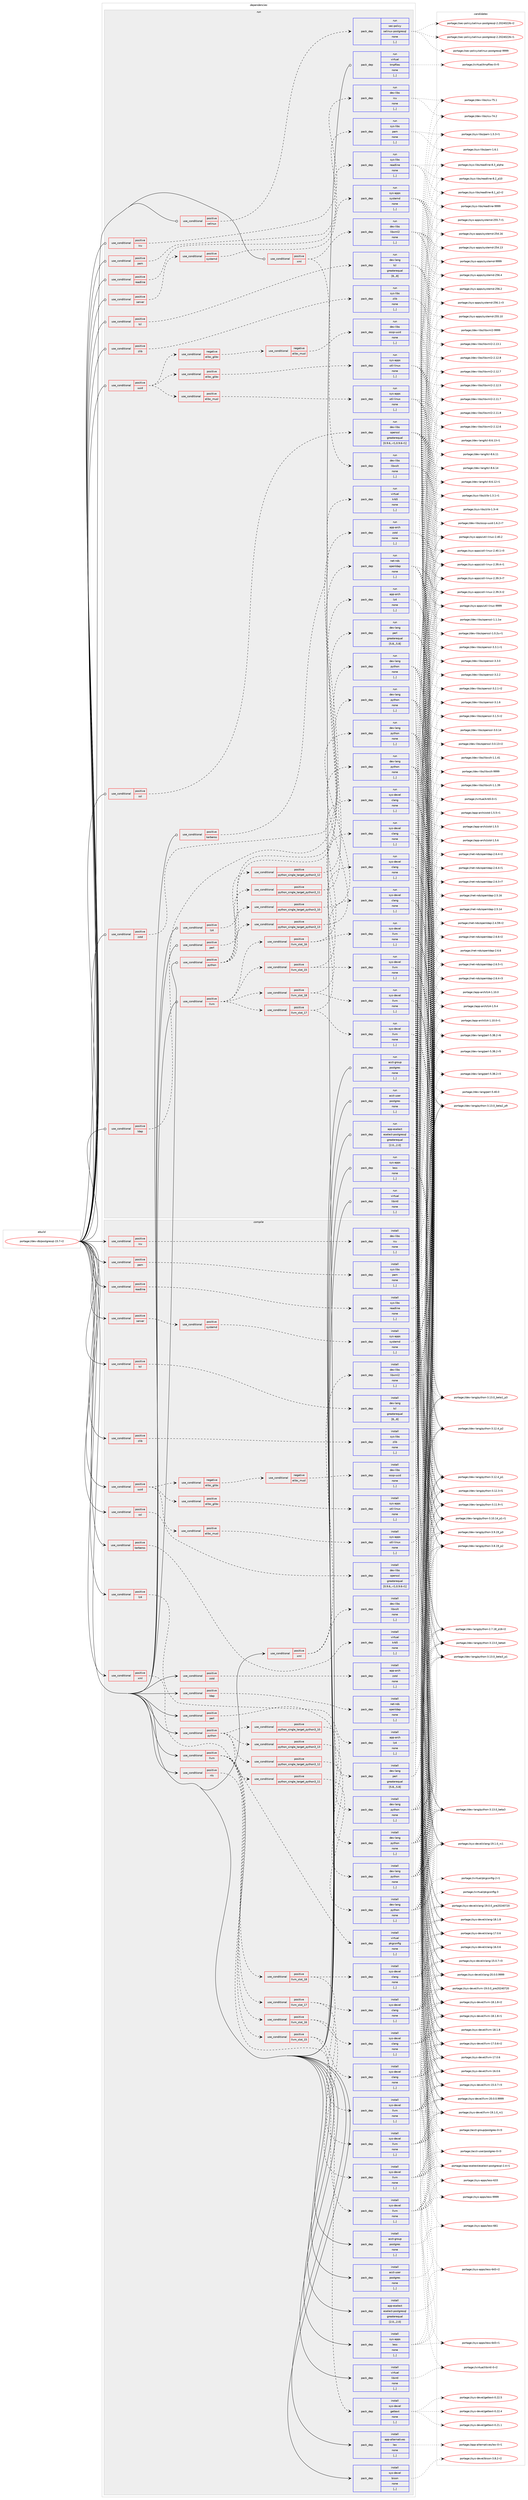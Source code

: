 digraph prolog {

# *************
# Graph options
# *************

newrank=true;
concentrate=true;
compound=true;
graph [rankdir=LR,fontname=Helvetica,fontsize=10,ranksep=1.5];#, ranksep=2.5, nodesep=0.2];
edge  [arrowhead=vee];
node  [fontname=Helvetica,fontsize=10];

# **********
# The ebuild
# **********

subgraph cluster_leftcol {
color=gray;
label=<<i>ebuild</i>>;
id [label="portage://dev-db/postgresql-15.7-r2", color=red, width=4, href="../dev-db/postgresql-15.7-r2.svg"];
}

# ****************
# The dependencies
# ****************

subgraph cluster_midcol {
color=gray;
label=<<i>dependencies</i>>;
subgraph cluster_compile {
fillcolor="#eeeeee";
style=filled;
label=<<i>compile</i>>;
subgraph cond18535 {
dependency70604 [label=<<TABLE BORDER="0" CELLBORDER="1" CELLSPACING="0" CELLPADDING="4"><TR><TD ROWSPAN="3" CELLPADDING="10">use_conditional</TD></TR><TR><TD>positive</TD></TR><TR><TD>icu</TD></TR></TABLE>>, shape=none, color=red];
subgraph pack51119 {
dependency70605 [label=<<TABLE BORDER="0" CELLBORDER="1" CELLSPACING="0" CELLPADDING="4" WIDTH="220"><TR><TD ROWSPAN="6" CELLPADDING="30">pack_dep</TD></TR><TR><TD WIDTH="110">install</TD></TR><TR><TD>dev-libs</TD></TR><TR><TD>icu</TD></TR><TR><TD>none</TD></TR><TR><TD>[,,]</TD></TR></TABLE>>, shape=none, color=blue];
}
dependency70604:e -> dependency70605:w [weight=20,style="dashed",arrowhead="vee"];
}
id:e -> dependency70604:w [weight=20,style="solid",arrowhead="vee"];
subgraph cond18536 {
dependency70606 [label=<<TABLE BORDER="0" CELLBORDER="1" CELLSPACING="0" CELLPADDING="4"><TR><TD ROWSPAN="3" CELLPADDING="10">use_conditional</TD></TR><TR><TD>positive</TD></TR><TR><TD>kerberos</TD></TR></TABLE>>, shape=none, color=red];
subgraph pack51120 {
dependency70607 [label=<<TABLE BORDER="0" CELLBORDER="1" CELLSPACING="0" CELLPADDING="4" WIDTH="220"><TR><TD ROWSPAN="6" CELLPADDING="30">pack_dep</TD></TR><TR><TD WIDTH="110">install</TD></TR><TR><TD>virtual</TD></TR><TR><TD>krb5</TD></TR><TR><TD>none</TD></TR><TR><TD>[,,]</TD></TR></TABLE>>, shape=none, color=blue];
}
dependency70606:e -> dependency70607:w [weight=20,style="dashed",arrowhead="vee"];
}
id:e -> dependency70606:w [weight=20,style="solid",arrowhead="vee"];
subgraph cond18537 {
dependency70608 [label=<<TABLE BORDER="0" CELLBORDER="1" CELLSPACING="0" CELLPADDING="4"><TR><TD ROWSPAN="3" CELLPADDING="10">use_conditional</TD></TR><TR><TD>positive</TD></TR><TR><TD>ldap</TD></TR></TABLE>>, shape=none, color=red];
subgraph pack51121 {
dependency70609 [label=<<TABLE BORDER="0" CELLBORDER="1" CELLSPACING="0" CELLPADDING="4" WIDTH="220"><TR><TD ROWSPAN="6" CELLPADDING="30">pack_dep</TD></TR><TR><TD WIDTH="110">install</TD></TR><TR><TD>net-nds</TD></TR><TR><TD>openldap</TD></TR><TR><TD>none</TD></TR><TR><TD>[,,]</TD></TR></TABLE>>, shape=none, color=blue];
}
dependency70608:e -> dependency70609:w [weight=20,style="dashed",arrowhead="vee"];
}
id:e -> dependency70608:w [weight=20,style="solid",arrowhead="vee"];
subgraph cond18538 {
dependency70610 [label=<<TABLE BORDER="0" CELLBORDER="1" CELLSPACING="0" CELLPADDING="4"><TR><TD ROWSPAN="3" CELLPADDING="10">use_conditional</TD></TR><TR><TD>positive</TD></TR><TR><TD>llvm</TD></TR></TABLE>>, shape=none, color=red];
subgraph cond18539 {
dependency70611 [label=<<TABLE BORDER="0" CELLBORDER="1" CELLSPACING="0" CELLPADDING="4"><TR><TD ROWSPAN="3" CELLPADDING="10">use_conditional</TD></TR><TR><TD>positive</TD></TR><TR><TD>llvm_slot_15</TD></TR></TABLE>>, shape=none, color=red];
subgraph pack51122 {
dependency70612 [label=<<TABLE BORDER="0" CELLBORDER="1" CELLSPACING="0" CELLPADDING="4" WIDTH="220"><TR><TD ROWSPAN="6" CELLPADDING="30">pack_dep</TD></TR><TR><TD WIDTH="110">install</TD></TR><TR><TD>sys-devel</TD></TR><TR><TD>clang</TD></TR><TR><TD>none</TD></TR><TR><TD>[,,]</TD></TR></TABLE>>, shape=none, color=blue];
}
dependency70611:e -> dependency70612:w [weight=20,style="dashed",arrowhead="vee"];
subgraph pack51123 {
dependency70613 [label=<<TABLE BORDER="0" CELLBORDER="1" CELLSPACING="0" CELLPADDING="4" WIDTH="220"><TR><TD ROWSPAN="6" CELLPADDING="30">pack_dep</TD></TR><TR><TD WIDTH="110">install</TD></TR><TR><TD>sys-devel</TD></TR><TR><TD>llvm</TD></TR><TR><TD>none</TD></TR><TR><TD>[,,]</TD></TR></TABLE>>, shape=none, color=blue];
}
dependency70611:e -> dependency70613:w [weight=20,style="dashed",arrowhead="vee"];
}
dependency70610:e -> dependency70611:w [weight=20,style="dashed",arrowhead="vee"];
subgraph cond18540 {
dependency70614 [label=<<TABLE BORDER="0" CELLBORDER="1" CELLSPACING="0" CELLPADDING="4"><TR><TD ROWSPAN="3" CELLPADDING="10">use_conditional</TD></TR><TR><TD>positive</TD></TR><TR><TD>llvm_slot_16</TD></TR></TABLE>>, shape=none, color=red];
subgraph pack51124 {
dependency70615 [label=<<TABLE BORDER="0" CELLBORDER="1" CELLSPACING="0" CELLPADDING="4" WIDTH="220"><TR><TD ROWSPAN="6" CELLPADDING="30">pack_dep</TD></TR><TR><TD WIDTH="110">install</TD></TR><TR><TD>sys-devel</TD></TR><TR><TD>clang</TD></TR><TR><TD>none</TD></TR><TR><TD>[,,]</TD></TR></TABLE>>, shape=none, color=blue];
}
dependency70614:e -> dependency70615:w [weight=20,style="dashed",arrowhead="vee"];
subgraph pack51125 {
dependency70616 [label=<<TABLE BORDER="0" CELLBORDER="1" CELLSPACING="0" CELLPADDING="4" WIDTH="220"><TR><TD ROWSPAN="6" CELLPADDING="30">pack_dep</TD></TR><TR><TD WIDTH="110">install</TD></TR><TR><TD>sys-devel</TD></TR><TR><TD>llvm</TD></TR><TR><TD>none</TD></TR><TR><TD>[,,]</TD></TR></TABLE>>, shape=none, color=blue];
}
dependency70614:e -> dependency70616:w [weight=20,style="dashed",arrowhead="vee"];
}
dependency70610:e -> dependency70614:w [weight=20,style="dashed",arrowhead="vee"];
subgraph cond18541 {
dependency70617 [label=<<TABLE BORDER="0" CELLBORDER="1" CELLSPACING="0" CELLPADDING="4"><TR><TD ROWSPAN="3" CELLPADDING="10">use_conditional</TD></TR><TR><TD>positive</TD></TR><TR><TD>llvm_slot_17</TD></TR></TABLE>>, shape=none, color=red];
subgraph pack51126 {
dependency70618 [label=<<TABLE BORDER="0" CELLBORDER="1" CELLSPACING="0" CELLPADDING="4" WIDTH="220"><TR><TD ROWSPAN="6" CELLPADDING="30">pack_dep</TD></TR><TR><TD WIDTH="110">install</TD></TR><TR><TD>sys-devel</TD></TR><TR><TD>clang</TD></TR><TR><TD>none</TD></TR><TR><TD>[,,]</TD></TR></TABLE>>, shape=none, color=blue];
}
dependency70617:e -> dependency70618:w [weight=20,style="dashed",arrowhead="vee"];
subgraph pack51127 {
dependency70619 [label=<<TABLE BORDER="0" CELLBORDER="1" CELLSPACING="0" CELLPADDING="4" WIDTH="220"><TR><TD ROWSPAN="6" CELLPADDING="30">pack_dep</TD></TR><TR><TD WIDTH="110">install</TD></TR><TR><TD>sys-devel</TD></TR><TR><TD>llvm</TD></TR><TR><TD>none</TD></TR><TR><TD>[,,]</TD></TR></TABLE>>, shape=none, color=blue];
}
dependency70617:e -> dependency70619:w [weight=20,style="dashed",arrowhead="vee"];
}
dependency70610:e -> dependency70617:w [weight=20,style="dashed",arrowhead="vee"];
subgraph cond18542 {
dependency70620 [label=<<TABLE BORDER="0" CELLBORDER="1" CELLSPACING="0" CELLPADDING="4"><TR><TD ROWSPAN="3" CELLPADDING="10">use_conditional</TD></TR><TR><TD>positive</TD></TR><TR><TD>llvm_slot_18</TD></TR></TABLE>>, shape=none, color=red];
subgraph pack51128 {
dependency70621 [label=<<TABLE BORDER="0" CELLBORDER="1" CELLSPACING="0" CELLPADDING="4" WIDTH="220"><TR><TD ROWSPAN="6" CELLPADDING="30">pack_dep</TD></TR><TR><TD WIDTH="110">install</TD></TR><TR><TD>sys-devel</TD></TR><TR><TD>clang</TD></TR><TR><TD>none</TD></TR><TR><TD>[,,]</TD></TR></TABLE>>, shape=none, color=blue];
}
dependency70620:e -> dependency70621:w [weight=20,style="dashed",arrowhead="vee"];
subgraph pack51129 {
dependency70622 [label=<<TABLE BORDER="0" CELLBORDER="1" CELLSPACING="0" CELLPADDING="4" WIDTH="220"><TR><TD ROWSPAN="6" CELLPADDING="30">pack_dep</TD></TR><TR><TD WIDTH="110">install</TD></TR><TR><TD>sys-devel</TD></TR><TR><TD>llvm</TD></TR><TR><TD>none</TD></TR><TR><TD>[,,]</TD></TR></TABLE>>, shape=none, color=blue];
}
dependency70620:e -> dependency70622:w [weight=20,style="dashed",arrowhead="vee"];
}
dependency70610:e -> dependency70620:w [weight=20,style="dashed",arrowhead="vee"];
}
id:e -> dependency70610:w [weight=20,style="solid",arrowhead="vee"];
subgraph cond18543 {
dependency70623 [label=<<TABLE BORDER="0" CELLBORDER="1" CELLSPACING="0" CELLPADDING="4"><TR><TD ROWSPAN="3" CELLPADDING="10">use_conditional</TD></TR><TR><TD>positive</TD></TR><TR><TD>lz4</TD></TR></TABLE>>, shape=none, color=red];
subgraph pack51130 {
dependency70624 [label=<<TABLE BORDER="0" CELLBORDER="1" CELLSPACING="0" CELLPADDING="4" WIDTH="220"><TR><TD ROWSPAN="6" CELLPADDING="30">pack_dep</TD></TR><TR><TD WIDTH="110">install</TD></TR><TR><TD>app-arch</TD></TR><TR><TD>lz4</TD></TR><TR><TD>none</TD></TR><TR><TD>[,,]</TD></TR></TABLE>>, shape=none, color=blue];
}
dependency70623:e -> dependency70624:w [weight=20,style="dashed",arrowhead="vee"];
}
id:e -> dependency70623:w [weight=20,style="solid",arrowhead="vee"];
subgraph cond18544 {
dependency70625 [label=<<TABLE BORDER="0" CELLBORDER="1" CELLSPACING="0" CELLPADDING="4"><TR><TD ROWSPAN="3" CELLPADDING="10">use_conditional</TD></TR><TR><TD>positive</TD></TR><TR><TD>nls</TD></TR></TABLE>>, shape=none, color=red];
subgraph pack51131 {
dependency70626 [label=<<TABLE BORDER="0" CELLBORDER="1" CELLSPACING="0" CELLPADDING="4" WIDTH="220"><TR><TD ROWSPAN="6" CELLPADDING="30">pack_dep</TD></TR><TR><TD WIDTH="110">install</TD></TR><TR><TD>sys-devel</TD></TR><TR><TD>gettext</TD></TR><TR><TD>none</TD></TR><TR><TD>[,,]</TD></TR></TABLE>>, shape=none, color=blue];
}
dependency70625:e -> dependency70626:w [weight=20,style="dashed",arrowhead="vee"];
}
id:e -> dependency70625:w [weight=20,style="solid",arrowhead="vee"];
subgraph cond18545 {
dependency70627 [label=<<TABLE BORDER="0" CELLBORDER="1" CELLSPACING="0" CELLPADDING="4"><TR><TD ROWSPAN="3" CELLPADDING="10">use_conditional</TD></TR><TR><TD>positive</TD></TR><TR><TD>pam</TD></TR></TABLE>>, shape=none, color=red];
subgraph pack51132 {
dependency70628 [label=<<TABLE BORDER="0" CELLBORDER="1" CELLSPACING="0" CELLPADDING="4" WIDTH="220"><TR><TD ROWSPAN="6" CELLPADDING="30">pack_dep</TD></TR><TR><TD WIDTH="110">install</TD></TR><TR><TD>sys-libs</TD></TR><TR><TD>pam</TD></TR><TR><TD>none</TD></TR><TR><TD>[,,]</TD></TR></TABLE>>, shape=none, color=blue];
}
dependency70627:e -> dependency70628:w [weight=20,style="dashed",arrowhead="vee"];
}
id:e -> dependency70627:w [weight=20,style="solid",arrowhead="vee"];
subgraph cond18546 {
dependency70629 [label=<<TABLE BORDER="0" CELLBORDER="1" CELLSPACING="0" CELLPADDING="4"><TR><TD ROWSPAN="3" CELLPADDING="10">use_conditional</TD></TR><TR><TD>positive</TD></TR><TR><TD>perl</TD></TR></TABLE>>, shape=none, color=red];
subgraph pack51133 {
dependency70630 [label=<<TABLE BORDER="0" CELLBORDER="1" CELLSPACING="0" CELLPADDING="4" WIDTH="220"><TR><TD ROWSPAN="6" CELLPADDING="30">pack_dep</TD></TR><TR><TD WIDTH="110">install</TD></TR><TR><TD>dev-lang</TD></TR><TR><TD>perl</TD></TR><TR><TD>greaterequal</TD></TR><TR><TD>[5.8,,,5.8]</TD></TR></TABLE>>, shape=none, color=blue];
}
dependency70629:e -> dependency70630:w [weight=20,style="dashed",arrowhead="vee"];
}
id:e -> dependency70629:w [weight=20,style="solid",arrowhead="vee"];
subgraph cond18547 {
dependency70631 [label=<<TABLE BORDER="0" CELLBORDER="1" CELLSPACING="0" CELLPADDING="4"><TR><TD ROWSPAN="3" CELLPADDING="10">use_conditional</TD></TR><TR><TD>positive</TD></TR><TR><TD>python</TD></TR></TABLE>>, shape=none, color=red];
subgraph cond18548 {
dependency70632 [label=<<TABLE BORDER="0" CELLBORDER="1" CELLSPACING="0" CELLPADDING="4"><TR><TD ROWSPAN="3" CELLPADDING="10">use_conditional</TD></TR><TR><TD>positive</TD></TR><TR><TD>python_single_target_python3_10</TD></TR></TABLE>>, shape=none, color=red];
subgraph pack51134 {
dependency70633 [label=<<TABLE BORDER="0" CELLBORDER="1" CELLSPACING="0" CELLPADDING="4" WIDTH="220"><TR><TD ROWSPAN="6" CELLPADDING="30">pack_dep</TD></TR><TR><TD WIDTH="110">install</TD></TR><TR><TD>dev-lang</TD></TR><TR><TD>python</TD></TR><TR><TD>none</TD></TR><TR><TD>[,,]</TD></TR></TABLE>>, shape=none, color=blue];
}
dependency70632:e -> dependency70633:w [weight=20,style="dashed",arrowhead="vee"];
}
dependency70631:e -> dependency70632:w [weight=20,style="dashed",arrowhead="vee"];
subgraph cond18549 {
dependency70634 [label=<<TABLE BORDER="0" CELLBORDER="1" CELLSPACING="0" CELLPADDING="4"><TR><TD ROWSPAN="3" CELLPADDING="10">use_conditional</TD></TR><TR><TD>positive</TD></TR><TR><TD>python_single_target_python3_11</TD></TR></TABLE>>, shape=none, color=red];
subgraph pack51135 {
dependency70635 [label=<<TABLE BORDER="0" CELLBORDER="1" CELLSPACING="0" CELLPADDING="4" WIDTH="220"><TR><TD ROWSPAN="6" CELLPADDING="30">pack_dep</TD></TR><TR><TD WIDTH="110">install</TD></TR><TR><TD>dev-lang</TD></TR><TR><TD>python</TD></TR><TR><TD>none</TD></TR><TR><TD>[,,]</TD></TR></TABLE>>, shape=none, color=blue];
}
dependency70634:e -> dependency70635:w [weight=20,style="dashed",arrowhead="vee"];
}
dependency70631:e -> dependency70634:w [weight=20,style="dashed",arrowhead="vee"];
subgraph cond18550 {
dependency70636 [label=<<TABLE BORDER="0" CELLBORDER="1" CELLSPACING="0" CELLPADDING="4"><TR><TD ROWSPAN="3" CELLPADDING="10">use_conditional</TD></TR><TR><TD>positive</TD></TR><TR><TD>python_single_target_python3_12</TD></TR></TABLE>>, shape=none, color=red];
subgraph pack51136 {
dependency70637 [label=<<TABLE BORDER="0" CELLBORDER="1" CELLSPACING="0" CELLPADDING="4" WIDTH="220"><TR><TD ROWSPAN="6" CELLPADDING="30">pack_dep</TD></TR><TR><TD WIDTH="110">install</TD></TR><TR><TD>dev-lang</TD></TR><TR><TD>python</TD></TR><TR><TD>none</TD></TR><TR><TD>[,,]</TD></TR></TABLE>>, shape=none, color=blue];
}
dependency70636:e -> dependency70637:w [weight=20,style="dashed",arrowhead="vee"];
}
dependency70631:e -> dependency70636:w [weight=20,style="dashed",arrowhead="vee"];
subgraph cond18551 {
dependency70638 [label=<<TABLE BORDER="0" CELLBORDER="1" CELLSPACING="0" CELLPADDING="4"><TR><TD ROWSPAN="3" CELLPADDING="10">use_conditional</TD></TR><TR><TD>positive</TD></TR><TR><TD>python_single_target_python3_13</TD></TR></TABLE>>, shape=none, color=red];
subgraph pack51137 {
dependency70639 [label=<<TABLE BORDER="0" CELLBORDER="1" CELLSPACING="0" CELLPADDING="4" WIDTH="220"><TR><TD ROWSPAN="6" CELLPADDING="30">pack_dep</TD></TR><TR><TD WIDTH="110">install</TD></TR><TR><TD>dev-lang</TD></TR><TR><TD>python</TD></TR><TR><TD>none</TD></TR><TR><TD>[,,]</TD></TR></TABLE>>, shape=none, color=blue];
}
dependency70638:e -> dependency70639:w [weight=20,style="dashed",arrowhead="vee"];
}
dependency70631:e -> dependency70638:w [weight=20,style="dashed",arrowhead="vee"];
}
id:e -> dependency70631:w [weight=20,style="solid",arrowhead="vee"];
subgraph cond18552 {
dependency70640 [label=<<TABLE BORDER="0" CELLBORDER="1" CELLSPACING="0" CELLPADDING="4"><TR><TD ROWSPAN="3" CELLPADDING="10">use_conditional</TD></TR><TR><TD>positive</TD></TR><TR><TD>readline</TD></TR></TABLE>>, shape=none, color=red];
subgraph pack51138 {
dependency70641 [label=<<TABLE BORDER="0" CELLBORDER="1" CELLSPACING="0" CELLPADDING="4" WIDTH="220"><TR><TD ROWSPAN="6" CELLPADDING="30">pack_dep</TD></TR><TR><TD WIDTH="110">install</TD></TR><TR><TD>sys-libs</TD></TR><TR><TD>readline</TD></TR><TR><TD>none</TD></TR><TR><TD>[,,]</TD></TR></TABLE>>, shape=none, color=blue];
}
dependency70640:e -> dependency70641:w [weight=20,style="dashed",arrowhead="vee"];
}
id:e -> dependency70640:w [weight=20,style="solid",arrowhead="vee"];
subgraph cond18553 {
dependency70642 [label=<<TABLE BORDER="0" CELLBORDER="1" CELLSPACING="0" CELLPADDING="4"><TR><TD ROWSPAN="3" CELLPADDING="10">use_conditional</TD></TR><TR><TD>positive</TD></TR><TR><TD>server</TD></TR></TABLE>>, shape=none, color=red];
subgraph cond18554 {
dependency70643 [label=<<TABLE BORDER="0" CELLBORDER="1" CELLSPACING="0" CELLPADDING="4"><TR><TD ROWSPAN="3" CELLPADDING="10">use_conditional</TD></TR><TR><TD>positive</TD></TR><TR><TD>systemd</TD></TR></TABLE>>, shape=none, color=red];
subgraph pack51139 {
dependency70644 [label=<<TABLE BORDER="0" CELLBORDER="1" CELLSPACING="0" CELLPADDING="4" WIDTH="220"><TR><TD ROWSPAN="6" CELLPADDING="30">pack_dep</TD></TR><TR><TD WIDTH="110">install</TD></TR><TR><TD>sys-apps</TD></TR><TR><TD>systemd</TD></TR><TR><TD>none</TD></TR><TR><TD>[,,]</TD></TR></TABLE>>, shape=none, color=blue];
}
dependency70643:e -> dependency70644:w [weight=20,style="dashed",arrowhead="vee"];
}
dependency70642:e -> dependency70643:w [weight=20,style="dashed",arrowhead="vee"];
}
id:e -> dependency70642:w [weight=20,style="solid",arrowhead="vee"];
subgraph cond18555 {
dependency70645 [label=<<TABLE BORDER="0" CELLBORDER="1" CELLSPACING="0" CELLPADDING="4"><TR><TD ROWSPAN="3" CELLPADDING="10">use_conditional</TD></TR><TR><TD>positive</TD></TR><TR><TD>ssl</TD></TR></TABLE>>, shape=none, color=red];
subgraph pack51140 {
dependency70646 [label=<<TABLE BORDER="0" CELLBORDER="1" CELLSPACING="0" CELLPADDING="4" WIDTH="220"><TR><TD ROWSPAN="6" CELLPADDING="30">pack_dep</TD></TR><TR><TD WIDTH="110">install</TD></TR><TR><TD>dev-libs</TD></TR><TR><TD>openssl</TD></TR><TR><TD>greaterequal</TD></TR><TR><TD>[0.9.6,,-r1,0.9.6-r1]</TD></TR></TABLE>>, shape=none, color=blue];
}
dependency70645:e -> dependency70646:w [weight=20,style="dashed",arrowhead="vee"];
}
id:e -> dependency70645:w [weight=20,style="solid",arrowhead="vee"];
subgraph cond18556 {
dependency70647 [label=<<TABLE BORDER="0" CELLBORDER="1" CELLSPACING="0" CELLPADDING="4"><TR><TD ROWSPAN="3" CELLPADDING="10">use_conditional</TD></TR><TR><TD>positive</TD></TR><TR><TD>tcl</TD></TR></TABLE>>, shape=none, color=red];
subgraph pack51141 {
dependency70648 [label=<<TABLE BORDER="0" CELLBORDER="1" CELLSPACING="0" CELLPADDING="4" WIDTH="220"><TR><TD ROWSPAN="6" CELLPADDING="30">pack_dep</TD></TR><TR><TD WIDTH="110">install</TD></TR><TR><TD>dev-lang</TD></TR><TR><TD>tcl</TD></TR><TR><TD>greaterequal</TD></TR><TR><TD>[8,,,8]</TD></TR></TABLE>>, shape=none, color=blue];
}
dependency70647:e -> dependency70648:w [weight=20,style="dashed",arrowhead="vee"];
}
id:e -> dependency70647:w [weight=20,style="solid",arrowhead="vee"];
subgraph cond18557 {
dependency70649 [label=<<TABLE BORDER="0" CELLBORDER="1" CELLSPACING="0" CELLPADDING="4"><TR><TD ROWSPAN="3" CELLPADDING="10">use_conditional</TD></TR><TR><TD>positive</TD></TR><TR><TD>uuid</TD></TR></TABLE>>, shape=none, color=red];
subgraph cond18558 {
dependency70650 [label=<<TABLE BORDER="0" CELLBORDER="1" CELLSPACING="0" CELLPADDING="4"><TR><TD ROWSPAN="3" CELLPADDING="10">use_conditional</TD></TR><TR><TD>positive</TD></TR><TR><TD>elibc_glibc</TD></TR></TABLE>>, shape=none, color=red];
subgraph pack51142 {
dependency70651 [label=<<TABLE BORDER="0" CELLBORDER="1" CELLSPACING="0" CELLPADDING="4" WIDTH="220"><TR><TD ROWSPAN="6" CELLPADDING="30">pack_dep</TD></TR><TR><TD WIDTH="110">install</TD></TR><TR><TD>sys-apps</TD></TR><TR><TD>util-linux</TD></TR><TR><TD>none</TD></TR><TR><TD>[,,]</TD></TR></TABLE>>, shape=none, color=blue];
}
dependency70650:e -> dependency70651:w [weight=20,style="dashed",arrowhead="vee"];
}
dependency70649:e -> dependency70650:w [weight=20,style="dashed",arrowhead="vee"];
subgraph cond18559 {
dependency70652 [label=<<TABLE BORDER="0" CELLBORDER="1" CELLSPACING="0" CELLPADDING="4"><TR><TD ROWSPAN="3" CELLPADDING="10">use_conditional</TD></TR><TR><TD>positive</TD></TR><TR><TD>elibc_musl</TD></TR></TABLE>>, shape=none, color=red];
subgraph pack51143 {
dependency70653 [label=<<TABLE BORDER="0" CELLBORDER="1" CELLSPACING="0" CELLPADDING="4" WIDTH="220"><TR><TD ROWSPAN="6" CELLPADDING="30">pack_dep</TD></TR><TR><TD WIDTH="110">install</TD></TR><TR><TD>sys-apps</TD></TR><TR><TD>util-linux</TD></TR><TR><TD>none</TD></TR><TR><TD>[,,]</TD></TR></TABLE>>, shape=none, color=blue];
}
dependency70652:e -> dependency70653:w [weight=20,style="dashed",arrowhead="vee"];
}
dependency70649:e -> dependency70652:w [weight=20,style="dashed",arrowhead="vee"];
subgraph cond18560 {
dependency70654 [label=<<TABLE BORDER="0" CELLBORDER="1" CELLSPACING="0" CELLPADDING="4"><TR><TD ROWSPAN="3" CELLPADDING="10">use_conditional</TD></TR><TR><TD>negative</TD></TR><TR><TD>elibc_glibc</TD></TR></TABLE>>, shape=none, color=red];
subgraph cond18561 {
dependency70655 [label=<<TABLE BORDER="0" CELLBORDER="1" CELLSPACING="0" CELLPADDING="4"><TR><TD ROWSPAN="3" CELLPADDING="10">use_conditional</TD></TR><TR><TD>negative</TD></TR><TR><TD>elibc_musl</TD></TR></TABLE>>, shape=none, color=red];
subgraph pack51144 {
dependency70656 [label=<<TABLE BORDER="0" CELLBORDER="1" CELLSPACING="0" CELLPADDING="4" WIDTH="220"><TR><TD ROWSPAN="6" CELLPADDING="30">pack_dep</TD></TR><TR><TD WIDTH="110">install</TD></TR><TR><TD>dev-libs</TD></TR><TR><TD>ossp-uuid</TD></TR><TR><TD>none</TD></TR><TR><TD>[,,]</TD></TR></TABLE>>, shape=none, color=blue];
}
dependency70655:e -> dependency70656:w [weight=20,style="dashed",arrowhead="vee"];
}
dependency70654:e -> dependency70655:w [weight=20,style="dashed",arrowhead="vee"];
}
dependency70649:e -> dependency70654:w [weight=20,style="dashed",arrowhead="vee"];
}
id:e -> dependency70649:w [weight=20,style="solid",arrowhead="vee"];
subgraph cond18562 {
dependency70657 [label=<<TABLE BORDER="0" CELLBORDER="1" CELLSPACING="0" CELLPADDING="4"><TR><TD ROWSPAN="3" CELLPADDING="10">use_conditional</TD></TR><TR><TD>positive</TD></TR><TR><TD>xml</TD></TR></TABLE>>, shape=none, color=red];
subgraph pack51145 {
dependency70658 [label=<<TABLE BORDER="0" CELLBORDER="1" CELLSPACING="0" CELLPADDING="4" WIDTH="220"><TR><TD ROWSPAN="6" CELLPADDING="30">pack_dep</TD></TR><TR><TD WIDTH="110">install</TD></TR><TR><TD>dev-libs</TD></TR><TR><TD>libxml2</TD></TR><TR><TD>none</TD></TR><TR><TD>[,,]</TD></TR></TABLE>>, shape=none, color=blue];
}
dependency70657:e -> dependency70658:w [weight=20,style="dashed",arrowhead="vee"];
subgraph pack51146 {
dependency70659 [label=<<TABLE BORDER="0" CELLBORDER="1" CELLSPACING="0" CELLPADDING="4" WIDTH="220"><TR><TD ROWSPAN="6" CELLPADDING="30">pack_dep</TD></TR><TR><TD WIDTH="110">install</TD></TR><TR><TD>dev-libs</TD></TR><TR><TD>libxslt</TD></TR><TR><TD>none</TD></TR><TR><TD>[,,]</TD></TR></TABLE>>, shape=none, color=blue];
}
dependency70657:e -> dependency70659:w [weight=20,style="dashed",arrowhead="vee"];
}
id:e -> dependency70657:w [weight=20,style="solid",arrowhead="vee"];
subgraph cond18563 {
dependency70660 [label=<<TABLE BORDER="0" CELLBORDER="1" CELLSPACING="0" CELLPADDING="4"><TR><TD ROWSPAN="3" CELLPADDING="10">use_conditional</TD></TR><TR><TD>positive</TD></TR><TR><TD>xml</TD></TR></TABLE>>, shape=none, color=red];
subgraph pack51147 {
dependency70661 [label=<<TABLE BORDER="0" CELLBORDER="1" CELLSPACING="0" CELLPADDING="4" WIDTH="220"><TR><TD ROWSPAN="6" CELLPADDING="30">pack_dep</TD></TR><TR><TD WIDTH="110">install</TD></TR><TR><TD>virtual</TD></TR><TR><TD>pkgconfig</TD></TR><TR><TD>none</TD></TR><TR><TD>[,,]</TD></TR></TABLE>>, shape=none, color=blue];
}
dependency70660:e -> dependency70661:w [weight=20,style="dashed",arrowhead="vee"];
}
id:e -> dependency70660:w [weight=20,style="solid",arrowhead="vee"];
subgraph cond18564 {
dependency70662 [label=<<TABLE BORDER="0" CELLBORDER="1" CELLSPACING="0" CELLPADDING="4"><TR><TD ROWSPAN="3" CELLPADDING="10">use_conditional</TD></TR><TR><TD>positive</TD></TR><TR><TD>zlib</TD></TR></TABLE>>, shape=none, color=red];
subgraph pack51148 {
dependency70663 [label=<<TABLE BORDER="0" CELLBORDER="1" CELLSPACING="0" CELLPADDING="4" WIDTH="220"><TR><TD ROWSPAN="6" CELLPADDING="30">pack_dep</TD></TR><TR><TD WIDTH="110">install</TD></TR><TR><TD>sys-libs</TD></TR><TR><TD>zlib</TD></TR><TR><TD>none</TD></TR><TR><TD>[,,]</TD></TR></TABLE>>, shape=none, color=blue];
}
dependency70662:e -> dependency70663:w [weight=20,style="dashed",arrowhead="vee"];
}
id:e -> dependency70662:w [weight=20,style="solid",arrowhead="vee"];
subgraph cond18565 {
dependency70664 [label=<<TABLE BORDER="0" CELLBORDER="1" CELLSPACING="0" CELLPADDING="4"><TR><TD ROWSPAN="3" CELLPADDING="10">use_conditional</TD></TR><TR><TD>positive</TD></TR><TR><TD>zstd</TD></TR></TABLE>>, shape=none, color=red];
subgraph pack51149 {
dependency70665 [label=<<TABLE BORDER="0" CELLBORDER="1" CELLSPACING="0" CELLPADDING="4" WIDTH="220"><TR><TD ROWSPAN="6" CELLPADDING="30">pack_dep</TD></TR><TR><TD WIDTH="110">install</TD></TR><TR><TD>app-arch</TD></TR><TR><TD>zstd</TD></TR><TR><TD>none</TD></TR><TR><TD>[,,]</TD></TR></TABLE>>, shape=none, color=blue];
}
dependency70664:e -> dependency70665:w [weight=20,style="dashed",arrowhead="vee"];
}
id:e -> dependency70664:w [weight=20,style="solid",arrowhead="vee"];
subgraph pack51150 {
dependency70666 [label=<<TABLE BORDER="0" CELLBORDER="1" CELLSPACING="0" CELLPADDING="4" WIDTH="220"><TR><TD ROWSPAN="6" CELLPADDING="30">pack_dep</TD></TR><TR><TD WIDTH="110">install</TD></TR><TR><TD>acct-group</TD></TR><TR><TD>postgres</TD></TR><TR><TD>none</TD></TR><TR><TD>[,,]</TD></TR></TABLE>>, shape=none, color=blue];
}
id:e -> dependency70666:w [weight=20,style="solid",arrowhead="vee"];
subgraph pack51151 {
dependency70667 [label=<<TABLE BORDER="0" CELLBORDER="1" CELLSPACING="0" CELLPADDING="4" WIDTH="220"><TR><TD ROWSPAN="6" CELLPADDING="30">pack_dep</TD></TR><TR><TD WIDTH="110">install</TD></TR><TR><TD>acct-user</TD></TR><TR><TD>postgres</TD></TR><TR><TD>none</TD></TR><TR><TD>[,,]</TD></TR></TABLE>>, shape=none, color=blue];
}
id:e -> dependency70667:w [weight=20,style="solid",arrowhead="vee"];
subgraph pack51152 {
dependency70668 [label=<<TABLE BORDER="0" CELLBORDER="1" CELLSPACING="0" CELLPADDING="4" WIDTH="220"><TR><TD ROWSPAN="6" CELLPADDING="30">pack_dep</TD></TR><TR><TD WIDTH="110">install</TD></TR><TR><TD>app-alternatives</TD></TR><TR><TD>lex</TD></TR><TR><TD>none</TD></TR><TR><TD>[,,]</TD></TR></TABLE>>, shape=none, color=blue];
}
id:e -> dependency70668:w [weight=20,style="solid",arrowhead="vee"];
subgraph pack51153 {
dependency70669 [label=<<TABLE BORDER="0" CELLBORDER="1" CELLSPACING="0" CELLPADDING="4" WIDTH="220"><TR><TD ROWSPAN="6" CELLPADDING="30">pack_dep</TD></TR><TR><TD WIDTH="110">install</TD></TR><TR><TD>app-eselect</TD></TR><TR><TD>eselect-postgresql</TD></TR><TR><TD>greaterequal</TD></TR><TR><TD>[2.0,,,2.0]</TD></TR></TABLE>>, shape=none, color=blue];
}
id:e -> dependency70669:w [weight=20,style="solid",arrowhead="vee"];
subgraph pack51154 {
dependency70670 [label=<<TABLE BORDER="0" CELLBORDER="1" CELLSPACING="0" CELLPADDING="4" WIDTH="220"><TR><TD ROWSPAN="6" CELLPADDING="30">pack_dep</TD></TR><TR><TD WIDTH="110">install</TD></TR><TR><TD>sys-apps</TD></TR><TR><TD>less</TD></TR><TR><TD>none</TD></TR><TR><TD>[,,]</TD></TR></TABLE>>, shape=none, color=blue];
}
id:e -> dependency70670:w [weight=20,style="solid",arrowhead="vee"];
subgraph pack51155 {
dependency70671 [label=<<TABLE BORDER="0" CELLBORDER="1" CELLSPACING="0" CELLPADDING="4" WIDTH="220"><TR><TD ROWSPAN="6" CELLPADDING="30">pack_dep</TD></TR><TR><TD WIDTH="110">install</TD></TR><TR><TD>sys-devel</TD></TR><TR><TD>bison</TD></TR><TR><TD>none</TD></TR><TR><TD>[,,]</TD></TR></TABLE>>, shape=none, color=blue];
}
id:e -> dependency70671:w [weight=20,style="solid",arrowhead="vee"];
subgraph pack51156 {
dependency70672 [label=<<TABLE BORDER="0" CELLBORDER="1" CELLSPACING="0" CELLPADDING="4" WIDTH="220"><TR><TD ROWSPAN="6" CELLPADDING="30">pack_dep</TD></TR><TR><TD WIDTH="110">install</TD></TR><TR><TD>virtual</TD></TR><TR><TD>libintl</TD></TR><TR><TD>none</TD></TR><TR><TD>[,,]</TD></TR></TABLE>>, shape=none, color=blue];
}
id:e -> dependency70672:w [weight=20,style="solid",arrowhead="vee"];
}
subgraph cluster_compileandrun {
fillcolor="#eeeeee";
style=filled;
label=<<i>compile and run</i>>;
}
subgraph cluster_run {
fillcolor="#eeeeee";
style=filled;
label=<<i>run</i>>;
subgraph cond18566 {
dependency70673 [label=<<TABLE BORDER="0" CELLBORDER="1" CELLSPACING="0" CELLPADDING="4"><TR><TD ROWSPAN="3" CELLPADDING="10">use_conditional</TD></TR><TR><TD>positive</TD></TR><TR><TD>icu</TD></TR></TABLE>>, shape=none, color=red];
subgraph pack51157 {
dependency70674 [label=<<TABLE BORDER="0" CELLBORDER="1" CELLSPACING="0" CELLPADDING="4" WIDTH="220"><TR><TD ROWSPAN="6" CELLPADDING="30">pack_dep</TD></TR><TR><TD WIDTH="110">run</TD></TR><TR><TD>dev-libs</TD></TR><TR><TD>icu</TD></TR><TR><TD>none</TD></TR><TR><TD>[,,]</TD></TR></TABLE>>, shape=none, color=blue];
}
dependency70673:e -> dependency70674:w [weight=20,style="dashed",arrowhead="vee"];
}
id:e -> dependency70673:w [weight=20,style="solid",arrowhead="odot"];
subgraph cond18567 {
dependency70675 [label=<<TABLE BORDER="0" CELLBORDER="1" CELLSPACING="0" CELLPADDING="4"><TR><TD ROWSPAN="3" CELLPADDING="10">use_conditional</TD></TR><TR><TD>positive</TD></TR><TR><TD>kerberos</TD></TR></TABLE>>, shape=none, color=red];
subgraph pack51158 {
dependency70676 [label=<<TABLE BORDER="0" CELLBORDER="1" CELLSPACING="0" CELLPADDING="4" WIDTH="220"><TR><TD ROWSPAN="6" CELLPADDING="30">pack_dep</TD></TR><TR><TD WIDTH="110">run</TD></TR><TR><TD>virtual</TD></TR><TR><TD>krb5</TD></TR><TR><TD>none</TD></TR><TR><TD>[,,]</TD></TR></TABLE>>, shape=none, color=blue];
}
dependency70675:e -> dependency70676:w [weight=20,style="dashed",arrowhead="vee"];
}
id:e -> dependency70675:w [weight=20,style="solid",arrowhead="odot"];
subgraph cond18568 {
dependency70677 [label=<<TABLE BORDER="0" CELLBORDER="1" CELLSPACING="0" CELLPADDING="4"><TR><TD ROWSPAN="3" CELLPADDING="10">use_conditional</TD></TR><TR><TD>positive</TD></TR><TR><TD>ldap</TD></TR></TABLE>>, shape=none, color=red];
subgraph pack51159 {
dependency70678 [label=<<TABLE BORDER="0" CELLBORDER="1" CELLSPACING="0" CELLPADDING="4" WIDTH="220"><TR><TD ROWSPAN="6" CELLPADDING="30">pack_dep</TD></TR><TR><TD WIDTH="110">run</TD></TR><TR><TD>net-nds</TD></TR><TR><TD>openldap</TD></TR><TR><TD>none</TD></TR><TR><TD>[,,]</TD></TR></TABLE>>, shape=none, color=blue];
}
dependency70677:e -> dependency70678:w [weight=20,style="dashed",arrowhead="vee"];
}
id:e -> dependency70677:w [weight=20,style="solid",arrowhead="odot"];
subgraph cond18569 {
dependency70679 [label=<<TABLE BORDER="0" CELLBORDER="1" CELLSPACING="0" CELLPADDING="4"><TR><TD ROWSPAN="3" CELLPADDING="10">use_conditional</TD></TR><TR><TD>positive</TD></TR><TR><TD>llvm</TD></TR></TABLE>>, shape=none, color=red];
subgraph cond18570 {
dependency70680 [label=<<TABLE BORDER="0" CELLBORDER="1" CELLSPACING="0" CELLPADDING="4"><TR><TD ROWSPAN="3" CELLPADDING="10">use_conditional</TD></TR><TR><TD>positive</TD></TR><TR><TD>llvm_slot_15</TD></TR></TABLE>>, shape=none, color=red];
subgraph pack51160 {
dependency70681 [label=<<TABLE BORDER="0" CELLBORDER="1" CELLSPACING="0" CELLPADDING="4" WIDTH="220"><TR><TD ROWSPAN="6" CELLPADDING="30">pack_dep</TD></TR><TR><TD WIDTH="110">run</TD></TR><TR><TD>sys-devel</TD></TR><TR><TD>clang</TD></TR><TR><TD>none</TD></TR><TR><TD>[,,]</TD></TR></TABLE>>, shape=none, color=blue];
}
dependency70680:e -> dependency70681:w [weight=20,style="dashed",arrowhead="vee"];
subgraph pack51161 {
dependency70682 [label=<<TABLE BORDER="0" CELLBORDER="1" CELLSPACING="0" CELLPADDING="4" WIDTH="220"><TR><TD ROWSPAN="6" CELLPADDING="30">pack_dep</TD></TR><TR><TD WIDTH="110">run</TD></TR><TR><TD>sys-devel</TD></TR><TR><TD>llvm</TD></TR><TR><TD>none</TD></TR><TR><TD>[,,]</TD></TR></TABLE>>, shape=none, color=blue];
}
dependency70680:e -> dependency70682:w [weight=20,style="dashed",arrowhead="vee"];
}
dependency70679:e -> dependency70680:w [weight=20,style="dashed",arrowhead="vee"];
subgraph cond18571 {
dependency70683 [label=<<TABLE BORDER="0" CELLBORDER="1" CELLSPACING="0" CELLPADDING="4"><TR><TD ROWSPAN="3" CELLPADDING="10">use_conditional</TD></TR><TR><TD>positive</TD></TR><TR><TD>llvm_slot_16</TD></TR></TABLE>>, shape=none, color=red];
subgraph pack51162 {
dependency70684 [label=<<TABLE BORDER="0" CELLBORDER="1" CELLSPACING="0" CELLPADDING="4" WIDTH="220"><TR><TD ROWSPAN="6" CELLPADDING="30">pack_dep</TD></TR><TR><TD WIDTH="110">run</TD></TR><TR><TD>sys-devel</TD></TR><TR><TD>clang</TD></TR><TR><TD>none</TD></TR><TR><TD>[,,]</TD></TR></TABLE>>, shape=none, color=blue];
}
dependency70683:e -> dependency70684:w [weight=20,style="dashed",arrowhead="vee"];
subgraph pack51163 {
dependency70685 [label=<<TABLE BORDER="0" CELLBORDER="1" CELLSPACING="0" CELLPADDING="4" WIDTH="220"><TR><TD ROWSPAN="6" CELLPADDING="30">pack_dep</TD></TR><TR><TD WIDTH="110">run</TD></TR><TR><TD>sys-devel</TD></TR><TR><TD>llvm</TD></TR><TR><TD>none</TD></TR><TR><TD>[,,]</TD></TR></TABLE>>, shape=none, color=blue];
}
dependency70683:e -> dependency70685:w [weight=20,style="dashed",arrowhead="vee"];
}
dependency70679:e -> dependency70683:w [weight=20,style="dashed",arrowhead="vee"];
subgraph cond18572 {
dependency70686 [label=<<TABLE BORDER="0" CELLBORDER="1" CELLSPACING="0" CELLPADDING="4"><TR><TD ROWSPAN="3" CELLPADDING="10">use_conditional</TD></TR><TR><TD>positive</TD></TR><TR><TD>llvm_slot_17</TD></TR></TABLE>>, shape=none, color=red];
subgraph pack51164 {
dependency70687 [label=<<TABLE BORDER="0" CELLBORDER="1" CELLSPACING="0" CELLPADDING="4" WIDTH="220"><TR><TD ROWSPAN="6" CELLPADDING="30">pack_dep</TD></TR><TR><TD WIDTH="110">run</TD></TR><TR><TD>sys-devel</TD></TR><TR><TD>clang</TD></TR><TR><TD>none</TD></TR><TR><TD>[,,]</TD></TR></TABLE>>, shape=none, color=blue];
}
dependency70686:e -> dependency70687:w [weight=20,style="dashed",arrowhead="vee"];
subgraph pack51165 {
dependency70688 [label=<<TABLE BORDER="0" CELLBORDER="1" CELLSPACING="0" CELLPADDING="4" WIDTH="220"><TR><TD ROWSPAN="6" CELLPADDING="30">pack_dep</TD></TR><TR><TD WIDTH="110">run</TD></TR><TR><TD>sys-devel</TD></TR><TR><TD>llvm</TD></TR><TR><TD>none</TD></TR><TR><TD>[,,]</TD></TR></TABLE>>, shape=none, color=blue];
}
dependency70686:e -> dependency70688:w [weight=20,style="dashed",arrowhead="vee"];
}
dependency70679:e -> dependency70686:w [weight=20,style="dashed",arrowhead="vee"];
subgraph cond18573 {
dependency70689 [label=<<TABLE BORDER="0" CELLBORDER="1" CELLSPACING="0" CELLPADDING="4"><TR><TD ROWSPAN="3" CELLPADDING="10">use_conditional</TD></TR><TR><TD>positive</TD></TR><TR><TD>llvm_slot_18</TD></TR></TABLE>>, shape=none, color=red];
subgraph pack51166 {
dependency70690 [label=<<TABLE BORDER="0" CELLBORDER="1" CELLSPACING="0" CELLPADDING="4" WIDTH="220"><TR><TD ROWSPAN="6" CELLPADDING="30">pack_dep</TD></TR><TR><TD WIDTH="110">run</TD></TR><TR><TD>sys-devel</TD></TR><TR><TD>clang</TD></TR><TR><TD>none</TD></TR><TR><TD>[,,]</TD></TR></TABLE>>, shape=none, color=blue];
}
dependency70689:e -> dependency70690:w [weight=20,style="dashed",arrowhead="vee"];
subgraph pack51167 {
dependency70691 [label=<<TABLE BORDER="0" CELLBORDER="1" CELLSPACING="0" CELLPADDING="4" WIDTH="220"><TR><TD ROWSPAN="6" CELLPADDING="30">pack_dep</TD></TR><TR><TD WIDTH="110">run</TD></TR><TR><TD>sys-devel</TD></TR><TR><TD>llvm</TD></TR><TR><TD>none</TD></TR><TR><TD>[,,]</TD></TR></TABLE>>, shape=none, color=blue];
}
dependency70689:e -> dependency70691:w [weight=20,style="dashed",arrowhead="vee"];
}
dependency70679:e -> dependency70689:w [weight=20,style="dashed",arrowhead="vee"];
}
id:e -> dependency70679:w [weight=20,style="solid",arrowhead="odot"];
subgraph cond18574 {
dependency70692 [label=<<TABLE BORDER="0" CELLBORDER="1" CELLSPACING="0" CELLPADDING="4"><TR><TD ROWSPAN="3" CELLPADDING="10">use_conditional</TD></TR><TR><TD>positive</TD></TR><TR><TD>lz4</TD></TR></TABLE>>, shape=none, color=red];
subgraph pack51168 {
dependency70693 [label=<<TABLE BORDER="0" CELLBORDER="1" CELLSPACING="0" CELLPADDING="4" WIDTH="220"><TR><TD ROWSPAN="6" CELLPADDING="30">pack_dep</TD></TR><TR><TD WIDTH="110">run</TD></TR><TR><TD>app-arch</TD></TR><TR><TD>lz4</TD></TR><TR><TD>none</TD></TR><TR><TD>[,,]</TD></TR></TABLE>>, shape=none, color=blue];
}
dependency70692:e -> dependency70693:w [weight=20,style="dashed",arrowhead="vee"];
}
id:e -> dependency70692:w [weight=20,style="solid",arrowhead="odot"];
subgraph cond18575 {
dependency70694 [label=<<TABLE BORDER="0" CELLBORDER="1" CELLSPACING="0" CELLPADDING="4"><TR><TD ROWSPAN="3" CELLPADDING="10">use_conditional</TD></TR><TR><TD>positive</TD></TR><TR><TD>pam</TD></TR></TABLE>>, shape=none, color=red];
subgraph pack51169 {
dependency70695 [label=<<TABLE BORDER="0" CELLBORDER="1" CELLSPACING="0" CELLPADDING="4" WIDTH="220"><TR><TD ROWSPAN="6" CELLPADDING="30">pack_dep</TD></TR><TR><TD WIDTH="110">run</TD></TR><TR><TD>sys-libs</TD></TR><TR><TD>pam</TD></TR><TR><TD>none</TD></TR><TR><TD>[,,]</TD></TR></TABLE>>, shape=none, color=blue];
}
dependency70694:e -> dependency70695:w [weight=20,style="dashed",arrowhead="vee"];
}
id:e -> dependency70694:w [weight=20,style="solid",arrowhead="odot"];
subgraph cond18576 {
dependency70696 [label=<<TABLE BORDER="0" CELLBORDER="1" CELLSPACING="0" CELLPADDING="4"><TR><TD ROWSPAN="3" CELLPADDING="10">use_conditional</TD></TR><TR><TD>positive</TD></TR><TR><TD>perl</TD></TR></TABLE>>, shape=none, color=red];
subgraph pack51170 {
dependency70697 [label=<<TABLE BORDER="0" CELLBORDER="1" CELLSPACING="0" CELLPADDING="4" WIDTH="220"><TR><TD ROWSPAN="6" CELLPADDING="30">pack_dep</TD></TR><TR><TD WIDTH="110">run</TD></TR><TR><TD>dev-lang</TD></TR><TR><TD>perl</TD></TR><TR><TD>greaterequal</TD></TR><TR><TD>[5.8,,,5.8]</TD></TR></TABLE>>, shape=none, color=blue];
}
dependency70696:e -> dependency70697:w [weight=20,style="dashed",arrowhead="vee"];
}
id:e -> dependency70696:w [weight=20,style="solid",arrowhead="odot"];
subgraph cond18577 {
dependency70698 [label=<<TABLE BORDER="0" CELLBORDER="1" CELLSPACING="0" CELLPADDING="4"><TR><TD ROWSPAN="3" CELLPADDING="10">use_conditional</TD></TR><TR><TD>positive</TD></TR><TR><TD>python</TD></TR></TABLE>>, shape=none, color=red];
subgraph cond18578 {
dependency70699 [label=<<TABLE BORDER="0" CELLBORDER="1" CELLSPACING="0" CELLPADDING="4"><TR><TD ROWSPAN="3" CELLPADDING="10">use_conditional</TD></TR><TR><TD>positive</TD></TR><TR><TD>python_single_target_python3_10</TD></TR></TABLE>>, shape=none, color=red];
subgraph pack51171 {
dependency70700 [label=<<TABLE BORDER="0" CELLBORDER="1" CELLSPACING="0" CELLPADDING="4" WIDTH="220"><TR><TD ROWSPAN="6" CELLPADDING="30">pack_dep</TD></TR><TR><TD WIDTH="110">run</TD></TR><TR><TD>dev-lang</TD></TR><TR><TD>python</TD></TR><TR><TD>none</TD></TR><TR><TD>[,,]</TD></TR></TABLE>>, shape=none, color=blue];
}
dependency70699:e -> dependency70700:w [weight=20,style="dashed",arrowhead="vee"];
}
dependency70698:e -> dependency70699:w [weight=20,style="dashed",arrowhead="vee"];
subgraph cond18579 {
dependency70701 [label=<<TABLE BORDER="0" CELLBORDER="1" CELLSPACING="0" CELLPADDING="4"><TR><TD ROWSPAN="3" CELLPADDING="10">use_conditional</TD></TR><TR><TD>positive</TD></TR><TR><TD>python_single_target_python3_11</TD></TR></TABLE>>, shape=none, color=red];
subgraph pack51172 {
dependency70702 [label=<<TABLE BORDER="0" CELLBORDER="1" CELLSPACING="0" CELLPADDING="4" WIDTH="220"><TR><TD ROWSPAN="6" CELLPADDING="30">pack_dep</TD></TR><TR><TD WIDTH="110">run</TD></TR><TR><TD>dev-lang</TD></TR><TR><TD>python</TD></TR><TR><TD>none</TD></TR><TR><TD>[,,]</TD></TR></TABLE>>, shape=none, color=blue];
}
dependency70701:e -> dependency70702:w [weight=20,style="dashed",arrowhead="vee"];
}
dependency70698:e -> dependency70701:w [weight=20,style="dashed",arrowhead="vee"];
subgraph cond18580 {
dependency70703 [label=<<TABLE BORDER="0" CELLBORDER="1" CELLSPACING="0" CELLPADDING="4"><TR><TD ROWSPAN="3" CELLPADDING="10">use_conditional</TD></TR><TR><TD>positive</TD></TR><TR><TD>python_single_target_python3_12</TD></TR></TABLE>>, shape=none, color=red];
subgraph pack51173 {
dependency70704 [label=<<TABLE BORDER="0" CELLBORDER="1" CELLSPACING="0" CELLPADDING="4" WIDTH="220"><TR><TD ROWSPAN="6" CELLPADDING="30">pack_dep</TD></TR><TR><TD WIDTH="110">run</TD></TR><TR><TD>dev-lang</TD></TR><TR><TD>python</TD></TR><TR><TD>none</TD></TR><TR><TD>[,,]</TD></TR></TABLE>>, shape=none, color=blue];
}
dependency70703:e -> dependency70704:w [weight=20,style="dashed",arrowhead="vee"];
}
dependency70698:e -> dependency70703:w [weight=20,style="dashed",arrowhead="vee"];
subgraph cond18581 {
dependency70705 [label=<<TABLE BORDER="0" CELLBORDER="1" CELLSPACING="0" CELLPADDING="4"><TR><TD ROWSPAN="3" CELLPADDING="10">use_conditional</TD></TR><TR><TD>positive</TD></TR><TR><TD>python_single_target_python3_13</TD></TR></TABLE>>, shape=none, color=red];
subgraph pack51174 {
dependency70706 [label=<<TABLE BORDER="0" CELLBORDER="1" CELLSPACING="0" CELLPADDING="4" WIDTH="220"><TR><TD ROWSPAN="6" CELLPADDING="30">pack_dep</TD></TR><TR><TD WIDTH="110">run</TD></TR><TR><TD>dev-lang</TD></TR><TR><TD>python</TD></TR><TR><TD>none</TD></TR><TR><TD>[,,]</TD></TR></TABLE>>, shape=none, color=blue];
}
dependency70705:e -> dependency70706:w [weight=20,style="dashed",arrowhead="vee"];
}
dependency70698:e -> dependency70705:w [weight=20,style="dashed",arrowhead="vee"];
}
id:e -> dependency70698:w [weight=20,style="solid",arrowhead="odot"];
subgraph cond18582 {
dependency70707 [label=<<TABLE BORDER="0" CELLBORDER="1" CELLSPACING="0" CELLPADDING="4"><TR><TD ROWSPAN="3" CELLPADDING="10">use_conditional</TD></TR><TR><TD>positive</TD></TR><TR><TD>readline</TD></TR></TABLE>>, shape=none, color=red];
subgraph pack51175 {
dependency70708 [label=<<TABLE BORDER="0" CELLBORDER="1" CELLSPACING="0" CELLPADDING="4" WIDTH="220"><TR><TD ROWSPAN="6" CELLPADDING="30">pack_dep</TD></TR><TR><TD WIDTH="110">run</TD></TR><TR><TD>sys-libs</TD></TR><TR><TD>readline</TD></TR><TR><TD>none</TD></TR><TR><TD>[,,]</TD></TR></TABLE>>, shape=none, color=blue];
}
dependency70707:e -> dependency70708:w [weight=20,style="dashed",arrowhead="vee"];
}
id:e -> dependency70707:w [weight=20,style="solid",arrowhead="odot"];
subgraph cond18583 {
dependency70709 [label=<<TABLE BORDER="0" CELLBORDER="1" CELLSPACING="0" CELLPADDING="4"><TR><TD ROWSPAN="3" CELLPADDING="10">use_conditional</TD></TR><TR><TD>positive</TD></TR><TR><TD>selinux</TD></TR></TABLE>>, shape=none, color=red];
subgraph pack51176 {
dependency70710 [label=<<TABLE BORDER="0" CELLBORDER="1" CELLSPACING="0" CELLPADDING="4" WIDTH="220"><TR><TD ROWSPAN="6" CELLPADDING="30">pack_dep</TD></TR><TR><TD WIDTH="110">run</TD></TR><TR><TD>sec-policy</TD></TR><TR><TD>selinux-postgresql</TD></TR><TR><TD>none</TD></TR><TR><TD>[,,]</TD></TR></TABLE>>, shape=none, color=blue];
}
dependency70709:e -> dependency70710:w [weight=20,style="dashed",arrowhead="vee"];
}
id:e -> dependency70709:w [weight=20,style="solid",arrowhead="odot"];
subgraph cond18584 {
dependency70711 [label=<<TABLE BORDER="0" CELLBORDER="1" CELLSPACING="0" CELLPADDING="4"><TR><TD ROWSPAN="3" CELLPADDING="10">use_conditional</TD></TR><TR><TD>positive</TD></TR><TR><TD>server</TD></TR></TABLE>>, shape=none, color=red];
subgraph cond18585 {
dependency70712 [label=<<TABLE BORDER="0" CELLBORDER="1" CELLSPACING="0" CELLPADDING="4"><TR><TD ROWSPAN="3" CELLPADDING="10">use_conditional</TD></TR><TR><TD>positive</TD></TR><TR><TD>systemd</TD></TR></TABLE>>, shape=none, color=red];
subgraph pack51177 {
dependency70713 [label=<<TABLE BORDER="0" CELLBORDER="1" CELLSPACING="0" CELLPADDING="4" WIDTH="220"><TR><TD ROWSPAN="6" CELLPADDING="30">pack_dep</TD></TR><TR><TD WIDTH="110">run</TD></TR><TR><TD>sys-apps</TD></TR><TR><TD>systemd</TD></TR><TR><TD>none</TD></TR><TR><TD>[,,]</TD></TR></TABLE>>, shape=none, color=blue];
}
dependency70712:e -> dependency70713:w [weight=20,style="dashed",arrowhead="vee"];
}
dependency70711:e -> dependency70712:w [weight=20,style="dashed",arrowhead="vee"];
}
id:e -> dependency70711:w [weight=20,style="solid",arrowhead="odot"];
subgraph cond18586 {
dependency70714 [label=<<TABLE BORDER="0" CELLBORDER="1" CELLSPACING="0" CELLPADDING="4"><TR><TD ROWSPAN="3" CELLPADDING="10">use_conditional</TD></TR><TR><TD>positive</TD></TR><TR><TD>ssl</TD></TR></TABLE>>, shape=none, color=red];
subgraph pack51178 {
dependency70715 [label=<<TABLE BORDER="0" CELLBORDER="1" CELLSPACING="0" CELLPADDING="4" WIDTH="220"><TR><TD ROWSPAN="6" CELLPADDING="30">pack_dep</TD></TR><TR><TD WIDTH="110">run</TD></TR><TR><TD>dev-libs</TD></TR><TR><TD>openssl</TD></TR><TR><TD>greaterequal</TD></TR><TR><TD>[0.9.6,,-r1,0.9.6-r1]</TD></TR></TABLE>>, shape=none, color=blue];
}
dependency70714:e -> dependency70715:w [weight=20,style="dashed",arrowhead="vee"];
}
id:e -> dependency70714:w [weight=20,style="solid",arrowhead="odot"];
subgraph cond18587 {
dependency70716 [label=<<TABLE BORDER="0" CELLBORDER="1" CELLSPACING="0" CELLPADDING="4"><TR><TD ROWSPAN="3" CELLPADDING="10">use_conditional</TD></TR><TR><TD>positive</TD></TR><TR><TD>tcl</TD></TR></TABLE>>, shape=none, color=red];
subgraph pack51179 {
dependency70717 [label=<<TABLE BORDER="0" CELLBORDER="1" CELLSPACING="0" CELLPADDING="4" WIDTH="220"><TR><TD ROWSPAN="6" CELLPADDING="30">pack_dep</TD></TR><TR><TD WIDTH="110">run</TD></TR><TR><TD>dev-lang</TD></TR><TR><TD>tcl</TD></TR><TR><TD>greaterequal</TD></TR><TR><TD>[8,,,8]</TD></TR></TABLE>>, shape=none, color=blue];
}
dependency70716:e -> dependency70717:w [weight=20,style="dashed",arrowhead="vee"];
}
id:e -> dependency70716:w [weight=20,style="solid",arrowhead="odot"];
subgraph cond18588 {
dependency70718 [label=<<TABLE BORDER="0" CELLBORDER="1" CELLSPACING="0" CELLPADDING="4"><TR><TD ROWSPAN="3" CELLPADDING="10">use_conditional</TD></TR><TR><TD>positive</TD></TR><TR><TD>uuid</TD></TR></TABLE>>, shape=none, color=red];
subgraph cond18589 {
dependency70719 [label=<<TABLE BORDER="0" CELLBORDER="1" CELLSPACING="0" CELLPADDING="4"><TR><TD ROWSPAN="3" CELLPADDING="10">use_conditional</TD></TR><TR><TD>positive</TD></TR><TR><TD>elibc_glibc</TD></TR></TABLE>>, shape=none, color=red];
subgraph pack51180 {
dependency70720 [label=<<TABLE BORDER="0" CELLBORDER="1" CELLSPACING="0" CELLPADDING="4" WIDTH="220"><TR><TD ROWSPAN="6" CELLPADDING="30">pack_dep</TD></TR><TR><TD WIDTH="110">run</TD></TR><TR><TD>sys-apps</TD></TR><TR><TD>util-linux</TD></TR><TR><TD>none</TD></TR><TR><TD>[,,]</TD></TR></TABLE>>, shape=none, color=blue];
}
dependency70719:e -> dependency70720:w [weight=20,style="dashed",arrowhead="vee"];
}
dependency70718:e -> dependency70719:w [weight=20,style="dashed",arrowhead="vee"];
subgraph cond18590 {
dependency70721 [label=<<TABLE BORDER="0" CELLBORDER="1" CELLSPACING="0" CELLPADDING="4"><TR><TD ROWSPAN="3" CELLPADDING="10">use_conditional</TD></TR><TR><TD>positive</TD></TR><TR><TD>elibc_musl</TD></TR></TABLE>>, shape=none, color=red];
subgraph pack51181 {
dependency70722 [label=<<TABLE BORDER="0" CELLBORDER="1" CELLSPACING="0" CELLPADDING="4" WIDTH="220"><TR><TD ROWSPAN="6" CELLPADDING="30">pack_dep</TD></TR><TR><TD WIDTH="110">run</TD></TR><TR><TD>sys-apps</TD></TR><TR><TD>util-linux</TD></TR><TR><TD>none</TD></TR><TR><TD>[,,]</TD></TR></TABLE>>, shape=none, color=blue];
}
dependency70721:e -> dependency70722:w [weight=20,style="dashed",arrowhead="vee"];
}
dependency70718:e -> dependency70721:w [weight=20,style="dashed",arrowhead="vee"];
subgraph cond18591 {
dependency70723 [label=<<TABLE BORDER="0" CELLBORDER="1" CELLSPACING="0" CELLPADDING="4"><TR><TD ROWSPAN="3" CELLPADDING="10">use_conditional</TD></TR><TR><TD>negative</TD></TR><TR><TD>elibc_glibc</TD></TR></TABLE>>, shape=none, color=red];
subgraph cond18592 {
dependency70724 [label=<<TABLE BORDER="0" CELLBORDER="1" CELLSPACING="0" CELLPADDING="4"><TR><TD ROWSPAN="3" CELLPADDING="10">use_conditional</TD></TR><TR><TD>negative</TD></TR><TR><TD>elibc_musl</TD></TR></TABLE>>, shape=none, color=red];
subgraph pack51182 {
dependency70725 [label=<<TABLE BORDER="0" CELLBORDER="1" CELLSPACING="0" CELLPADDING="4" WIDTH="220"><TR><TD ROWSPAN="6" CELLPADDING="30">pack_dep</TD></TR><TR><TD WIDTH="110">run</TD></TR><TR><TD>dev-libs</TD></TR><TR><TD>ossp-uuid</TD></TR><TR><TD>none</TD></TR><TR><TD>[,,]</TD></TR></TABLE>>, shape=none, color=blue];
}
dependency70724:e -> dependency70725:w [weight=20,style="dashed",arrowhead="vee"];
}
dependency70723:e -> dependency70724:w [weight=20,style="dashed",arrowhead="vee"];
}
dependency70718:e -> dependency70723:w [weight=20,style="dashed",arrowhead="vee"];
}
id:e -> dependency70718:w [weight=20,style="solid",arrowhead="odot"];
subgraph cond18593 {
dependency70726 [label=<<TABLE BORDER="0" CELLBORDER="1" CELLSPACING="0" CELLPADDING="4"><TR><TD ROWSPAN="3" CELLPADDING="10">use_conditional</TD></TR><TR><TD>positive</TD></TR><TR><TD>xml</TD></TR></TABLE>>, shape=none, color=red];
subgraph pack51183 {
dependency70727 [label=<<TABLE BORDER="0" CELLBORDER="1" CELLSPACING="0" CELLPADDING="4" WIDTH="220"><TR><TD ROWSPAN="6" CELLPADDING="30">pack_dep</TD></TR><TR><TD WIDTH="110">run</TD></TR><TR><TD>dev-libs</TD></TR><TR><TD>libxml2</TD></TR><TR><TD>none</TD></TR><TR><TD>[,,]</TD></TR></TABLE>>, shape=none, color=blue];
}
dependency70726:e -> dependency70727:w [weight=20,style="dashed",arrowhead="vee"];
subgraph pack51184 {
dependency70728 [label=<<TABLE BORDER="0" CELLBORDER="1" CELLSPACING="0" CELLPADDING="4" WIDTH="220"><TR><TD ROWSPAN="6" CELLPADDING="30">pack_dep</TD></TR><TR><TD WIDTH="110">run</TD></TR><TR><TD>dev-libs</TD></TR><TR><TD>libxslt</TD></TR><TR><TD>none</TD></TR><TR><TD>[,,]</TD></TR></TABLE>>, shape=none, color=blue];
}
dependency70726:e -> dependency70728:w [weight=20,style="dashed",arrowhead="vee"];
}
id:e -> dependency70726:w [weight=20,style="solid",arrowhead="odot"];
subgraph cond18594 {
dependency70729 [label=<<TABLE BORDER="0" CELLBORDER="1" CELLSPACING="0" CELLPADDING="4"><TR><TD ROWSPAN="3" CELLPADDING="10">use_conditional</TD></TR><TR><TD>positive</TD></TR><TR><TD>zlib</TD></TR></TABLE>>, shape=none, color=red];
subgraph pack51185 {
dependency70730 [label=<<TABLE BORDER="0" CELLBORDER="1" CELLSPACING="0" CELLPADDING="4" WIDTH="220"><TR><TD ROWSPAN="6" CELLPADDING="30">pack_dep</TD></TR><TR><TD WIDTH="110">run</TD></TR><TR><TD>sys-libs</TD></TR><TR><TD>zlib</TD></TR><TR><TD>none</TD></TR><TR><TD>[,,]</TD></TR></TABLE>>, shape=none, color=blue];
}
dependency70729:e -> dependency70730:w [weight=20,style="dashed",arrowhead="vee"];
}
id:e -> dependency70729:w [weight=20,style="solid",arrowhead="odot"];
subgraph cond18595 {
dependency70731 [label=<<TABLE BORDER="0" CELLBORDER="1" CELLSPACING="0" CELLPADDING="4"><TR><TD ROWSPAN="3" CELLPADDING="10">use_conditional</TD></TR><TR><TD>positive</TD></TR><TR><TD>zstd</TD></TR></TABLE>>, shape=none, color=red];
subgraph pack51186 {
dependency70732 [label=<<TABLE BORDER="0" CELLBORDER="1" CELLSPACING="0" CELLPADDING="4" WIDTH="220"><TR><TD ROWSPAN="6" CELLPADDING="30">pack_dep</TD></TR><TR><TD WIDTH="110">run</TD></TR><TR><TD>app-arch</TD></TR><TR><TD>zstd</TD></TR><TR><TD>none</TD></TR><TR><TD>[,,]</TD></TR></TABLE>>, shape=none, color=blue];
}
dependency70731:e -> dependency70732:w [weight=20,style="dashed",arrowhead="vee"];
}
id:e -> dependency70731:w [weight=20,style="solid",arrowhead="odot"];
subgraph pack51187 {
dependency70733 [label=<<TABLE BORDER="0" CELLBORDER="1" CELLSPACING="0" CELLPADDING="4" WIDTH="220"><TR><TD ROWSPAN="6" CELLPADDING="30">pack_dep</TD></TR><TR><TD WIDTH="110">run</TD></TR><TR><TD>acct-group</TD></TR><TR><TD>postgres</TD></TR><TR><TD>none</TD></TR><TR><TD>[,,]</TD></TR></TABLE>>, shape=none, color=blue];
}
id:e -> dependency70733:w [weight=20,style="solid",arrowhead="odot"];
subgraph pack51188 {
dependency70734 [label=<<TABLE BORDER="0" CELLBORDER="1" CELLSPACING="0" CELLPADDING="4" WIDTH="220"><TR><TD ROWSPAN="6" CELLPADDING="30">pack_dep</TD></TR><TR><TD WIDTH="110">run</TD></TR><TR><TD>acct-user</TD></TR><TR><TD>postgres</TD></TR><TR><TD>none</TD></TR><TR><TD>[,,]</TD></TR></TABLE>>, shape=none, color=blue];
}
id:e -> dependency70734:w [weight=20,style="solid",arrowhead="odot"];
subgraph pack51189 {
dependency70735 [label=<<TABLE BORDER="0" CELLBORDER="1" CELLSPACING="0" CELLPADDING="4" WIDTH="220"><TR><TD ROWSPAN="6" CELLPADDING="30">pack_dep</TD></TR><TR><TD WIDTH="110">run</TD></TR><TR><TD>app-eselect</TD></TR><TR><TD>eselect-postgresql</TD></TR><TR><TD>greaterequal</TD></TR><TR><TD>[2.0,,,2.0]</TD></TR></TABLE>>, shape=none, color=blue];
}
id:e -> dependency70735:w [weight=20,style="solid",arrowhead="odot"];
subgraph pack51190 {
dependency70736 [label=<<TABLE BORDER="0" CELLBORDER="1" CELLSPACING="0" CELLPADDING="4" WIDTH="220"><TR><TD ROWSPAN="6" CELLPADDING="30">pack_dep</TD></TR><TR><TD WIDTH="110">run</TD></TR><TR><TD>sys-apps</TD></TR><TR><TD>less</TD></TR><TR><TD>none</TD></TR><TR><TD>[,,]</TD></TR></TABLE>>, shape=none, color=blue];
}
id:e -> dependency70736:w [weight=20,style="solid",arrowhead="odot"];
subgraph pack51191 {
dependency70737 [label=<<TABLE BORDER="0" CELLBORDER="1" CELLSPACING="0" CELLPADDING="4" WIDTH="220"><TR><TD ROWSPAN="6" CELLPADDING="30">pack_dep</TD></TR><TR><TD WIDTH="110">run</TD></TR><TR><TD>virtual</TD></TR><TR><TD>libintl</TD></TR><TR><TD>none</TD></TR><TR><TD>[,,]</TD></TR></TABLE>>, shape=none, color=blue];
}
id:e -> dependency70737:w [weight=20,style="solid",arrowhead="odot"];
subgraph pack51192 {
dependency70738 [label=<<TABLE BORDER="0" CELLBORDER="1" CELLSPACING="0" CELLPADDING="4" WIDTH="220"><TR><TD ROWSPAN="6" CELLPADDING="30">pack_dep</TD></TR><TR><TD WIDTH="110">run</TD></TR><TR><TD>virtual</TD></TR><TR><TD>tmpfiles</TD></TR><TR><TD>none</TD></TR><TR><TD>[,,]</TD></TR></TABLE>>, shape=none, color=blue];
}
id:e -> dependency70738:w [weight=20,style="solid",arrowhead="odot"];
}
}

# **************
# The candidates
# **************

subgraph cluster_choices {
rank=same;
color=gray;
label=<<i>candidates</i>>;

subgraph choice51119 {
color=black;
nodesep=1;
choice100101118451081059811547105991174555534649 [label="portage://dev-libs/icu-75.1", color=red, width=4,href="../dev-libs/icu-75.1.svg"];
choice100101118451081059811547105991174555524650 [label="portage://dev-libs/icu-74.2", color=red, width=4,href="../dev-libs/icu-74.2.svg"];
dependency70605:e -> choice100101118451081059811547105991174555534649:w [style=dotted,weight="100"];
dependency70605:e -> choice100101118451081059811547105991174555524650:w [style=dotted,weight="100"];
}
subgraph choice51120 {
color=black;
nodesep=1;
choice1181051141161179710847107114985345484511449 [label="portage://virtual/krb5-0-r1", color=red, width=4,href="../virtual/krb5-0-r1.svg"];
dependency70607:e -> choice1181051141161179710847107114985345484511449:w [style=dotted,weight="100"];
}
subgraph choice51121 {
color=black;
nodesep=1;
choice1101011164511010011547111112101110108100971124550465446544511450 [label="portage://net-nds/openldap-2.6.6-r2", color=red, width=4,href="../net-nds/openldap-2.6.6-r2.svg"];
choice110101116451101001154711111210111010810097112455046544654 [label="portage://net-nds/openldap-2.6.6", color=red, width=4,href="../net-nds/openldap-2.6.6.svg"];
choice1101011164511010011547111112101110108100971124550465446534511449 [label="portage://net-nds/openldap-2.6.5-r1", color=red, width=4,href="../net-nds/openldap-2.6.5-r1.svg"];
choice1101011164511010011547111112101110108100971124550465446524511451 [label="portage://net-nds/openldap-2.6.4-r3", color=red, width=4,href="../net-nds/openldap-2.6.4-r3.svg"];
choice1101011164511010011547111112101110108100971124550465446524511450 [label="portage://net-nds/openldap-2.6.4-r2", color=red, width=4,href="../net-nds/openldap-2.6.4-r2.svg"];
choice1101011164511010011547111112101110108100971124550465446524511449 [label="portage://net-nds/openldap-2.6.4-r1", color=red, width=4,href="../net-nds/openldap-2.6.4-r1.svg"];
choice1101011164511010011547111112101110108100971124550465446514511455 [label="portage://net-nds/openldap-2.6.3-r7", color=red, width=4,href="../net-nds/openldap-2.6.3-r7.svg"];
choice11010111645110100115471111121011101081009711245504653464954 [label="portage://net-nds/openldap-2.5.16", color=red, width=4,href="../net-nds/openldap-2.5.16.svg"];
choice11010111645110100115471111121011101081009711245504653464952 [label="portage://net-nds/openldap-2.5.14", color=red, width=4,href="../net-nds/openldap-2.5.14.svg"];
choice110101116451101001154711111210111010810097112455046524653574511450 [label="portage://net-nds/openldap-2.4.59-r2", color=red, width=4,href="../net-nds/openldap-2.4.59-r2.svg"];
dependency70609:e -> choice1101011164511010011547111112101110108100971124550465446544511450:w [style=dotted,weight="100"];
dependency70609:e -> choice110101116451101001154711111210111010810097112455046544654:w [style=dotted,weight="100"];
dependency70609:e -> choice1101011164511010011547111112101110108100971124550465446534511449:w [style=dotted,weight="100"];
dependency70609:e -> choice1101011164511010011547111112101110108100971124550465446524511451:w [style=dotted,weight="100"];
dependency70609:e -> choice1101011164511010011547111112101110108100971124550465446524511450:w [style=dotted,weight="100"];
dependency70609:e -> choice1101011164511010011547111112101110108100971124550465446524511449:w [style=dotted,weight="100"];
dependency70609:e -> choice1101011164511010011547111112101110108100971124550465446514511455:w [style=dotted,weight="100"];
dependency70609:e -> choice11010111645110100115471111121011101081009711245504653464954:w [style=dotted,weight="100"];
dependency70609:e -> choice11010111645110100115471111121011101081009711245504653464952:w [style=dotted,weight="100"];
dependency70609:e -> choice110101116451101001154711111210111010810097112455046524653574511450:w [style=dotted,weight="100"];
}
subgraph choice51122 {
color=black;
nodesep=1;
choice11512111545100101118101108479910897110103455048464846484657575757 [label="portage://sys-devel/clang-20.0.0.9999", color=red, width=4,href="../sys-devel/clang-20.0.0.9999.svg"];
choice1151211154510010111810110847991089711010345495746494648951149949 [label="portage://sys-devel/clang-19.1.0_rc1", color=red, width=4,href="../sys-devel/clang-19.1.0_rc1.svg"];
choice1151211154510010111810110847991089711010345495746484648951121141015048505248555048 [label="portage://sys-devel/clang-19.0.0_pre20240720", color=red, width=4,href="../sys-devel/clang-19.0.0_pre20240720.svg"];
choice1151211154510010111810110847991089711010345495646494656 [label="portage://sys-devel/clang-18.1.8", color=red, width=4,href="../sys-devel/clang-18.1.8.svg"];
choice1151211154510010111810110847991089711010345495546484654 [label="portage://sys-devel/clang-17.0.6", color=red, width=4,href="../sys-devel/clang-17.0.6.svg"];
choice1151211154510010111810110847991089711010345495446484654 [label="portage://sys-devel/clang-16.0.6", color=red, width=4,href="../sys-devel/clang-16.0.6.svg"];
choice11512111545100101118101108479910897110103454953464846554511451 [label="portage://sys-devel/clang-15.0.7-r3", color=red, width=4,href="../sys-devel/clang-15.0.7-r3.svg"];
dependency70612:e -> choice11512111545100101118101108479910897110103455048464846484657575757:w [style=dotted,weight="100"];
dependency70612:e -> choice1151211154510010111810110847991089711010345495746494648951149949:w [style=dotted,weight="100"];
dependency70612:e -> choice1151211154510010111810110847991089711010345495746484648951121141015048505248555048:w [style=dotted,weight="100"];
dependency70612:e -> choice1151211154510010111810110847991089711010345495646494656:w [style=dotted,weight="100"];
dependency70612:e -> choice1151211154510010111810110847991089711010345495546484654:w [style=dotted,weight="100"];
dependency70612:e -> choice1151211154510010111810110847991089711010345495446484654:w [style=dotted,weight="100"];
dependency70612:e -> choice11512111545100101118101108479910897110103454953464846554511451:w [style=dotted,weight="100"];
}
subgraph choice51123 {
color=black;
nodesep=1;
choice1151211154510010111810110847108108118109455048464846484657575757 [label="portage://sys-devel/llvm-20.0.0.9999", color=red, width=4,href="../sys-devel/llvm-20.0.0.9999.svg"];
choice115121115451001011181011084710810811810945495746494648951149949 [label="portage://sys-devel/llvm-19.1.0_rc1", color=red, width=4,href="../sys-devel/llvm-19.1.0_rc1.svg"];
choice115121115451001011181011084710810811810945495746484648951121141015048505248555048 [label="portage://sys-devel/llvm-19.0.0_pre20240720", color=red, width=4,href="../sys-devel/llvm-19.0.0_pre20240720.svg"];
choice1151211154510010111810110847108108118109454956464946564511450 [label="portage://sys-devel/llvm-18.1.8-r2", color=red, width=4,href="../sys-devel/llvm-18.1.8-r2.svg"];
choice1151211154510010111810110847108108118109454956464946564511449 [label="portage://sys-devel/llvm-18.1.8-r1", color=red, width=4,href="../sys-devel/llvm-18.1.8-r1.svg"];
choice115121115451001011181011084710810811810945495646494656 [label="portage://sys-devel/llvm-18.1.8", color=red, width=4,href="../sys-devel/llvm-18.1.8.svg"];
choice1151211154510010111810110847108108118109454955464846544511450 [label="portage://sys-devel/llvm-17.0.6-r2", color=red, width=4,href="../sys-devel/llvm-17.0.6-r2.svg"];
choice115121115451001011181011084710810811810945495546484654 [label="portage://sys-devel/llvm-17.0.6", color=red, width=4,href="../sys-devel/llvm-17.0.6.svg"];
choice115121115451001011181011084710810811810945495446484654 [label="portage://sys-devel/llvm-16.0.6", color=red, width=4,href="../sys-devel/llvm-16.0.6.svg"];
choice1151211154510010111810110847108108118109454953464846554511451 [label="portage://sys-devel/llvm-15.0.7-r3", color=red, width=4,href="../sys-devel/llvm-15.0.7-r3.svg"];
dependency70613:e -> choice1151211154510010111810110847108108118109455048464846484657575757:w [style=dotted,weight="100"];
dependency70613:e -> choice115121115451001011181011084710810811810945495746494648951149949:w [style=dotted,weight="100"];
dependency70613:e -> choice115121115451001011181011084710810811810945495746484648951121141015048505248555048:w [style=dotted,weight="100"];
dependency70613:e -> choice1151211154510010111810110847108108118109454956464946564511450:w [style=dotted,weight="100"];
dependency70613:e -> choice1151211154510010111810110847108108118109454956464946564511449:w [style=dotted,weight="100"];
dependency70613:e -> choice115121115451001011181011084710810811810945495646494656:w [style=dotted,weight="100"];
dependency70613:e -> choice1151211154510010111810110847108108118109454955464846544511450:w [style=dotted,weight="100"];
dependency70613:e -> choice115121115451001011181011084710810811810945495546484654:w [style=dotted,weight="100"];
dependency70613:e -> choice115121115451001011181011084710810811810945495446484654:w [style=dotted,weight="100"];
dependency70613:e -> choice1151211154510010111810110847108108118109454953464846554511451:w [style=dotted,weight="100"];
}
subgraph choice51124 {
color=black;
nodesep=1;
choice11512111545100101118101108479910897110103455048464846484657575757 [label="portage://sys-devel/clang-20.0.0.9999", color=red, width=4,href="../sys-devel/clang-20.0.0.9999.svg"];
choice1151211154510010111810110847991089711010345495746494648951149949 [label="portage://sys-devel/clang-19.1.0_rc1", color=red, width=4,href="../sys-devel/clang-19.1.0_rc1.svg"];
choice1151211154510010111810110847991089711010345495746484648951121141015048505248555048 [label="portage://sys-devel/clang-19.0.0_pre20240720", color=red, width=4,href="../sys-devel/clang-19.0.0_pre20240720.svg"];
choice1151211154510010111810110847991089711010345495646494656 [label="portage://sys-devel/clang-18.1.8", color=red, width=4,href="../sys-devel/clang-18.1.8.svg"];
choice1151211154510010111810110847991089711010345495546484654 [label="portage://sys-devel/clang-17.0.6", color=red, width=4,href="../sys-devel/clang-17.0.6.svg"];
choice1151211154510010111810110847991089711010345495446484654 [label="portage://sys-devel/clang-16.0.6", color=red, width=4,href="../sys-devel/clang-16.0.6.svg"];
choice11512111545100101118101108479910897110103454953464846554511451 [label="portage://sys-devel/clang-15.0.7-r3", color=red, width=4,href="../sys-devel/clang-15.0.7-r3.svg"];
dependency70615:e -> choice11512111545100101118101108479910897110103455048464846484657575757:w [style=dotted,weight="100"];
dependency70615:e -> choice1151211154510010111810110847991089711010345495746494648951149949:w [style=dotted,weight="100"];
dependency70615:e -> choice1151211154510010111810110847991089711010345495746484648951121141015048505248555048:w [style=dotted,weight="100"];
dependency70615:e -> choice1151211154510010111810110847991089711010345495646494656:w [style=dotted,weight="100"];
dependency70615:e -> choice1151211154510010111810110847991089711010345495546484654:w [style=dotted,weight="100"];
dependency70615:e -> choice1151211154510010111810110847991089711010345495446484654:w [style=dotted,weight="100"];
dependency70615:e -> choice11512111545100101118101108479910897110103454953464846554511451:w [style=dotted,weight="100"];
}
subgraph choice51125 {
color=black;
nodesep=1;
choice1151211154510010111810110847108108118109455048464846484657575757 [label="portage://sys-devel/llvm-20.0.0.9999", color=red, width=4,href="../sys-devel/llvm-20.0.0.9999.svg"];
choice115121115451001011181011084710810811810945495746494648951149949 [label="portage://sys-devel/llvm-19.1.0_rc1", color=red, width=4,href="../sys-devel/llvm-19.1.0_rc1.svg"];
choice115121115451001011181011084710810811810945495746484648951121141015048505248555048 [label="portage://sys-devel/llvm-19.0.0_pre20240720", color=red, width=4,href="../sys-devel/llvm-19.0.0_pre20240720.svg"];
choice1151211154510010111810110847108108118109454956464946564511450 [label="portage://sys-devel/llvm-18.1.8-r2", color=red, width=4,href="../sys-devel/llvm-18.1.8-r2.svg"];
choice1151211154510010111810110847108108118109454956464946564511449 [label="portage://sys-devel/llvm-18.1.8-r1", color=red, width=4,href="../sys-devel/llvm-18.1.8-r1.svg"];
choice115121115451001011181011084710810811810945495646494656 [label="portage://sys-devel/llvm-18.1.8", color=red, width=4,href="../sys-devel/llvm-18.1.8.svg"];
choice1151211154510010111810110847108108118109454955464846544511450 [label="portage://sys-devel/llvm-17.0.6-r2", color=red, width=4,href="../sys-devel/llvm-17.0.6-r2.svg"];
choice115121115451001011181011084710810811810945495546484654 [label="portage://sys-devel/llvm-17.0.6", color=red, width=4,href="../sys-devel/llvm-17.0.6.svg"];
choice115121115451001011181011084710810811810945495446484654 [label="portage://sys-devel/llvm-16.0.6", color=red, width=4,href="../sys-devel/llvm-16.0.6.svg"];
choice1151211154510010111810110847108108118109454953464846554511451 [label="portage://sys-devel/llvm-15.0.7-r3", color=red, width=4,href="../sys-devel/llvm-15.0.7-r3.svg"];
dependency70616:e -> choice1151211154510010111810110847108108118109455048464846484657575757:w [style=dotted,weight="100"];
dependency70616:e -> choice115121115451001011181011084710810811810945495746494648951149949:w [style=dotted,weight="100"];
dependency70616:e -> choice115121115451001011181011084710810811810945495746484648951121141015048505248555048:w [style=dotted,weight="100"];
dependency70616:e -> choice1151211154510010111810110847108108118109454956464946564511450:w [style=dotted,weight="100"];
dependency70616:e -> choice1151211154510010111810110847108108118109454956464946564511449:w [style=dotted,weight="100"];
dependency70616:e -> choice115121115451001011181011084710810811810945495646494656:w [style=dotted,weight="100"];
dependency70616:e -> choice1151211154510010111810110847108108118109454955464846544511450:w [style=dotted,weight="100"];
dependency70616:e -> choice115121115451001011181011084710810811810945495546484654:w [style=dotted,weight="100"];
dependency70616:e -> choice115121115451001011181011084710810811810945495446484654:w [style=dotted,weight="100"];
dependency70616:e -> choice1151211154510010111810110847108108118109454953464846554511451:w [style=dotted,weight="100"];
}
subgraph choice51126 {
color=black;
nodesep=1;
choice11512111545100101118101108479910897110103455048464846484657575757 [label="portage://sys-devel/clang-20.0.0.9999", color=red, width=4,href="../sys-devel/clang-20.0.0.9999.svg"];
choice1151211154510010111810110847991089711010345495746494648951149949 [label="portage://sys-devel/clang-19.1.0_rc1", color=red, width=4,href="../sys-devel/clang-19.1.0_rc1.svg"];
choice1151211154510010111810110847991089711010345495746484648951121141015048505248555048 [label="portage://sys-devel/clang-19.0.0_pre20240720", color=red, width=4,href="../sys-devel/clang-19.0.0_pre20240720.svg"];
choice1151211154510010111810110847991089711010345495646494656 [label="portage://sys-devel/clang-18.1.8", color=red, width=4,href="../sys-devel/clang-18.1.8.svg"];
choice1151211154510010111810110847991089711010345495546484654 [label="portage://sys-devel/clang-17.0.6", color=red, width=4,href="../sys-devel/clang-17.0.6.svg"];
choice1151211154510010111810110847991089711010345495446484654 [label="portage://sys-devel/clang-16.0.6", color=red, width=4,href="../sys-devel/clang-16.0.6.svg"];
choice11512111545100101118101108479910897110103454953464846554511451 [label="portage://sys-devel/clang-15.0.7-r3", color=red, width=4,href="../sys-devel/clang-15.0.7-r3.svg"];
dependency70618:e -> choice11512111545100101118101108479910897110103455048464846484657575757:w [style=dotted,weight="100"];
dependency70618:e -> choice1151211154510010111810110847991089711010345495746494648951149949:w [style=dotted,weight="100"];
dependency70618:e -> choice1151211154510010111810110847991089711010345495746484648951121141015048505248555048:w [style=dotted,weight="100"];
dependency70618:e -> choice1151211154510010111810110847991089711010345495646494656:w [style=dotted,weight="100"];
dependency70618:e -> choice1151211154510010111810110847991089711010345495546484654:w [style=dotted,weight="100"];
dependency70618:e -> choice1151211154510010111810110847991089711010345495446484654:w [style=dotted,weight="100"];
dependency70618:e -> choice11512111545100101118101108479910897110103454953464846554511451:w [style=dotted,weight="100"];
}
subgraph choice51127 {
color=black;
nodesep=1;
choice1151211154510010111810110847108108118109455048464846484657575757 [label="portage://sys-devel/llvm-20.0.0.9999", color=red, width=4,href="../sys-devel/llvm-20.0.0.9999.svg"];
choice115121115451001011181011084710810811810945495746494648951149949 [label="portage://sys-devel/llvm-19.1.0_rc1", color=red, width=4,href="../sys-devel/llvm-19.1.0_rc1.svg"];
choice115121115451001011181011084710810811810945495746484648951121141015048505248555048 [label="portage://sys-devel/llvm-19.0.0_pre20240720", color=red, width=4,href="../sys-devel/llvm-19.0.0_pre20240720.svg"];
choice1151211154510010111810110847108108118109454956464946564511450 [label="portage://sys-devel/llvm-18.1.8-r2", color=red, width=4,href="../sys-devel/llvm-18.1.8-r2.svg"];
choice1151211154510010111810110847108108118109454956464946564511449 [label="portage://sys-devel/llvm-18.1.8-r1", color=red, width=4,href="../sys-devel/llvm-18.1.8-r1.svg"];
choice115121115451001011181011084710810811810945495646494656 [label="portage://sys-devel/llvm-18.1.8", color=red, width=4,href="../sys-devel/llvm-18.1.8.svg"];
choice1151211154510010111810110847108108118109454955464846544511450 [label="portage://sys-devel/llvm-17.0.6-r2", color=red, width=4,href="../sys-devel/llvm-17.0.6-r2.svg"];
choice115121115451001011181011084710810811810945495546484654 [label="portage://sys-devel/llvm-17.0.6", color=red, width=4,href="../sys-devel/llvm-17.0.6.svg"];
choice115121115451001011181011084710810811810945495446484654 [label="portage://sys-devel/llvm-16.0.6", color=red, width=4,href="../sys-devel/llvm-16.0.6.svg"];
choice1151211154510010111810110847108108118109454953464846554511451 [label="portage://sys-devel/llvm-15.0.7-r3", color=red, width=4,href="../sys-devel/llvm-15.0.7-r3.svg"];
dependency70619:e -> choice1151211154510010111810110847108108118109455048464846484657575757:w [style=dotted,weight="100"];
dependency70619:e -> choice115121115451001011181011084710810811810945495746494648951149949:w [style=dotted,weight="100"];
dependency70619:e -> choice115121115451001011181011084710810811810945495746484648951121141015048505248555048:w [style=dotted,weight="100"];
dependency70619:e -> choice1151211154510010111810110847108108118109454956464946564511450:w [style=dotted,weight="100"];
dependency70619:e -> choice1151211154510010111810110847108108118109454956464946564511449:w [style=dotted,weight="100"];
dependency70619:e -> choice115121115451001011181011084710810811810945495646494656:w [style=dotted,weight="100"];
dependency70619:e -> choice1151211154510010111810110847108108118109454955464846544511450:w [style=dotted,weight="100"];
dependency70619:e -> choice115121115451001011181011084710810811810945495546484654:w [style=dotted,weight="100"];
dependency70619:e -> choice115121115451001011181011084710810811810945495446484654:w [style=dotted,weight="100"];
dependency70619:e -> choice1151211154510010111810110847108108118109454953464846554511451:w [style=dotted,weight="100"];
}
subgraph choice51128 {
color=black;
nodesep=1;
choice11512111545100101118101108479910897110103455048464846484657575757 [label="portage://sys-devel/clang-20.0.0.9999", color=red, width=4,href="../sys-devel/clang-20.0.0.9999.svg"];
choice1151211154510010111810110847991089711010345495746494648951149949 [label="portage://sys-devel/clang-19.1.0_rc1", color=red, width=4,href="../sys-devel/clang-19.1.0_rc1.svg"];
choice1151211154510010111810110847991089711010345495746484648951121141015048505248555048 [label="portage://sys-devel/clang-19.0.0_pre20240720", color=red, width=4,href="../sys-devel/clang-19.0.0_pre20240720.svg"];
choice1151211154510010111810110847991089711010345495646494656 [label="portage://sys-devel/clang-18.1.8", color=red, width=4,href="../sys-devel/clang-18.1.8.svg"];
choice1151211154510010111810110847991089711010345495546484654 [label="portage://sys-devel/clang-17.0.6", color=red, width=4,href="../sys-devel/clang-17.0.6.svg"];
choice1151211154510010111810110847991089711010345495446484654 [label="portage://sys-devel/clang-16.0.6", color=red, width=4,href="../sys-devel/clang-16.0.6.svg"];
choice11512111545100101118101108479910897110103454953464846554511451 [label="portage://sys-devel/clang-15.0.7-r3", color=red, width=4,href="../sys-devel/clang-15.0.7-r3.svg"];
dependency70621:e -> choice11512111545100101118101108479910897110103455048464846484657575757:w [style=dotted,weight="100"];
dependency70621:e -> choice1151211154510010111810110847991089711010345495746494648951149949:w [style=dotted,weight="100"];
dependency70621:e -> choice1151211154510010111810110847991089711010345495746484648951121141015048505248555048:w [style=dotted,weight="100"];
dependency70621:e -> choice1151211154510010111810110847991089711010345495646494656:w [style=dotted,weight="100"];
dependency70621:e -> choice1151211154510010111810110847991089711010345495546484654:w [style=dotted,weight="100"];
dependency70621:e -> choice1151211154510010111810110847991089711010345495446484654:w [style=dotted,weight="100"];
dependency70621:e -> choice11512111545100101118101108479910897110103454953464846554511451:w [style=dotted,weight="100"];
}
subgraph choice51129 {
color=black;
nodesep=1;
choice1151211154510010111810110847108108118109455048464846484657575757 [label="portage://sys-devel/llvm-20.0.0.9999", color=red, width=4,href="../sys-devel/llvm-20.0.0.9999.svg"];
choice115121115451001011181011084710810811810945495746494648951149949 [label="portage://sys-devel/llvm-19.1.0_rc1", color=red, width=4,href="../sys-devel/llvm-19.1.0_rc1.svg"];
choice115121115451001011181011084710810811810945495746484648951121141015048505248555048 [label="portage://sys-devel/llvm-19.0.0_pre20240720", color=red, width=4,href="../sys-devel/llvm-19.0.0_pre20240720.svg"];
choice1151211154510010111810110847108108118109454956464946564511450 [label="portage://sys-devel/llvm-18.1.8-r2", color=red, width=4,href="../sys-devel/llvm-18.1.8-r2.svg"];
choice1151211154510010111810110847108108118109454956464946564511449 [label="portage://sys-devel/llvm-18.1.8-r1", color=red, width=4,href="../sys-devel/llvm-18.1.8-r1.svg"];
choice115121115451001011181011084710810811810945495646494656 [label="portage://sys-devel/llvm-18.1.8", color=red, width=4,href="../sys-devel/llvm-18.1.8.svg"];
choice1151211154510010111810110847108108118109454955464846544511450 [label="portage://sys-devel/llvm-17.0.6-r2", color=red, width=4,href="../sys-devel/llvm-17.0.6-r2.svg"];
choice115121115451001011181011084710810811810945495546484654 [label="portage://sys-devel/llvm-17.0.6", color=red, width=4,href="../sys-devel/llvm-17.0.6.svg"];
choice115121115451001011181011084710810811810945495446484654 [label="portage://sys-devel/llvm-16.0.6", color=red, width=4,href="../sys-devel/llvm-16.0.6.svg"];
choice1151211154510010111810110847108108118109454953464846554511451 [label="portage://sys-devel/llvm-15.0.7-r3", color=red, width=4,href="../sys-devel/llvm-15.0.7-r3.svg"];
dependency70622:e -> choice1151211154510010111810110847108108118109455048464846484657575757:w [style=dotted,weight="100"];
dependency70622:e -> choice115121115451001011181011084710810811810945495746494648951149949:w [style=dotted,weight="100"];
dependency70622:e -> choice115121115451001011181011084710810811810945495746484648951121141015048505248555048:w [style=dotted,weight="100"];
dependency70622:e -> choice1151211154510010111810110847108108118109454956464946564511450:w [style=dotted,weight="100"];
dependency70622:e -> choice1151211154510010111810110847108108118109454956464946564511449:w [style=dotted,weight="100"];
dependency70622:e -> choice115121115451001011181011084710810811810945495646494656:w [style=dotted,weight="100"];
dependency70622:e -> choice1151211154510010111810110847108108118109454955464846544511450:w [style=dotted,weight="100"];
dependency70622:e -> choice115121115451001011181011084710810811810945495546484654:w [style=dotted,weight="100"];
dependency70622:e -> choice115121115451001011181011084710810811810945495446484654:w [style=dotted,weight="100"];
dependency70622:e -> choice1151211154510010111810110847108108118109454953464846554511451:w [style=dotted,weight="100"];
}
subgraph choice51130 {
color=black;
nodesep=1;
choice971121124597114991044710812252454946494846484511449 [label="portage://app-arch/lz4-1.10.0-r1", color=red, width=4,href="../app-arch/lz4-1.10.0-r1.svg"];
choice97112112459711499104471081225245494649484648 [label="portage://app-arch/lz4-1.10.0", color=red, width=4,href="../app-arch/lz4-1.10.0.svg"];
choice971121124597114991044710812252454946574652 [label="portage://app-arch/lz4-1.9.4", color=red, width=4,href="../app-arch/lz4-1.9.4.svg"];
dependency70624:e -> choice971121124597114991044710812252454946494846484511449:w [style=dotted,weight="100"];
dependency70624:e -> choice97112112459711499104471081225245494649484648:w [style=dotted,weight="100"];
dependency70624:e -> choice971121124597114991044710812252454946574652:w [style=dotted,weight="100"];
}
subgraph choice51131 {
color=black;
nodesep=1;
choice115121115451001011181011084710310111611610112011645484650504653 [label="portage://sys-devel/gettext-0.22.5", color=red, width=4,href="../sys-devel/gettext-0.22.5.svg"];
choice115121115451001011181011084710310111611610112011645484650504652 [label="portage://sys-devel/gettext-0.22.4", color=red, width=4,href="../sys-devel/gettext-0.22.4.svg"];
choice115121115451001011181011084710310111611610112011645484650494649 [label="portage://sys-devel/gettext-0.21.1", color=red, width=4,href="../sys-devel/gettext-0.21.1.svg"];
dependency70626:e -> choice115121115451001011181011084710310111611610112011645484650504653:w [style=dotted,weight="100"];
dependency70626:e -> choice115121115451001011181011084710310111611610112011645484650504652:w [style=dotted,weight="100"];
dependency70626:e -> choice115121115451001011181011084710310111611610112011645484650494649:w [style=dotted,weight="100"];
}
subgraph choice51132 {
color=black;
nodesep=1;
choice11512111545108105981154711297109454946544649 [label="portage://sys-libs/pam-1.6.1", color=red, width=4,href="../sys-libs/pam-1.6.1.svg"];
choice115121115451081059811547112971094549465346514511449 [label="portage://sys-libs/pam-1.5.3-r1", color=red, width=4,href="../sys-libs/pam-1.5.3-r1.svg"];
dependency70628:e -> choice11512111545108105981154711297109454946544649:w [style=dotted,weight="100"];
dependency70628:e -> choice115121115451081059811547112971094549465346514511449:w [style=dotted,weight="100"];
}
subgraph choice51133 {
color=black;
nodesep=1;
choice10010111845108971101034711210111410845534652484648 [label="portage://dev-lang/perl-5.40.0", color=red, width=4,href="../dev-lang/perl-5.40.0.svg"];
choice100101118451089711010347112101114108455346515646504511454 [label="portage://dev-lang/perl-5.38.2-r6", color=red, width=4,href="../dev-lang/perl-5.38.2-r6.svg"];
choice100101118451089711010347112101114108455346515646504511453 [label="portage://dev-lang/perl-5.38.2-r5", color=red, width=4,href="../dev-lang/perl-5.38.2-r5.svg"];
choice100101118451089711010347112101114108455346515646504511451 [label="portage://dev-lang/perl-5.38.2-r3", color=red, width=4,href="../dev-lang/perl-5.38.2-r3.svg"];
dependency70630:e -> choice10010111845108971101034711210111410845534652484648:w [style=dotted,weight="100"];
dependency70630:e -> choice100101118451089711010347112101114108455346515646504511454:w [style=dotted,weight="100"];
dependency70630:e -> choice100101118451089711010347112101114108455346515646504511453:w [style=dotted,weight="100"];
dependency70630:e -> choice100101118451089711010347112101114108455346515646504511451:w [style=dotted,weight="100"];
}
subgraph choice51134 {
color=black;
nodesep=1;
choice1001011184510897110103471121211161041111104551464951464895981011169752 [label="portage://dev-lang/python-3.13.0_beta4", color=red, width=4,href="../dev-lang/python-3.13.0_beta4.svg"];
choice10010111845108971101034711212111610411111045514649514648959810111697519511249 [label="portage://dev-lang/python-3.13.0_beta3_p1", color=red, width=4,href="../dev-lang/python-3.13.0_beta3_p1.svg"];
choice1001011184510897110103471121211161041111104551464951464895981011169751 [label="portage://dev-lang/python-3.13.0_beta3", color=red, width=4,href="../dev-lang/python-3.13.0_beta3.svg"];
choice10010111845108971101034711212111610411111045514649514648959810111697509511257 [label="portage://dev-lang/python-3.13.0_beta2_p9", color=red, width=4,href="../dev-lang/python-3.13.0_beta2_p9.svg"];
choice10010111845108971101034711212111610411111045514649514648959810111697499511251 [label="portage://dev-lang/python-3.13.0_beta1_p3", color=red, width=4,href="../dev-lang/python-3.13.0_beta1_p3.svg"];
choice100101118451089711010347112121116104111110455146495046529511250 [label="portage://dev-lang/python-3.12.4_p2", color=red, width=4,href="../dev-lang/python-3.12.4_p2.svg"];
choice100101118451089711010347112121116104111110455146495046529511249 [label="portage://dev-lang/python-3.12.4_p1", color=red, width=4,href="../dev-lang/python-3.12.4_p1.svg"];
choice100101118451089711010347112121116104111110455146495046514511449 [label="portage://dev-lang/python-3.12.3-r1", color=red, width=4,href="../dev-lang/python-3.12.3-r1.svg"];
choice100101118451089711010347112121116104111110455146494946574511449 [label="portage://dev-lang/python-3.11.9-r1", color=red, width=4,href="../dev-lang/python-3.11.9-r1.svg"];
choice100101118451089711010347112121116104111110455146494846495295112494511449 [label="portage://dev-lang/python-3.10.14_p1-r1", color=red, width=4,href="../dev-lang/python-3.10.14_p1-r1.svg"];
choice100101118451089711010347112121116104111110455146574649579511251 [label="portage://dev-lang/python-3.9.19_p3", color=red, width=4,href="../dev-lang/python-3.9.19_p3.svg"];
choice100101118451089711010347112121116104111110455146564649579511250 [label="portage://dev-lang/python-3.8.19_p2", color=red, width=4,href="../dev-lang/python-3.8.19_p2.svg"];
choice100101118451089711010347112121116104111110455046554649569511249544511450 [label="portage://dev-lang/python-2.7.18_p16-r2", color=red, width=4,href="../dev-lang/python-2.7.18_p16-r2.svg"];
dependency70633:e -> choice1001011184510897110103471121211161041111104551464951464895981011169752:w [style=dotted,weight="100"];
dependency70633:e -> choice10010111845108971101034711212111610411111045514649514648959810111697519511249:w [style=dotted,weight="100"];
dependency70633:e -> choice1001011184510897110103471121211161041111104551464951464895981011169751:w [style=dotted,weight="100"];
dependency70633:e -> choice10010111845108971101034711212111610411111045514649514648959810111697509511257:w [style=dotted,weight="100"];
dependency70633:e -> choice10010111845108971101034711212111610411111045514649514648959810111697499511251:w [style=dotted,weight="100"];
dependency70633:e -> choice100101118451089711010347112121116104111110455146495046529511250:w [style=dotted,weight="100"];
dependency70633:e -> choice100101118451089711010347112121116104111110455146495046529511249:w [style=dotted,weight="100"];
dependency70633:e -> choice100101118451089711010347112121116104111110455146495046514511449:w [style=dotted,weight="100"];
dependency70633:e -> choice100101118451089711010347112121116104111110455146494946574511449:w [style=dotted,weight="100"];
dependency70633:e -> choice100101118451089711010347112121116104111110455146494846495295112494511449:w [style=dotted,weight="100"];
dependency70633:e -> choice100101118451089711010347112121116104111110455146574649579511251:w [style=dotted,weight="100"];
dependency70633:e -> choice100101118451089711010347112121116104111110455146564649579511250:w [style=dotted,weight="100"];
dependency70633:e -> choice100101118451089711010347112121116104111110455046554649569511249544511450:w [style=dotted,weight="100"];
}
subgraph choice51135 {
color=black;
nodesep=1;
choice1001011184510897110103471121211161041111104551464951464895981011169752 [label="portage://dev-lang/python-3.13.0_beta4", color=red, width=4,href="../dev-lang/python-3.13.0_beta4.svg"];
choice10010111845108971101034711212111610411111045514649514648959810111697519511249 [label="portage://dev-lang/python-3.13.0_beta3_p1", color=red, width=4,href="../dev-lang/python-3.13.0_beta3_p1.svg"];
choice1001011184510897110103471121211161041111104551464951464895981011169751 [label="portage://dev-lang/python-3.13.0_beta3", color=red, width=4,href="../dev-lang/python-3.13.0_beta3.svg"];
choice10010111845108971101034711212111610411111045514649514648959810111697509511257 [label="portage://dev-lang/python-3.13.0_beta2_p9", color=red, width=4,href="../dev-lang/python-3.13.0_beta2_p9.svg"];
choice10010111845108971101034711212111610411111045514649514648959810111697499511251 [label="portage://dev-lang/python-3.13.0_beta1_p3", color=red, width=4,href="../dev-lang/python-3.13.0_beta1_p3.svg"];
choice100101118451089711010347112121116104111110455146495046529511250 [label="portage://dev-lang/python-3.12.4_p2", color=red, width=4,href="../dev-lang/python-3.12.4_p2.svg"];
choice100101118451089711010347112121116104111110455146495046529511249 [label="portage://dev-lang/python-3.12.4_p1", color=red, width=4,href="../dev-lang/python-3.12.4_p1.svg"];
choice100101118451089711010347112121116104111110455146495046514511449 [label="portage://dev-lang/python-3.12.3-r1", color=red, width=4,href="../dev-lang/python-3.12.3-r1.svg"];
choice100101118451089711010347112121116104111110455146494946574511449 [label="portage://dev-lang/python-3.11.9-r1", color=red, width=4,href="../dev-lang/python-3.11.9-r1.svg"];
choice100101118451089711010347112121116104111110455146494846495295112494511449 [label="portage://dev-lang/python-3.10.14_p1-r1", color=red, width=4,href="../dev-lang/python-3.10.14_p1-r1.svg"];
choice100101118451089711010347112121116104111110455146574649579511251 [label="portage://dev-lang/python-3.9.19_p3", color=red, width=4,href="../dev-lang/python-3.9.19_p3.svg"];
choice100101118451089711010347112121116104111110455146564649579511250 [label="portage://dev-lang/python-3.8.19_p2", color=red, width=4,href="../dev-lang/python-3.8.19_p2.svg"];
choice100101118451089711010347112121116104111110455046554649569511249544511450 [label="portage://dev-lang/python-2.7.18_p16-r2", color=red, width=4,href="../dev-lang/python-2.7.18_p16-r2.svg"];
dependency70635:e -> choice1001011184510897110103471121211161041111104551464951464895981011169752:w [style=dotted,weight="100"];
dependency70635:e -> choice10010111845108971101034711212111610411111045514649514648959810111697519511249:w [style=dotted,weight="100"];
dependency70635:e -> choice1001011184510897110103471121211161041111104551464951464895981011169751:w [style=dotted,weight="100"];
dependency70635:e -> choice10010111845108971101034711212111610411111045514649514648959810111697509511257:w [style=dotted,weight="100"];
dependency70635:e -> choice10010111845108971101034711212111610411111045514649514648959810111697499511251:w [style=dotted,weight="100"];
dependency70635:e -> choice100101118451089711010347112121116104111110455146495046529511250:w [style=dotted,weight="100"];
dependency70635:e -> choice100101118451089711010347112121116104111110455146495046529511249:w [style=dotted,weight="100"];
dependency70635:e -> choice100101118451089711010347112121116104111110455146495046514511449:w [style=dotted,weight="100"];
dependency70635:e -> choice100101118451089711010347112121116104111110455146494946574511449:w [style=dotted,weight="100"];
dependency70635:e -> choice100101118451089711010347112121116104111110455146494846495295112494511449:w [style=dotted,weight="100"];
dependency70635:e -> choice100101118451089711010347112121116104111110455146574649579511251:w [style=dotted,weight="100"];
dependency70635:e -> choice100101118451089711010347112121116104111110455146564649579511250:w [style=dotted,weight="100"];
dependency70635:e -> choice100101118451089711010347112121116104111110455046554649569511249544511450:w [style=dotted,weight="100"];
}
subgraph choice51136 {
color=black;
nodesep=1;
choice1001011184510897110103471121211161041111104551464951464895981011169752 [label="portage://dev-lang/python-3.13.0_beta4", color=red, width=4,href="../dev-lang/python-3.13.0_beta4.svg"];
choice10010111845108971101034711212111610411111045514649514648959810111697519511249 [label="portage://dev-lang/python-3.13.0_beta3_p1", color=red, width=4,href="../dev-lang/python-3.13.0_beta3_p1.svg"];
choice1001011184510897110103471121211161041111104551464951464895981011169751 [label="portage://dev-lang/python-3.13.0_beta3", color=red, width=4,href="../dev-lang/python-3.13.0_beta3.svg"];
choice10010111845108971101034711212111610411111045514649514648959810111697509511257 [label="portage://dev-lang/python-3.13.0_beta2_p9", color=red, width=4,href="../dev-lang/python-3.13.0_beta2_p9.svg"];
choice10010111845108971101034711212111610411111045514649514648959810111697499511251 [label="portage://dev-lang/python-3.13.0_beta1_p3", color=red, width=4,href="../dev-lang/python-3.13.0_beta1_p3.svg"];
choice100101118451089711010347112121116104111110455146495046529511250 [label="portage://dev-lang/python-3.12.4_p2", color=red, width=4,href="../dev-lang/python-3.12.4_p2.svg"];
choice100101118451089711010347112121116104111110455146495046529511249 [label="portage://dev-lang/python-3.12.4_p1", color=red, width=4,href="../dev-lang/python-3.12.4_p1.svg"];
choice100101118451089711010347112121116104111110455146495046514511449 [label="portage://dev-lang/python-3.12.3-r1", color=red, width=4,href="../dev-lang/python-3.12.3-r1.svg"];
choice100101118451089711010347112121116104111110455146494946574511449 [label="portage://dev-lang/python-3.11.9-r1", color=red, width=4,href="../dev-lang/python-3.11.9-r1.svg"];
choice100101118451089711010347112121116104111110455146494846495295112494511449 [label="portage://dev-lang/python-3.10.14_p1-r1", color=red, width=4,href="../dev-lang/python-3.10.14_p1-r1.svg"];
choice100101118451089711010347112121116104111110455146574649579511251 [label="portage://dev-lang/python-3.9.19_p3", color=red, width=4,href="../dev-lang/python-3.9.19_p3.svg"];
choice100101118451089711010347112121116104111110455146564649579511250 [label="portage://dev-lang/python-3.8.19_p2", color=red, width=4,href="../dev-lang/python-3.8.19_p2.svg"];
choice100101118451089711010347112121116104111110455046554649569511249544511450 [label="portage://dev-lang/python-2.7.18_p16-r2", color=red, width=4,href="../dev-lang/python-2.7.18_p16-r2.svg"];
dependency70637:e -> choice1001011184510897110103471121211161041111104551464951464895981011169752:w [style=dotted,weight="100"];
dependency70637:e -> choice10010111845108971101034711212111610411111045514649514648959810111697519511249:w [style=dotted,weight="100"];
dependency70637:e -> choice1001011184510897110103471121211161041111104551464951464895981011169751:w [style=dotted,weight="100"];
dependency70637:e -> choice10010111845108971101034711212111610411111045514649514648959810111697509511257:w [style=dotted,weight="100"];
dependency70637:e -> choice10010111845108971101034711212111610411111045514649514648959810111697499511251:w [style=dotted,weight="100"];
dependency70637:e -> choice100101118451089711010347112121116104111110455146495046529511250:w [style=dotted,weight="100"];
dependency70637:e -> choice100101118451089711010347112121116104111110455146495046529511249:w [style=dotted,weight="100"];
dependency70637:e -> choice100101118451089711010347112121116104111110455146495046514511449:w [style=dotted,weight="100"];
dependency70637:e -> choice100101118451089711010347112121116104111110455146494946574511449:w [style=dotted,weight="100"];
dependency70637:e -> choice100101118451089711010347112121116104111110455146494846495295112494511449:w [style=dotted,weight="100"];
dependency70637:e -> choice100101118451089711010347112121116104111110455146574649579511251:w [style=dotted,weight="100"];
dependency70637:e -> choice100101118451089711010347112121116104111110455146564649579511250:w [style=dotted,weight="100"];
dependency70637:e -> choice100101118451089711010347112121116104111110455046554649569511249544511450:w [style=dotted,weight="100"];
}
subgraph choice51137 {
color=black;
nodesep=1;
choice1001011184510897110103471121211161041111104551464951464895981011169752 [label="portage://dev-lang/python-3.13.0_beta4", color=red, width=4,href="../dev-lang/python-3.13.0_beta4.svg"];
choice10010111845108971101034711212111610411111045514649514648959810111697519511249 [label="portage://dev-lang/python-3.13.0_beta3_p1", color=red, width=4,href="../dev-lang/python-3.13.0_beta3_p1.svg"];
choice1001011184510897110103471121211161041111104551464951464895981011169751 [label="portage://dev-lang/python-3.13.0_beta3", color=red, width=4,href="../dev-lang/python-3.13.0_beta3.svg"];
choice10010111845108971101034711212111610411111045514649514648959810111697509511257 [label="portage://dev-lang/python-3.13.0_beta2_p9", color=red, width=4,href="../dev-lang/python-3.13.0_beta2_p9.svg"];
choice10010111845108971101034711212111610411111045514649514648959810111697499511251 [label="portage://dev-lang/python-3.13.0_beta1_p3", color=red, width=4,href="../dev-lang/python-3.13.0_beta1_p3.svg"];
choice100101118451089711010347112121116104111110455146495046529511250 [label="portage://dev-lang/python-3.12.4_p2", color=red, width=4,href="../dev-lang/python-3.12.4_p2.svg"];
choice100101118451089711010347112121116104111110455146495046529511249 [label="portage://dev-lang/python-3.12.4_p1", color=red, width=4,href="../dev-lang/python-3.12.4_p1.svg"];
choice100101118451089711010347112121116104111110455146495046514511449 [label="portage://dev-lang/python-3.12.3-r1", color=red, width=4,href="../dev-lang/python-3.12.3-r1.svg"];
choice100101118451089711010347112121116104111110455146494946574511449 [label="portage://dev-lang/python-3.11.9-r1", color=red, width=4,href="../dev-lang/python-3.11.9-r1.svg"];
choice100101118451089711010347112121116104111110455146494846495295112494511449 [label="portage://dev-lang/python-3.10.14_p1-r1", color=red, width=4,href="../dev-lang/python-3.10.14_p1-r1.svg"];
choice100101118451089711010347112121116104111110455146574649579511251 [label="portage://dev-lang/python-3.9.19_p3", color=red, width=4,href="../dev-lang/python-3.9.19_p3.svg"];
choice100101118451089711010347112121116104111110455146564649579511250 [label="portage://dev-lang/python-3.8.19_p2", color=red, width=4,href="../dev-lang/python-3.8.19_p2.svg"];
choice100101118451089711010347112121116104111110455046554649569511249544511450 [label="portage://dev-lang/python-2.7.18_p16-r2", color=red, width=4,href="../dev-lang/python-2.7.18_p16-r2.svg"];
dependency70639:e -> choice1001011184510897110103471121211161041111104551464951464895981011169752:w [style=dotted,weight="100"];
dependency70639:e -> choice10010111845108971101034711212111610411111045514649514648959810111697519511249:w [style=dotted,weight="100"];
dependency70639:e -> choice1001011184510897110103471121211161041111104551464951464895981011169751:w [style=dotted,weight="100"];
dependency70639:e -> choice10010111845108971101034711212111610411111045514649514648959810111697509511257:w [style=dotted,weight="100"];
dependency70639:e -> choice10010111845108971101034711212111610411111045514649514648959810111697499511251:w [style=dotted,weight="100"];
dependency70639:e -> choice100101118451089711010347112121116104111110455146495046529511250:w [style=dotted,weight="100"];
dependency70639:e -> choice100101118451089711010347112121116104111110455146495046529511249:w [style=dotted,weight="100"];
dependency70639:e -> choice100101118451089711010347112121116104111110455146495046514511449:w [style=dotted,weight="100"];
dependency70639:e -> choice100101118451089711010347112121116104111110455146494946574511449:w [style=dotted,weight="100"];
dependency70639:e -> choice100101118451089711010347112121116104111110455146494846495295112494511449:w [style=dotted,weight="100"];
dependency70639:e -> choice100101118451089711010347112121116104111110455146574649579511251:w [style=dotted,weight="100"];
dependency70639:e -> choice100101118451089711010347112121116104111110455146564649579511250:w [style=dotted,weight="100"];
dependency70639:e -> choice100101118451089711010347112121116104111110455046554649569511249544511450:w [style=dotted,weight="100"];
}
subgraph choice51138 {
color=black;
nodesep=1;
choice115121115451081059811547114101971001081051101014557575757 [label="portage://sys-libs/readline-9999", color=red, width=4,href="../sys-libs/readline-9999.svg"];
choice1151211154510810598115471141019710010810511010145564651959710811210497 [label="portage://sys-libs/readline-8.3_alpha", color=red, width=4,href="../sys-libs/readline-8.3_alpha.svg"];
choice1151211154510810598115471141019710010810511010145564650951124948 [label="portage://sys-libs/readline-8.2_p10", color=red, width=4,href="../sys-libs/readline-8.2_p10.svg"];
choice115121115451081059811547114101971001081051101014556464995112504511450 [label="portage://sys-libs/readline-8.1_p2-r2", color=red, width=4,href="../sys-libs/readline-8.1_p2-r2.svg"];
dependency70641:e -> choice115121115451081059811547114101971001081051101014557575757:w [style=dotted,weight="100"];
dependency70641:e -> choice1151211154510810598115471141019710010810511010145564651959710811210497:w [style=dotted,weight="100"];
dependency70641:e -> choice1151211154510810598115471141019710010810511010145564650951124948:w [style=dotted,weight="100"];
dependency70641:e -> choice115121115451081059811547114101971001081051101014556464995112504511450:w [style=dotted,weight="100"];
}
subgraph choice51139 {
color=black;
nodesep=1;
choice1151211154597112112115471151211151161011091004557575757 [label="portage://sys-apps/systemd-9999", color=red, width=4,href="../sys-apps/systemd-9999.svg"];
choice115121115459711211211547115121115116101109100455053544652 [label="portage://sys-apps/systemd-256.4", color=red, width=4,href="../sys-apps/systemd-256.4.svg"];
choice115121115459711211211547115121115116101109100455053544650 [label="portage://sys-apps/systemd-256.2", color=red, width=4,href="../sys-apps/systemd-256.2.svg"];
choice1151211154597112112115471151211151161011091004550535446494511451 [label="portage://sys-apps/systemd-256.1-r3", color=red, width=4,href="../sys-apps/systemd-256.1-r3.svg"];
choice11512111545971121121154711512111511610110910045505353464948 [label="portage://sys-apps/systemd-255.10", color=red, width=4,href="../sys-apps/systemd-255.10.svg"];
choice1151211154597112112115471151211151161011091004550535346554511449 [label="portage://sys-apps/systemd-255.7-r1", color=red, width=4,href="../sys-apps/systemd-255.7-r1.svg"];
choice11512111545971121121154711512111511610110910045505352464954 [label="portage://sys-apps/systemd-254.16", color=red, width=4,href="../sys-apps/systemd-254.16.svg"];
choice11512111545971121121154711512111511610110910045505352464951 [label="portage://sys-apps/systemd-254.13", color=red, width=4,href="../sys-apps/systemd-254.13.svg"];
dependency70644:e -> choice1151211154597112112115471151211151161011091004557575757:w [style=dotted,weight="100"];
dependency70644:e -> choice115121115459711211211547115121115116101109100455053544652:w [style=dotted,weight="100"];
dependency70644:e -> choice115121115459711211211547115121115116101109100455053544650:w [style=dotted,weight="100"];
dependency70644:e -> choice1151211154597112112115471151211151161011091004550535446494511451:w [style=dotted,weight="100"];
dependency70644:e -> choice11512111545971121121154711512111511610110910045505353464948:w [style=dotted,weight="100"];
dependency70644:e -> choice1151211154597112112115471151211151161011091004550535346554511449:w [style=dotted,weight="100"];
dependency70644:e -> choice11512111545971121121154711512111511610110910045505352464954:w [style=dotted,weight="100"];
dependency70644:e -> choice11512111545971121121154711512111511610110910045505352464951:w [style=dotted,weight="100"];
}
subgraph choice51140 {
color=black;
nodesep=1;
choice1001011184510810598115471111121011101151151084551465146494511449 [label="portage://dev-libs/openssl-3.3.1-r1", color=red, width=4,href="../dev-libs/openssl-3.3.1-r1.svg"];
choice100101118451081059811547111112101110115115108455146514648 [label="portage://dev-libs/openssl-3.3.0", color=red, width=4,href="../dev-libs/openssl-3.3.0.svg"];
choice100101118451081059811547111112101110115115108455146504650 [label="portage://dev-libs/openssl-3.2.2", color=red, width=4,href="../dev-libs/openssl-3.2.2.svg"];
choice1001011184510810598115471111121011101151151084551465046494511450 [label="portage://dev-libs/openssl-3.2.1-r2", color=red, width=4,href="../dev-libs/openssl-3.2.1-r2.svg"];
choice100101118451081059811547111112101110115115108455146494654 [label="portage://dev-libs/openssl-3.1.6", color=red, width=4,href="../dev-libs/openssl-3.1.6.svg"];
choice1001011184510810598115471111121011101151151084551464946534511450 [label="portage://dev-libs/openssl-3.1.5-r2", color=red, width=4,href="../dev-libs/openssl-3.1.5-r2.svg"];
choice10010111845108105981154711111210111011511510845514648464952 [label="portage://dev-libs/openssl-3.0.14", color=red, width=4,href="../dev-libs/openssl-3.0.14.svg"];
choice100101118451081059811547111112101110115115108455146484649514511450 [label="portage://dev-libs/openssl-3.0.13-r2", color=red, width=4,href="../dev-libs/openssl-3.0.13-r2.svg"];
choice100101118451081059811547111112101110115115108454946494649119 [label="portage://dev-libs/openssl-1.1.1w", color=red, width=4,href="../dev-libs/openssl-1.1.1w.svg"];
choice1001011184510810598115471111121011101151151084549464846501174511449 [label="portage://dev-libs/openssl-1.0.2u-r1", color=red, width=4,href="../dev-libs/openssl-1.0.2u-r1.svg"];
dependency70646:e -> choice1001011184510810598115471111121011101151151084551465146494511449:w [style=dotted,weight="100"];
dependency70646:e -> choice100101118451081059811547111112101110115115108455146514648:w [style=dotted,weight="100"];
dependency70646:e -> choice100101118451081059811547111112101110115115108455146504650:w [style=dotted,weight="100"];
dependency70646:e -> choice1001011184510810598115471111121011101151151084551465046494511450:w [style=dotted,weight="100"];
dependency70646:e -> choice100101118451081059811547111112101110115115108455146494654:w [style=dotted,weight="100"];
dependency70646:e -> choice1001011184510810598115471111121011101151151084551464946534511450:w [style=dotted,weight="100"];
dependency70646:e -> choice10010111845108105981154711111210111011511510845514648464952:w [style=dotted,weight="100"];
dependency70646:e -> choice100101118451081059811547111112101110115115108455146484649514511450:w [style=dotted,weight="100"];
dependency70646:e -> choice100101118451081059811547111112101110115115108454946494649119:w [style=dotted,weight="100"];
dependency70646:e -> choice1001011184510810598115471111121011101151151084549464846501174511449:w [style=dotted,weight="100"];
}
subgraph choice51141 {
color=black;
nodesep=1;
choice1001011184510897110103471169910845564654464952 [label="portage://dev-lang/tcl-8.6.14", color=red, width=4,href="../dev-lang/tcl-8.6.14.svg"];
choice10010111845108971101034711699108455646544649514511449 [label="portage://dev-lang/tcl-8.6.13-r1", color=red, width=4,href="../dev-lang/tcl-8.6.13-r1.svg"];
choice10010111845108971101034711699108455646544649504511449 [label="portage://dev-lang/tcl-8.6.12-r1", color=red, width=4,href="../dev-lang/tcl-8.6.12-r1.svg"];
choice1001011184510897110103471169910845564654464949 [label="portage://dev-lang/tcl-8.6.11", color=red, width=4,href="../dev-lang/tcl-8.6.11.svg"];
dependency70648:e -> choice1001011184510897110103471169910845564654464952:w [style=dotted,weight="100"];
dependency70648:e -> choice10010111845108971101034711699108455646544649514511449:w [style=dotted,weight="100"];
dependency70648:e -> choice10010111845108971101034711699108455646544649504511449:w [style=dotted,weight="100"];
dependency70648:e -> choice1001011184510897110103471169910845564654464949:w [style=dotted,weight="100"];
}
subgraph choice51142 {
color=black;
nodesep=1;
choice115121115459711211211547117116105108451081051101171204557575757 [label="portage://sys-apps/util-linux-9999", color=red, width=4,href="../sys-apps/util-linux-9999.svg"];
choice1151211154597112112115471171161051084510810511011712045504652484650 [label="portage://sys-apps/util-linux-2.40.2", color=red, width=4,href="../sys-apps/util-linux-2.40.2.svg"];
choice11512111545971121121154711711610510845108105110117120455046524846494511451 [label="portage://sys-apps/util-linux-2.40.1-r3", color=red, width=4,href="../sys-apps/util-linux-2.40.1-r3.svg"];
choice11512111545971121121154711711610510845108105110117120455046515746524511449 [label="portage://sys-apps/util-linux-2.39.4-r1", color=red, width=4,href="../sys-apps/util-linux-2.39.4-r1.svg"];
choice11512111545971121121154711711610510845108105110117120455046515746514511455 [label="portage://sys-apps/util-linux-2.39.3-r7", color=red, width=4,href="../sys-apps/util-linux-2.39.3-r7.svg"];
choice11512111545971121121154711711610510845108105110117120455046515746514511450 [label="portage://sys-apps/util-linux-2.39.3-r2", color=red, width=4,href="../sys-apps/util-linux-2.39.3-r2.svg"];
dependency70651:e -> choice115121115459711211211547117116105108451081051101171204557575757:w [style=dotted,weight="100"];
dependency70651:e -> choice1151211154597112112115471171161051084510810511011712045504652484650:w [style=dotted,weight="100"];
dependency70651:e -> choice11512111545971121121154711711610510845108105110117120455046524846494511451:w [style=dotted,weight="100"];
dependency70651:e -> choice11512111545971121121154711711610510845108105110117120455046515746524511449:w [style=dotted,weight="100"];
dependency70651:e -> choice11512111545971121121154711711610510845108105110117120455046515746514511455:w [style=dotted,weight="100"];
dependency70651:e -> choice11512111545971121121154711711610510845108105110117120455046515746514511450:w [style=dotted,weight="100"];
}
subgraph choice51143 {
color=black;
nodesep=1;
choice115121115459711211211547117116105108451081051101171204557575757 [label="portage://sys-apps/util-linux-9999", color=red, width=4,href="../sys-apps/util-linux-9999.svg"];
choice1151211154597112112115471171161051084510810511011712045504652484650 [label="portage://sys-apps/util-linux-2.40.2", color=red, width=4,href="../sys-apps/util-linux-2.40.2.svg"];
choice11512111545971121121154711711610510845108105110117120455046524846494511451 [label="portage://sys-apps/util-linux-2.40.1-r3", color=red, width=4,href="../sys-apps/util-linux-2.40.1-r3.svg"];
choice11512111545971121121154711711610510845108105110117120455046515746524511449 [label="portage://sys-apps/util-linux-2.39.4-r1", color=red, width=4,href="../sys-apps/util-linux-2.39.4-r1.svg"];
choice11512111545971121121154711711610510845108105110117120455046515746514511455 [label="portage://sys-apps/util-linux-2.39.3-r7", color=red, width=4,href="../sys-apps/util-linux-2.39.3-r7.svg"];
choice11512111545971121121154711711610510845108105110117120455046515746514511450 [label="portage://sys-apps/util-linux-2.39.3-r2", color=red, width=4,href="../sys-apps/util-linux-2.39.3-r2.svg"];
dependency70653:e -> choice115121115459711211211547117116105108451081051101171204557575757:w [style=dotted,weight="100"];
dependency70653:e -> choice1151211154597112112115471171161051084510810511011712045504652484650:w [style=dotted,weight="100"];
dependency70653:e -> choice11512111545971121121154711711610510845108105110117120455046524846494511451:w [style=dotted,weight="100"];
dependency70653:e -> choice11512111545971121121154711711610510845108105110117120455046515746524511449:w [style=dotted,weight="100"];
dependency70653:e -> choice11512111545971121121154711711610510845108105110117120455046515746514511455:w [style=dotted,weight="100"];
dependency70653:e -> choice11512111545971121121154711711610510845108105110117120455046515746514511450:w [style=dotted,weight="100"];
}
subgraph choice51144 {
color=black;
nodesep=1;
choice100101118451081059811547111115115112451171171051004549465446504511455 [label="portage://dev-libs/ossp-uuid-1.6.2-r7", color=red, width=4,href="../dev-libs/ossp-uuid-1.6.2-r7.svg"];
dependency70656:e -> choice100101118451081059811547111115115112451171171051004549465446504511455:w [style=dotted,weight="100"];
}
subgraph choice51145 {
color=black;
nodesep=1;
choice10010111845108105981154710810598120109108504557575757 [label="portage://dev-libs/libxml2-9999", color=red, width=4,href="../dev-libs/libxml2-9999.svg"];
choice100101118451081059811547108105981201091085045504649514649 [label="portage://dev-libs/libxml2-2.13.1", color=red, width=4,href="../dev-libs/libxml2-2.13.1.svg"];
choice100101118451081059811547108105981201091085045504649504656 [label="portage://dev-libs/libxml2-2.12.8", color=red, width=4,href="../dev-libs/libxml2-2.12.8.svg"];
choice100101118451081059811547108105981201091085045504649504655 [label="portage://dev-libs/libxml2-2.12.7", color=red, width=4,href="../dev-libs/libxml2-2.12.7.svg"];
choice100101118451081059811547108105981201091085045504649504654 [label="portage://dev-libs/libxml2-2.12.6", color=red, width=4,href="../dev-libs/libxml2-2.12.6.svg"];
choice100101118451081059811547108105981201091085045504649504653 [label="portage://dev-libs/libxml2-2.12.5", color=red, width=4,href="../dev-libs/libxml2-2.12.5.svg"];
choice100101118451081059811547108105981201091085045504649494656 [label="portage://dev-libs/libxml2-2.11.8", color=red, width=4,href="../dev-libs/libxml2-2.11.8.svg"];
choice100101118451081059811547108105981201091085045504649494655 [label="portage://dev-libs/libxml2-2.11.7", color=red, width=4,href="../dev-libs/libxml2-2.11.7.svg"];
dependency70658:e -> choice10010111845108105981154710810598120109108504557575757:w [style=dotted,weight="100"];
dependency70658:e -> choice100101118451081059811547108105981201091085045504649514649:w [style=dotted,weight="100"];
dependency70658:e -> choice100101118451081059811547108105981201091085045504649504656:w [style=dotted,weight="100"];
dependency70658:e -> choice100101118451081059811547108105981201091085045504649504655:w [style=dotted,weight="100"];
dependency70658:e -> choice100101118451081059811547108105981201091085045504649504654:w [style=dotted,weight="100"];
dependency70658:e -> choice100101118451081059811547108105981201091085045504649504653:w [style=dotted,weight="100"];
dependency70658:e -> choice100101118451081059811547108105981201091085045504649494656:w [style=dotted,weight="100"];
dependency70658:e -> choice100101118451081059811547108105981201091085045504649494655:w [style=dotted,weight="100"];
}
subgraph choice51146 {
color=black;
nodesep=1;
choice100101118451081059811547108105981201151081164557575757 [label="portage://dev-libs/libxslt-9999", color=red, width=4,href="../dev-libs/libxslt-9999.svg"];
choice1001011184510810598115471081059812011510811645494649465249 [label="portage://dev-libs/libxslt-1.1.41", color=red, width=4,href="../dev-libs/libxslt-1.1.41.svg"];
choice1001011184510810598115471081059812011510811645494649465157 [label="portage://dev-libs/libxslt-1.1.39", color=red, width=4,href="../dev-libs/libxslt-1.1.39.svg"];
dependency70659:e -> choice100101118451081059811547108105981201151081164557575757:w [style=dotted,weight="100"];
dependency70659:e -> choice1001011184510810598115471081059812011510811645494649465249:w [style=dotted,weight="100"];
dependency70659:e -> choice1001011184510810598115471081059812011510811645494649465157:w [style=dotted,weight="100"];
}
subgraph choice51147 {
color=black;
nodesep=1;
choice1181051141161179710847112107103991111101021051034551 [label="portage://virtual/pkgconfig-3", color=red, width=4,href="../virtual/pkgconfig-3.svg"];
choice11810511411611797108471121071039911111010210510345504511449 [label="portage://virtual/pkgconfig-2-r1", color=red, width=4,href="../virtual/pkgconfig-2-r1.svg"];
dependency70661:e -> choice1181051141161179710847112107103991111101021051034551:w [style=dotted,weight="100"];
dependency70661:e -> choice11810511411611797108471121071039911111010210510345504511449:w [style=dotted,weight="100"];
}
subgraph choice51148 {
color=black;
nodesep=1;
choice115121115451081059811547122108105984549465146494511449 [label="portage://sys-libs/zlib-1.3.1-r1", color=red, width=4,href="../sys-libs/zlib-1.3.1-r1.svg"];
choice11512111545108105981154712210810598454946514511452 [label="portage://sys-libs/zlib-1.3-r4", color=red, width=4,href="../sys-libs/zlib-1.3-r4.svg"];
dependency70663:e -> choice115121115451081059811547122108105984549465146494511449:w [style=dotted,weight="100"];
dependency70663:e -> choice11512111545108105981154712210810598454946514511452:w [style=dotted,weight="100"];
}
subgraph choice51149 {
color=black;
nodesep=1;
choice9711211245971149910447122115116100454946534654 [label="portage://app-arch/zstd-1.5.6", color=red, width=4,href="../app-arch/zstd-1.5.6.svg"];
choice97112112459711499104471221151161004549465346534511449 [label="portage://app-arch/zstd-1.5.5-r1", color=red, width=4,href="../app-arch/zstd-1.5.5-r1.svg"];
choice9711211245971149910447122115116100454946534653 [label="portage://app-arch/zstd-1.5.5", color=red, width=4,href="../app-arch/zstd-1.5.5.svg"];
dependency70665:e -> choice9711211245971149910447122115116100454946534654:w [style=dotted,weight="100"];
dependency70665:e -> choice97112112459711499104471221151161004549465346534511449:w [style=dotted,weight="100"];
dependency70665:e -> choice9711211245971149910447122115116100454946534653:w [style=dotted,weight="100"];
}
subgraph choice51150 {
color=black;
nodesep=1;
choice979999116451031141111171124711211111511610311410111545484511451 [label="portage://acct-group/postgres-0-r3", color=red, width=4,href="../acct-group/postgres-0-r3.svg"];
dependency70666:e -> choice979999116451031141111171124711211111511610311410111545484511451:w [style=dotted,weight="100"];
}
subgraph choice51151 {
color=black;
nodesep=1;
choice979999116451171151011144711211111511610311410111545484511451 [label="portage://acct-user/postgres-0-r3", color=red, width=4,href="../acct-user/postgres-0-r3.svg"];
dependency70667:e -> choice979999116451171151011144711211111511610311410111545484511451:w [style=dotted,weight="100"];
}
subgraph choice51152 {
color=black;
nodesep=1;
choice971121124597108116101114110971161051181011154710810112045484511449 [label="portage://app-alternatives/lex-0-r1", color=red, width=4,href="../app-alternatives/lex-0-r1.svg"];
dependency70668:e -> choice971121124597108116101114110971161051181011154710810112045484511449:w [style=dotted,weight="100"];
}
subgraph choice51153 {
color=black;
nodesep=1;
choice971121124510111510110810199116471011151011081019911645112111115116103114101115113108455046524511449 [label="portage://app-eselect/eselect-postgresql-2.4-r1", color=red, width=4,href="../app-eselect/eselect-postgresql-2.4-r1.svg"];
dependency70669:e -> choice971121124510111510110810199116471011151011081019911645112111115116103114101115113108455046524511449:w [style=dotted,weight="100"];
}
subgraph choice51154 {
color=black;
nodesep=1;
choice1151211154597112112115471081011151154557575757 [label="portage://sys-apps/less-9999", color=red, width=4,href="../sys-apps/less-9999.svg"];
choice11512111545971121121154710810111511545545449 [label="portage://sys-apps/less-661", color=red, width=4,href="../sys-apps/less-661.svg"];
choice115121115459711211211547108101115115455452514511450 [label="portage://sys-apps/less-643-r2", color=red, width=4,href="../sys-apps/less-643-r2.svg"];
choice115121115459711211211547108101115115455452514511449 [label="portage://sys-apps/less-643-r1", color=red, width=4,href="../sys-apps/less-643-r1.svg"];
choice11512111545971121121154710810111511545545151 [label="portage://sys-apps/less-633", color=red, width=4,href="../sys-apps/less-633.svg"];
dependency70670:e -> choice1151211154597112112115471081011151154557575757:w [style=dotted,weight="100"];
dependency70670:e -> choice11512111545971121121154710810111511545545449:w [style=dotted,weight="100"];
dependency70670:e -> choice115121115459711211211547108101115115455452514511450:w [style=dotted,weight="100"];
dependency70670:e -> choice115121115459711211211547108101115115455452514511449:w [style=dotted,weight="100"];
dependency70670:e -> choice11512111545971121121154710810111511545545151:w [style=dotted,weight="100"];
}
subgraph choice51155 {
color=black;
nodesep=1;
choice1151211154510010111810110847981051151111104551465646504511450 [label="portage://sys-devel/bison-3.8.2-r2", color=red, width=4,href="../sys-devel/bison-3.8.2-r2.svg"];
dependency70671:e -> choice1151211154510010111810110847981051151111104551465646504511450:w [style=dotted,weight="100"];
}
subgraph choice51156 {
color=black;
nodesep=1;
choice11810511411611797108471081059810511011610845484511450 [label="portage://virtual/libintl-0-r2", color=red, width=4,href="../virtual/libintl-0-r2.svg"];
dependency70672:e -> choice11810511411611797108471081059810511011610845484511450:w [style=dotted,weight="100"];
}
subgraph choice51157 {
color=black;
nodesep=1;
choice100101118451081059811547105991174555534649 [label="portage://dev-libs/icu-75.1", color=red, width=4,href="../dev-libs/icu-75.1.svg"];
choice100101118451081059811547105991174555524650 [label="portage://dev-libs/icu-74.2", color=red, width=4,href="../dev-libs/icu-74.2.svg"];
dependency70674:e -> choice100101118451081059811547105991174555534649:w [style=dotted,weight="100"];
dependency70674:e -> choice100101118451081059811547105991174555524650:w [style=dotted,weight="100"];
}
subgraph choice51158 {
color=black;
nodesep=1;
choice1181051141161179710847107114985345484511449 [label="portage://virtual/krb5-0-r1", color=red, width=4,href="../virtual/krb5-0-r1.svg"];
dependency70676:e -> choice1181051141161179710847107114985345484511449:w [style=dotted,weight="100"];
}
subgraph choice51159 {
color=black;
nodesep=1;
choice1101011164511010011547111112101110108100971124550465446544511450 [label="portage://net-nds/openldap-2.6.6-r2", color=red, width=4,href="../net-nds/openldap-2.6.6-r2.svg"];
choice110101116451101001154711111210111010810097112455046544654 [label="portage://net-nds/openldap-2.6.6", color=red, width=4,href="../net-nds/openldap-2.6.6.svg"];
choice1101011164511010011547111112101110108100971124550465446534511449 [label="portage://net-nds/openldap-2.6.5-r1", color=red, width=4,href="../net-nds/openldap-2.6.5-r1.svg"];
choice1101011164511010011547111112101110108100971124550465446524511451 [label="portage://net-nds/openldap-2.6.4-r3", color=red, width=4,href="../net-nds/openldap-2.6.4-r3.svg"];
choice1101011164511010011547111112101110108100971124550465446524511450 [label="portage://net-nds/openldap-2.6.4-r2", color=red, width=4,href="../net-nds/openldap-2.6.4-r2.svg"];
choice1101011164511010011547111112101110108100971124550465446524511449 [label="portage://net-nds/openldap-2.6.4-r1", color=red, width=4,href="../net-nds/openldap-2.6.4-r1.svg"];
choice1101011164511010011547111112101110108100971124550465446514511455 [label="portage://net-nds/openldap-2.6.3-r7", color=red, width=4,href="../net-nds/openldap-2.6.3-r7.svg"];
choice11010111645110100115471111121011101081009711245504653464954 [label="portage://net-nds/openldap-2.5.16", color=red, width=4,href="../net-nds/openldap-2.5.16.svg"];
choice11010111645110100115471111121011101081009711245504653464952 [label="portage://net-nds/openldap-2.5.14", color=red, width=4,href="../net-nds/openldap-2.5.14.svg"];
choice110101116451101001154711111210111010810097112455046524653574511450 [label="portage://net-nds/openldap-2.4.59-r2", color=red, width=4,href="../net-nds/openldap-2.4.59-r2.svg"];
dependency70678:e -> choice1101011164511010011547111112101110108100971124550465446544511450:w [style=dotted,weight="100"];
dependency70678:e -> choice110101116451101001154711111210111010810097112455046544654:w [style=dotted,weight="100"];
dependency70678:e -> choice1101011164511010011547111112101110108100971124550465446534511449:w [style=dotted,weight="100"];
dependency70678:e -> choice1101011164511010011547111112101110108100971124550465446524511451:w [style=dotted,weight="100"];
dependency70678:e -> choice1101011164511010011547111112101110108100971124550465446524511450:w [style=dotted,weight="100"];
dependency70678:e -> choice1101011164511010011547111112101110108100971124550465446524511449:w [style=dotted,weight="100"];
dependency70678:e -> choice1101011164511010011547111112101110108100971124550465446514511455:w [style=dotted,weight="100"];
dependency70678:e -> choice11010111645110100115471111121011101081009711245504653464954:w [style=dotted,weight="100"];
dependency70678:e -> choice11010111645110100115471111121011101081009711245504653464952:w [style=dotted,weight="100"];
dependency70678:e -> choice110101116451101001154711111210111010810097112455046524653574511450:w [style=dotted,weight="100"];
}
subgraph choice51160 {
color=black;
nodesep=1;
choice11512111545100101118101108479910897110103455048464846484657575757 [label="portage://sys-devel/clang-20.0.0.9999", color=red, width=4,href="../sys-devel/clang-20.0.0.9999.svg"];
choice1151211154510010111810110847991089711010345495746494648951149949 [label="portage://sys-devel/clang-19.1.0_rc1", color=red, width=4,href="../sys-devel/clang-19.1.0_rc1.svg"];
choice1151211154510010111810110847991089711010345495746484648951121141015048505248555048 [label="portage://sys-devel/clang-19.0.0_pre20240720", color=red, width=4,href="../sys-devel/clang-19.0.0_pre20240720.svg"];
choice1151211154510010111810110847991089711010345495646494656 [label="portage://sys-devel/clang-18.1.8", color=red, width=4,href="../sys-devel/clang-18.1.8.svg"];
choice1151211154510010111810110847991089711010345495546484654 [label="portage://sys-devel/clang-17.0.6", color=red, width=4,href="../sys-devel/clang-17.0.6.svg"];
choice1151211154510010111810110847991089711010345495446484654 [label="portage://sys-devel/clang-16.0.6", color=red, width=4,href="../sys-devel/clang-16.0.6.svg"];
choice11512111545100101118101108479910897110103454953464846554511451 [label="portage://sys-devel/clang-15.0.7-r3", color=red, width=4,href="../sys-devel/clang-15.0.7-r3.svg"];
dependency70681:e -> choice11512111545100101118101108479910897110103455048464846484657575757:w [style=dotted,weight="100"];
dependency70681:e -> choice1151211154510010111810110847991089711010345495746494648951149949:w [style=dotted,weight="100"];
dependency70681:e -> choice1151211154510010111810110847991089711010345495746484648951121141015048505248555048:w [style=dotted,weight="100"];
dependency70681:e -> choice1151211154510010111810110847991089711010345495646494656:w [style=dotted,weight="100"];
dependency70681:e -> choice1151211154510010111810110847991089711010345495546484654:w [style=dotted,weight="100"];
dependency70681:e -> choice1151211154510010111810110847991089711010345495446484654:w [style=dotted,weight="100"];
dependency70681:e -> choice11512111545100101118101108479910897110103454953464846554511451:w [style=dotted,weight="100"];
}
subgraph choice51161 {
color=black;
nodesep=1;
choice1151211154510010111810110847108108118109455048464846484657575757 [label="portage://sys-devel/llvm-20.0.0.9999", color=red, width=4,href="../sys-devel/llvm-20.0.0.9999.svg"];
choice115121115451001011181011084710810811810945495746494648951149949 [label="portage://sys-devel/llvm-19.1.0_rc1", color=red, width=4,href="../sys-devel/llvm-19.1.0_rc1.svg"];
choice115121115451001011181011084710810811810945495746484648951121141015048505248555048 [label="portage://sys-devel/llvm-19.0.0_pre20240720", color=red, width=4,href="../sys-devel/llvm-19.0.0_pre20240720.svg"];
choice1151211154510010111810110847108108118109454956464946564511450 [label="portage://sys-devel/llvm-18.1.8-r2", color=red, width=4,href="../sys-devel/llvm-18.1.8-r2.svg"];
choice1151211154510010111810110847108108118109454956464946564511449 [label="portage://sys-devel/llvm-18.1.8-r1", color=red, width=4,href="../sys-devel/llvm-18.1.8-r1.svg"];
choice115121115451001011181011084710810811810945495646494656 [label="portage://sys-devel/llvm-18.1.8", color=red, width=4,href="../sys-devel/llvm-18.1.8.svg"];
choice1151211154510010111810110847108108118109454955464846544511450 [label="portage://sys-devel/llvm-17.0.6-r2", color=red, width=4,href="../sys-devel/llvm-17.0.6-r2.svg"];
choice115121115451001011181011084710810811810945495546484654 [label="portage://sys-devel/llvm-17.0.6", color=red, width=4,href="../sys-devel/llvm-17.0.6.svg"];
choice115121115451001011181011084710810811810945495446484654 [label="portage://sys-devel/llvm-16.0.6", color=red, width=4,href="../sys-devel/llvm-16.0.6.svg"];
choice1151211154510010111810110847108108118109454953464846554511451 [label="portage://sys-devel/llvm-15.0.7-r3", color=red, width=4,href="../sys-devel/llvm-15.0.7-r3.svg"];
dependency70682:e -> choice1151211154510010111810110847108108118109455048464846484657575757:w [style=dotted,weight="100"];
dependency70682:e -> choice115121115451001011181011084710810811810945495746494648951149949:w [style=dotted,weight="100"];
dependency70682:e -> choice115121115451001011181011084710810811810945495746484648951121141015048505248555048:w [style=dotted,weight="100"];
dependency70682:e -> choice1151211154510010111810110847108108118109454956464946564511450:w [style=dotted,weight="100"];
dependency70682:e -> choice1151211154510010111810110847108108118109454956464946564511449:w [style=dotted,weight="100"];
dependency70682:e -> choice115121115451001011181011084710810811810945495646494656:w [style=dotted,weight="100"];
dependency70682:e -> choice1151211154510010111810110847108108118109454955464846544511450:w [style=dotted,weight="100"];
dependency70682:e -> choice115121115451001011181011084710810811810945495546484654:w [style=dotted,weight="100"];
dependency70682:e -> choice115121115451001011181011084710810811810945495446484654:w [style=dotted,weight="100"];
dependency70682:e -> choice1151211154510010111810110847108108118109454953464846554511451:w [style=dotted,weight="100"];
}
subgraph choice51162 {
color=black;
nodesep=1;
choice11512111545100101118101108479910897110103455048464846484657575757 [label="portage://sys-devel/clang-20.0.0.9999", color=red, width=4,href="../sys-devel/clang-20.0.0.9999.svg"];
choice1151211154510010111810110847991089711010345495746494648951149949 [label="portage://sys-devel/clang-19.1.0_rc1", color=red, width=4,href="../sys-devel/clang-19.1.0_rc1.svg"];
choice1151211154510010111810110847991089711010345495746484648951121141015048505248555048 [label="portage://sys-devel/clang-19.0.0_pre20240720", color=red, width=4,href="../sys-devel/clang-19.0.0_pre20240720.svg"];
choice1151211154510010111810110847991089711010345495646494656 [label="portage://sys-devel/clang-18.1.8", color=red, width=4,href="../sys-devel/clang-18.1.8.svg"];
choice1151211154510010111810110847991089711010345495546484654 [label="portage://sys-devel/clang-17.0.6", color=red, width=4,href="../sys-devel/clang-17.0.6.svg"];
choice1151211154510010111810110847991089711010345495446484654 [label="portage://sys-devel/clang-16.0.6", color=red, width=4,href="../sys-devel/clang-16.0.6.svg"];
choice11512111545100101118101108479910897110103454953464846554511451 [label="portage://sys-devel/clang-15.0.7-r3", color=red, width=4,href="../sys-devel/clang-15.0.7-r3.svg"];
dependency70684:e -> choice11512111545100101118101108479910897110103455048464846484657575757:w [style=dotted,weight="100"];
dependency70684:e -> choice1151211154510010111810110847991089711010345495746494648951149949:w [style=dotted,weight="100"];
dependency70684:e -> choice1151211154510010111810110847991089711010345495746484648951121141015048505248555048:w [style=dotted,weight="100"];
dependency70684:e -> choice1151211154510010111810110847991089711010345495646494656:w [style=dotted,weight="100"];
dependency70684:e -> choice1151211154510010111810110847991089711010345495546484654:w [style=dotted,weight="100"];
dependency70684:e -> choice1151211154510010111810110847991089711010345495446484654:w [style=dotted,weight="100"];
dependency70684:e -> choice11512111545100101118101108479910897110103454953464846554511451:w [style=dotted,weight="100"];
}
subgraph choice51163 {
color=black;
nodesep=1;
choice1151211154510010111810110847108108118109455048464846484657575757 [label="portage://sys-devel/llvm-20.0.0.9999", color=red, width=4,href="../sys-devel/llvm-20.0.0.9999.svg"];
choice115121115451001011181011084710810811810945495746494648951149949 [label="portage://sys-devel/llvm-19.1.0_rc1", color=red, width=4,href="../sys-devel/llvm-19.1.0_rc1.svg"];
choice115121115451001011181011084710810811810945495746484648951121141015048505248555048 [label="portage://sys-devel/llvm-19.0.0_pre20240720", color=red, width=4,href="../sys-devel/llvm-19.0.0_pre20240720.svg"];
choice1151211154510010111810110847108108118109454956464946564511450 [label="portage://sys-devel/llvm-18.1.8-r2", color=red, width=4,href="../sys-devel/llvm-18.1.8-r2.svg"];
choice1151211154510010111810110847108108118109454956464946564511449 [label="portage://sys-devel/llvm-18.1.8-r1", color=red, width=4,href="../sys-devel/llvm-18.1.8-r1.svg"];
choice115121115451001011181011084710810811810945495646494656 [label="portage://sys-devel/llvm-18.1.8", color=red, width=4,href="../sys-devel/llvm-18.1.8.svg"];
choice1151211154510010111810110847108108118109454955464846544511450 [label="portage://sys-devel/llvm-17.0.6-r2", color=red, width=4,href="../sys-devel/llvm-17.0.6-r2.svg"];
choice115121115451001011181011084710810811810945495546484654 [label="portage://sys-devel/llvm-17.0.6", color=red, width=4,href="../sys-devel/llvm-17.0.6.svg"];
choice115121115451001011181011084710810811810945495446484654 [label="portage://sys-devel/llvm-16.0.6", color=red, width=4,href="../sys-devel/llvm-16.0.6.svg"];
choice1151211154510010111810110847108108118109454953464846554511451 [label="portage://sys-devel/llvm-15.0.7-r3", color=red, width=4,href="../sys-devel/llvm-15.0.7-r3.svg"];
dependency70685:e -> choice1151211154510010111810110847108108118109455048464846484657575757:w [style=dotted,weight="100"];
dependency70685:e -> choice115121115451001011181011084710810811810945495746494648951149949:w [style=dotted,weight="100"];
dependency70685:e -> choice115121115451001011181011084710810811810945495746484648951121141015048505248555048:w [style=dotted,weight="100"];
dependency70685:e -> choice1151211154510010111810110847108108118109454956464946564511450:w [style=dotted,weight="100"];
dependency70685:e -> choice1151211154510010111810110847108108118109454956464946564511449:w [style=dotted,weight="100"];
dependency70685:e -> choice115121115451001011181011084710810811810945495646494656:w [style=dotted,weight="100"];
dependency70685:e -> choice1151211154510010111810110847108108118109454955464846544511450:w [style=dotted,weight="100"];
dependency70685:e -> choice115121115451001011181011084710810811810945495546484654:w [style=dotted,weight="100"];
dependency70685:e -> choice115121115451001011181011084710810811810945495446484654:w [style=dotted,weight="100"];
dependency70685:e -> choice1151211154510010111810110847108108118109454953464846554511451:w [style=dotted,weight="100"];
}
subgraph choice51164 {
color=black;
nodesep=1;
choice11512111545100101118101108479910897110103455048464846484657575757 [label="portage://sys-devel/clang-20.0.0.9999", color=red, width=4,href="../sys-devel/clang-20.0.0.9999.svg"];
choice1151211154510010111810110847991089711010345495746494648951149949 [label="portage://sys-devel/clang-19.1.0_rc1", color=red, width=4,href="../sys-devel/clang-19.1.0_rc1.svg"];
choice1151211154510010111810110847991089711010345495746484648951121141015048505248555048 [label="portage://sys-devel/clang-19.0.0_pre20240720", color=red, width=4,href="../sys-devel/clang-19.0.0_pre20240720.svg"];
choice1151211154510010111810110847991089711010345495646494656 [label="portage://sys-devel/clang-18.1.8", color=red, width=4,href="../sys-devel/clang-18.1.8.svg"];
choice1151211154510010111810110847991089711010345495546484654 [label="portage://sys-devel/clang-17.0.6", color=red, width=4,href="../sys-devel/clang-17.0.6.svg"];
choice1151211154510010111810110847991089711010345495446484654 [label="portage://sys-devel/clang-16.0.6", color=red, width=4,href="../sys-devel/clang-16.0.6.svg"];
choice11512111545100101118101108479910897110103454953464846554511451 [label="portage://sys-devel/clang-15.0.7-r3", color=red, width=4,href="../sys-devel/clang-15.0.7-r3.svg"];
dependency70687:e -> choice11512111545100101118101108479910897110103455048464846484657575757:w [style=dotted,weight="100"];
dependency70687:e -> choice1151211154510010111810110847991089711010345495746494648951149949:w [style=dotted,weight="100"];
dependency70687:e -> choice1151211154510010111810110847991089711010345495746484648951121141015048505248555048:w [style=dotted,weight="100"];
dependency70687:e -> choice1151211154510010111810110847991089711010345495646494656:w [style=dotted,weight="100"];
dependency70687:e -> choice1151211154510010111810110847991089711010345495546484654:w [style=dotted,weight="100"];
dependency70687:e -> choice1151211154510010111810110847991089711010345495446484654:w [style=dotted,weight="100"];
dependency70687:e -> choice11512111545100101118101108479910897110103454953464846554511451:w [style=dotted,weight="100"];
}
subgraph choice51165 {
color=black;
nodesep=1;
choice1151211154510010111810110847108108118109455048464846484657575757 [label="portage://sys-devel/llvm-20.0.0.9999", color=red, width=4,href="../sys-devel/llvm-20.0.0.9999.svg"];
choice115121115451001011181011084710810811810945495746494648951149949 [label="portage://sys-devel/llvm-19.1.0_rc1", color=red, width=4,href="../sys-devel/llvm-19.1.0_rc1.svg"];
choice115121115451001011181011084710810811810945495746484648951121141015048505248555048 [label="portage://sys-devel/llvm-19.0.0_pre20240720", color=red, width=4,href="../sys-devel/llvm-19.0.0_pre20240720.svg"];
choice1151211154510010111810110847108108118109454956464946564511450 [label="portage://sys-devel/llvm-18.1.8-r2", color=red, width=4,href="../sys-devel/llvm-18.1.8-r2.svg"];
choice1151211154510010111810110847108108118109454956464946564511449 [label="portage://sys-devel/llvm-18.1.8-r1", color=red, width=4,href="../sys-devel/llvm-18.1.8-r1.svg"];
choice115121115451001011181011084710810811810945495646494656 [label="portage://sys-devel/llvm-18.1.8", color=red, width=4,href="../sys-devel/llvm-18.1.8.svg"];
choice1151211154510010111810110847108108118109454955464846544511450 [label="portage://sys-devel/llvm-17.0.6-r2", color=red, width=4,href="../sys-devel/llvm-17.0.6-r2.svg"];
choice115121115451001011181011084710810811810945495546484654 [label="portage://sys-devel/llvm-17.0.6", color=red, width=4,href="../sys-devel/llvm-17.0.6.svg"];
choice115121115451001011181011084710810811810945495446484654 [label="portage://sys-devel/llvm-16.0.6", color=red, width=4,href="../sys-devel/llvm-16.0.6.svg"];
choice1151211154510010111810110847108108118109454953464846554511451 [label="portage://sys-devel/llvm-15.0.7-r3", color=red, width=4,href="../sys-devel/llvm-15.0.7-r3.svg"];
dependency70688:e -> choice1151211154510010111810110847108108118109455048464846484657575757:w [style=dotted,weight="100"];
dependency70688:e -> choice115121115451001011181011084710810811810945495746494648951149949:w [style=dotted,weight="100"];
dependency70688:e -> choice115121115451001011181011084710810811810945495746484648951121141015048505248555048:w [style=dotted,weight="100"];
dependency70688:e -> choice1151211154510010111810110847108108118109454956464946564511450:w [style=dotted,weight="100"];
dependency70688:e -> choice1151211154510010111810110847108108118109454956464946564511449:w [style=dotted,weight="100"];
dependency70688:e -> choice115121115451001011181011084710810811810945495646494656:w [style=dotted,weight="100"];
dependency70688:e -> choice1151211154510010111810110847108108118109454955464846544511450:w [style=dotted,weight="100"];
dependency70688:e -> choice115121115451001011181011084710810811810945495546484654:w [style=dotted,weight="100"];
dependency70688:e -> choice115121115451001011181011084710810811810945495446484654:w [style=dotted,weight="100"];
dependency70688:e -> choice1151211154510010111810110847108108118109454953464846554511451:w [style=dotted,weight="100"];
}
subgraph choice51166 {
color=black;
nodesep=1;
choice11512111545100101118101108479910897110103455048464846484657575757 [label="portage://sys-devel/clang-20.0.0.9999", color=red, width=4,href="../sys-devel/clang-20.0.0.9999.svg"];
choice1151211154510010111810110847991089711010345495746494648951149949 [label="portage://sys-devel/clang-19.1.0_rc1", color=red, width=4,href="../sys-devel/clang-19.1.0_rc1.svg"];
choice1151211154510010111810110847991089711010345495746484648951121141015048505248555048 [label="portage://sys-devel/clang-19.0.0_pre20240720", color=red, width=4,href="../sys-devel/clang-19.0.0_pre20240720.svg"];
choice1151211154510010111810110847991089711010345495646494656 [label="portage://sys-devel/clang-18.1.8", color=red, width=4,href="../sys-devel/clang-18.1.8.svg"];
choice1151211154510010111810110847991089711010345495546484654 [label="portage://sys-devel/clang-17.0.6", color=red, width=4,href="../sys-devel/clang-17.0.6.svg"];
choice1151211154510010111810110847991089711010345495446484654 [label="portage://sys-devel/clang-16.0.6", color=red, width=4,href="../sys-devel/clang-16.0.6.svg"];
choice11512111545100101118101108479910897110103454953464846554511451 [label="portage://sys-devel/clang-15.0.7-r3", color=red, width=4,href="../sys-devel/clang-15.0.7-r3.svg"];
dependency70690:e -> choice11512111545100101118101108479910897110103455048464846484657575757:w [style=dotted,weight="100"];
dependency70690:e -> choice1151211154510010111810110847991089711010345495746494648951149949:w [style=dotted,weight="100"];
dependency70690:e -> choice1151211154510010111810110847991089711010345495746484648951121141015048505248555048:w [style=dotted,weight="100"];
dependency70690:e -> choice1151211154510010111810110847991089711010345495646494656:w [style=dotted,weight="100"];
dependency70690:e -> choice1151211154510010111810110847991089711010345495546484654:w [style=dotted,weight="100"];
dependency70690:e -> choice1151211154510010111810110847991089711010345495446484654:w [style=dotted,weight="100"];
dependency70690:e -> choice11512111545100101118101108479910897110103454953464846554511451:w [style=dotted,weight="100"];
}
subgraph choice51167 {
color=black;
nodesep=1;
choice1151211154510010111810110847108108118109455048464846484657575757 [label="portage://sys-devel/llvm-20.0.0.9999", color=red, width=4,href="../sys-devel/llvm-20.0.0.9999.svg"];
choice115121115451001011181011084710810811810945495746494648951149949 [label="portage://sys-devel/llvm-19.1.0_rc1", color=red, width=4,href="../sys-devel/llvm-19.1.0_rc1.svg"];
choice115121115451001011181011084710810811810945495746484648951121141015048505248555048 [label="portage://sys-devel/llvm-19.0.0_pre20240720", color=red, width=4,href="../sys-devel/llvm-19.0.0_pre20240720.svg"];
choice1151211154510010111810110847108108118109454956464946564511450 [label="portage://sys-devel/llvm-18.1.8-r2", color=red, width=4,href="../sys-devel/llvm-18.1.8-r2.svg"];
choice1151211154510010111810110847108108118109454956464946564511449 [label="portage://sys-devel/llvm-18.1.8-r1", color=red, width=4,href="../sys-devel/llvm-18.1.8-r1.svg"];
choice115121115451001011181011084710810811810945495646494656 [label="portage://sys-devel/llvm-18.1.8", color=red, width=4,href="../sys-devel/llvm-18.1.8.svg"];
choice1151211154510010111810110847108108118109454955464846544511450 [label="portage://sys-devel/llvm-17.0.6-r2", color=red, width=4,href="../sys-devel/llvm-17.0.6-r2.svg"];
choice115121115451001011181011084710810811810945495546484654 [label="portage://sys-devel/llvm-17.0.6", color=red, width=4,href="../sys-devel/llvm-17.0.6.svg"];
choice115121115451001011181011084710810811810945495446484654 [label="portage://sys-devel/llvm-16.0.6", color=red, width=4,href="../sys-devel/llvm-16.0.6.svg"];
choice1151211154510010111810110847108108118109454953464846554511451 [label="portage://sys-devel/llvm-15.0.7-r3", color=red, width=4,href="../sys-devel/llvm-15.0.7-r3.svg"];
dependency70691:e -> choice1151211154510010111810110847108108118109455048464846484657575757:w [style=dotted,weight="100"];
dependency70691:e -> choice115121115451001011181011084710810811810945495746494648951149949:w [style=dotted,weight="100"];
dependency70691:e -> choice115121115451001011181011084710810811810945495746484648951121141015048505248555048:w [style=dotted,weight="100"];
dependency70691:e -> choice1151211154510010111810110847108108118109454956464946564511450:w [style=dotted,weight="100"];
dependency70691:e -> choice1151211154510010111810110847108108118109454956464946564511449:w [style=dotted,weight="100"];
dependency70691:e -> choice115121115451001011181011084710810811810945495646494656:w [style=dotted,weight="100"];
dependency70691:e -> choice1151211154510010111810110847108108118109454955464846544511450:w [style=dotted,weight="100"];
dependency70691:e -> choice115121115451001011181011084710810811810945495546484654:w [style=dotted,weight="100"];
dependency70691:e -> choice115121115451001011181011084710810811810945495446484654:w [style=dotted,weight="100"];
dependency70691:e -> choice1151211154510010111810110847108108118109454953464846554511451:w [style=dotted,weight="100"];
}
subgraph choice51168 {
color=black;
nodesep=1;
choice971121124597114991044710812252454946494846484511449 [label="portage://app-arch/lz4-1.10.0-r1", color=red, width=4,href="../app-arch/lz4-1.10.0-r1.svg"];
choice97112112459711499104471081225245494649484648 [label="portage://app-arch/lz4-1.10.0", color=red, width=4,href="../app-arch/lz4-1.10.0.svg"];
choice971121124597114991044710812252454946574652 [label="portage://app-arch/lz4-1.9.4", color=red, width=4,href="../app-arch/lz4-1.9.4.svg"];
dependency70693:e -> choice971121124597114991044710812252454946494846484511449:w [style=dotted,weight="100"];
dependency70693:e -> choice97112112459711499104471081225245494649484648:w [style=dotted,weight="100"];
dependency70693:e -> choice971121124597114991044710812252454946574652:w [style=dotted,weight="100"];
}
subgraph choice51169 {
color=black;
nodesep=1;
choice11512111545108105981154711297109454946544649 [label="portage://sys-libs/pam-1.6.1", color=red, width=4,href="../sys-libs/pam-1.6.1.svg"];
choice115121115451081059811547112971094549465346514511449 [label="portage://sys-libs/pam-1.5.3-r1", color=red, width=4,href="../sys-libs/pam-1.5.3-r1.svg"];
dependency70695:e -> choice11512111545108105981154711297109454946544649:w [style=dotted,weight="100"];
dependency70695:e -> choice115121115451081059811547112971094549465346514511449:w [style=dotted,weight="100"];
}
subgraph choice51170 {
color=black;
nodesep=1;
choice10010111845108971101034711210111410845534652484648 [label="portage://dev-lang/perl-5.40.0", color=red, width=4,href="../dev-lang/perl-5.40.0.svg"];
choice100101118451089711010347112101114108455346515646504511454 [label="portage://dev-lang/perl-5.38.2-r6", color=red, width=4,href="../dev-lang/perl-5.38.2-r6.svg"];
choice100101118451089711010347112101114108455346515646504511453 [label="portage://dev-lang/perl-5.38.2-r5", color=red, width=4,href="../dev-lang/perl-5.38.2-r5.svg"];
choice100101118451089711010347112101114108455346515646504511451 [label="portage://dev-lang/perl-5.38.2-r3", color=red, width=4,href="../dev-lang/perl-5.38.2-r3.svg"];
dependency70697:e -> choice10010111845108971101034711210111410845534652484648:w [style=dotted,weight="100"];
dependency70697:e -> choice100101118451089711010347112101114108455346515646504511454:w [style=dotted,weight="100"];
dependency70697:e -> choice100101118451089711010347112101114108455346515646504511453:w [style=dotted,weight="100"];
dependency70697:e -> choice100101118451089711010347112101114108455346515646504511451:w [style=dotted,weight="100"];
}
subgraph choice51171 {
color=black;
nodesep=1;
choice1001011184510897110103471121211161041111104551464951464895981011169752 [label="portage://dev-lang/python-3.13.0_beta4", color=red, width=4,href="../dev-lang/python-3.13.0_beta4.svg"];
choice10010111845108971101034711212111610411111045514649514648959810111697519511249 [label="portage://dev-lang/python-3.13.0_beta3_p1", color=red, width=4,href="../dev-lang/python-3.13.0_beta3_p1.svg"];
choice1001011184510897110103471121211161041111104551464951464895981011169751 [label="portage://dev-lang/python-3.13.0_beta3", color=red, width=4,href="../dev-lang/python-3.13.0_beta3.svg"];
choice10010111845108971101034711212111610411111045514649514648959810111697509511257 [label="portage://dev-lang/python-3.13.0_beta2_p9", color=red, width=4,href="../dev-lang/python-3.13.0_beta2_p9.svg"];
choice10010111845108971101034711212111610411111045514649514648959810111697499511251 [label="portage://dev-lang/python-3.13.0_beta1_p3", color=red, width=4,href="../dev-lang/python-3.13.0_beta1_p3.svg"];
choice100101118451089711010347112121116104111110455146495046529511250 [label="portage://dev-lang/python-3.12.4_p2", color=red, width=4,href="../dev-lang/python-3.12.4_p2.svg"];
choice100101118451089711010347112121116104111110455146495046529511249 [label="portage://dev-lang/python-3.12.4_p1", color=red, width=4,href="../dev-lang/python-3.12.4_p1.svg"];
choice100101118451089711010347112121116104111110455146495046514511449 [label="portage://dev-lang/python-3.12.3-r1", color=red, width=4,href="../dev-lang/python-3.12.3-r1.svg"];
choice100101118451089711010347112121116104111110455146494946574511449 [label="portage://dev-lang/python-3.11.9-r1", color=red, width=4,href="../dev-lang/python-3.11.9-r1.svg"];
choice100101118451089711010347112121116104111110455146494846495295112494511449 [label="portage://dev-lang/python-3.10.14_p1-r1", color=red, width=4,href="../dev-lang/python-3.10.14_p1-r1.svg"];
choice100101118451089711010347112121116104111110455146574649579511251 [label="portage://dev-lang/python-3.9.19_p3", color=red, width=4,href="../dev-lang/python-3.9.19_p3.svg"];
choice100101118451089711010347112121116104111110455146564649579511250 [label="portage://dev-lang/python-3.8.19_p2", color=red, width=4,href="../dev-lang/python-3.8.19_p2.svg"];
choice100101118451089711010347112121116104111110455046554649569511249544511450 [label="portage://dev-lang/python-2.7.18_p16-r2", color=red, width=4,href="../dev-lang/python-2.7.18_p16-r2.svg"];
dependency70700:e -> choice1001011184510897110103471121211161041111104551464951464895981011169752:w [style=dotted,weight="100"];
dependency70700:e -> choice10010111845108971101034711212111610411111045514649514648959810111697519511249:w [style=dotted,weight="100"];
dependency70700:e -> choice1001011184510897110103471121211161041111104551464951464895981011169751:w [style=dotted,weight="100"];
dependency70700:e -> choice10010111845108971101034711212111610411111045514649514648959810111697509511257:w [style=dotted,weight="100"];
dependency70700:e -> choice10010111845108971101034711212111610411111045514649514648959810111697499511251:w [style=dotted,weight="100"];
dependency70700:e -> choice100101118451089711010347112121116104111110455146495046529511250:w [style=dotted,weight="100"];
dependency70700:e -> choice100101118451089711010347112121116104111110455146495046529511249:w [style=dotted,weight="100"];
dependency70700:e -> choice100101118451089711010347112121116104111110455146495046514511449:w [style=dotted,weight="100"];
dependency70700:e -> choice100101118451089711010347112121116104111110455146494946574511449:w [style=dotted,weight="100"];
dependency70700:e -> choice100101118451089711010347112121116104111110455146494846495295112494511449:w [style=dotted,weight="100"];
dependency70700:e -> choice100101118451089711010347112121116104111110455146574649579511251:w [style=dotted,weight="100"];
dependency70700:e -> choice100101118451089711010347112121116104111110455146564649579511250:w [style=dotted,weight="100"];
dependency70700:e -> choice100101118451089711010347112121116104111110455046554649569511249544511450:w [style=dotted,weight="100"];
}
subgraph choice51172 {
color=black;
nodesep=1;
choice1001011184510897110103471121211161041111104551464951464895981011169752 [label="portage://dev-lang/python-3.13.0_beta4", color=red, width=4,href="../dev-lang/python-3.13.0_beta4.svg"];
choice10010111845108971101034711212111610411111045514649514648959810111697519511249 [label="portage://dev-lang/python-3.13.0_beta3_p1", color=red, width=4,href="../dev-lang/python-3.13.0_beta3_p1.svg"];
choice1001011184510897110103471121211161041111104551464951464895981011169751 [label="portage://dev-lang/python-3.13.0_beta3", color=red, width=4,href="../dev-lang/python-3.13.0_beta3.svg"];
choice10010111845108971101034711212111610411111045514649514648959810111697509511257 [label="portage://dev-lang/python-3.13.0_beta2_p9", color=red, width=4,href="../dev-lang/python-3.13.0_beta2_p9.svg"];
choice10010111845108971101034711212111610411111045514649514648959810111697499511251 [label="portage://dev-lang/python-3.13.0_beta1_p3", color=red, width=4,href="../dev-lang/python-3.13.0_beta1_p3.svg"];
choice100101118451089711010347112121116104111110455146495046529511250 [label="portage://dev-lang/python-3.12.4_p2", color=red, width=4,href="../dev-lang/python-3.12.4_p2.svg"];
choice100101118451089711010347112121116104111110455146495046529511249 [label="portage://dev-lang/python-3.12.4_p1", color=red, width=4,href="../dev-lang/python-3.12.4_p1.svg"];
choice100101118451089711010347112121116104111110455146495046514511449 [label="portage://dev-lang/python-3.12.3-r1", color=red, width=4,href="../dev-lang/python-3.12.3-r1.svg"];
choice100101118451089711010347112121116104111110455146494946574511449 [label="portage://dev-lang/python-3.11.9-r1", color=red, width=4,href="../dev-lang/python-3.11.9-r1.svg"];
choice100101118451089711010347112121116104111110455146494846495295112494511449 [label="portage://dev-lang/python-3.10.14_p1-r1", color=red, width=4,href="../dev-lang/python-3.10.14_p1-r1.svg"];
choice100101118451089711010347112121116104111110455146574649579511251 [label="portage://dev-lang/python-3.9.19_p3", color=red, width=4,href="../dev-lang/python-3.9.19_p3.svg"];
choice100101118451089711010347112121116104111110455146564649579511250 [label="portage://dev-lang/python-3.8.19_p2", color=red, width=4,href="../dev-lang/python-3.8.19_p2.svg"];
choice100101118451089711010347112121116104111110455046554649569511249544511450 [label="portage://dev-lang/python-2.7.18_p16-r2", color=red, width=4,href="../dev-lang/python-2.7.18_p16-r2.svg"];
dependency70702:e -> choice1001011184510897110103471121211161041111104551464951464895981011169752:w [style=dotted,weight="100"];
dependency70702:e -> choice10010111845108971101034711212111610411111045514649514648959810111697519511249:w [style=dotted,weight="100"];
dependency70702:e -> choice1001011184510897110103471121211161041111104551464951464895981011169751:w [style=dotted,weight="100"];
dependency70702:e -> choice10010111845108971101034711212111610411111045514649514648959810111697509511257:w [style=dotted,weight="100"];
dependency70702:e -> choice10010111845108971101034711212111610411111045514649514648959810111697499511251:w [style=dotted,weight="100"];
dependency70702:e -> choice100101118451089711010347112121116104111110455146495046529511250:w [style=dotted,weight="100"];
dependency70702:e -> choice100101118451089711010347112121116104111110455146495046529511249:w [style=dotted,weight="100"];
dependency70702:e -> choice100101118451089711010347112121116104111110455146495046514511449:w [style=dotted,weight="100"];
dependency70702:e -> choice100101118451089711010347112121116104111110455146494946574511449:w [style=dotted,weight="100"];
dependency70702:e -> choice100101118451089711010347112121116104111110455146494846495295112494511449:w [style=dotted,weight="100"];
dependency70702:e -> choice100101118451089711010347112121116104111110455146574649579511251:w [style=dotted,weight="100"];
dependency70702:e -> choice100101118451089711010347112121116104111110455146564649579511250:w [style=dotted,weight="100"];
dependency70702:e -> choice100101118451089711010347112121116104111110455046554649569511249544511450:w [style=dotted,weight="100"];
}
subgraph choice51173 {
color=black;
nodesep=1;
choice1001011184510897110103471121211161041111104551464951464895981011169752 [label="portage://dev-lang/python-3.13.0_beta4", color=red, width=4,href="../dev-lang/python-3.13.0_beta4.svg"];
choice10010111845108971101034711212111610411111045514649514648959810111697519511249 [label="portage://dev-lang/python-3.13.0_beta3_p1", color=red, width=4,href="../dev-lang/python-3.13.0_beta3_p1.svg"];
choice1001011184510897110103471121211161041111104551464951464895981011169751 [label="portage://dev-lang/python-3.13.0_beta3", color=red, width=4,href="../dev-lang/python-3.13.0_beta3.svg"];
choice10010111845108971101034711212111610411111045514649514648959810111697509511257 [label="portage://dev-lang/python-3.13.0_beta2_p9", color=red, width=4,href="../dev-lang/python-3.13.0_beta2_p9.svg"];
choice10010111845108971101034711212111610411111045514649514648959810111697499511251 [label="portage://dev-lang/python-3.13.0_beta1_p3", color=red, width=4,href="../dev-lang/python-3.13.0_beta1_p3.svg"];
choice100101118451089711010347112121116104111110455146495046529511250 [label="portage://dev-lang/python-3.12.4_p2", color=red, width=4,href="../dev-lang/python-3.12.4_p2.svg"];
choice100101118451089711010347112121116104111110455146495046529511249 [label="portage://dev-lang/python-3.12.4_p1", color=red, width=4,href="../dev-lang/python-3.12.4_p1.svg"];
choice100101118451089711010347112121116104111110455146495046514511449 [label="portage://dev-lang/python-3.12.3-r1", color=red, width=4,href="../dev-lang/python-3.12.3-r1.svg"];
choice100101118451089711010347112121116104111110455146494946574511449 [label="portage://dev-lang/python-3.11.9-r1", color=red, width=4,href="../dev-lang/python-3.11.9-r1.svg"];
choice100101118451089711010347112121116104111110455146494846495295112494511449 [label="portage://dev-lang/python-3.10.14_p1-r1", color=red, width=4,href="../dev-lang/python-3.10.14_p1-r1.svg"];
choice100101118451089711010347112121116104111110455146574649579511251 [label="portage://dev-lang/python-3.9.19_p3", color=red, width=4,href="../dev-lang/python-3.9.19_p3.svg"];
choice100101118451089711010347112121116104111110455146564649579511250 [label="portage://dev-lang/python-3.8.19_p2", color=red, width=4,href="../dev-lang/python-3.8.19_p2.svg"];
choice100101118451089711010347112121116104111110455046554649569511249544511450 [label="portage://dev-lang/python-2.7.18_p16-r2", color=red, width=4,href="../dev-lang/python-2.7.18_p16-r2.svg"];
dependency70704:e -> choice1001011184510897110103471121211161041111104551464951464895981011169752:w [style=dotted,weight="100"];
dependency70704:e -> choice10010111845108971101034711212111610411111045514649514648959810111697519511249:w [style=dotted,weight="100"];
dependency70704:e -> choice1001011184510897110103471121211161041111104551464951464895981011169751:w [style=dotted,weight="100"];
dependency70704:e -> choice10010111845108971101034711212111610411111045514649514648959810111697509511257:w [style=dotted,weight="100"];
dependency70704:e -> choice10010111845108971101034711212111610411111045514649514648959810111697499511251:w [style=dotted,weight="100"];
dependency70704:e -> choice100101118451089711010347112121116104111110455146495046529511250:w [style=dotted,weight="100"];
dependency70704:e -> choice100101118451089711010347112121116104111110455146495046529511249:w [style=dotted,weight="100"];
dependency70704:e -> choice100101118451089711010347112121116104111110455146495046514511449:w [style=dotted,weight="100"];
dependency70704:e -> choice100101118451089711010347112121116104111110455146494946574511449:w [style=dotted,weight="100"];
dependency70704:e -> choice100101118451089711010347112121116104111110455146494846495295112494511449:w [style=dotted,weight="100"];
dependency70704:e -> choice100101118451089711010347112121116104111110455146574649579511251:w [style=dotted,weight="100"];
dependency70704:e -> choice100101118451089711010347112121116104111110455146564649579511250:w [style=dotted,weight="100"];
dependency70704:e -> choice100101118451089711010347112121116104111110455046554649569511249544511450:w [style=dotted,weight="100"];
}
subgraph choice51174 {
color=black;
nodesep=1;
choice1001011184510897110103471121211161041111104551464951464895981011169752 [label="portage://dev-lang/python-3.13.0_beta4", color=red, width=4,href="../dev-lang/python-3.13.0_beta4.svg"];
choice10010111845108971101034711212111610411111045514649514648959810111697519511249 [label="portage://dev-lang/python-3.13.0_beta3_p1", color=red, width=4,href="../dev-lang/python-3.13.0_beta3_p1.svg"];
choice1001011184510897110103471121211161041111104551464951464895981011169751 [label="portage://dev-lang/python-3.13.0_beta3", color=red, width=4,href="../dev-lang/python-3.13.0_beta3.svg"];
choice10010111845108971101034711212111610411111045514649514648959810111697509511257 [label="portage://dev-lang/python-3.13.0_beta2_p9", color=red, width=4,href="../dev-lang/python-3.13.0_beta2_p9.svg"];
choice10010111845108971101034711212111610411111045514649514648959810111697499511251 [label="portage://dev-lang/python-3.13.0_beta1_p3", color=red, width=4,href="../dev-lang/python-3.13.0_beta1_p3.svg"];
choice100101118451089711010347112121116104111110455146495046529511250 [label="portage://dev-lang/python-3.12.4_p2", color=red, width=4,href="../dev-lang/python-3.12.4_p2.svg"];
choice100101118451089711010347112121116104111110455146495046529511249 [label="portage://dev-lang/python-3.12.4_p1", color=red, width=4,href="../dev-lang/python-3.12.4_p1.svg"];
choice100101118451089711010347112121116104111110455146495046514511449 [label="portage://dev-lang/python-3.12.3-r1", color=red, width=4,href="../dev-lang/python-3.12.3-r1.svg"];
choice100101118451089711010347112121116104111110455146494946574511449 [label="portage://dev-lang/python-3.11.9-r1", color=red, width=4,href="../dev-lang/python-3.11.9-r1.svg"];
choice100101118451089711010347112121116104111110455146494846495295112494511449 [label="portage://dev-lang/python-3.10.14_p1-r1", color=red, width=4,href="../dev-lang/python-3.10.14_p1-r1.svg"];
choice100101118451089711010347112121116104111110455146574649579511251 [label="portage://dev-lang/python-3.9.19_p3", color=red, width=4,href="../dev-lang/python-3.9.19_p3.svg"];
choice100101118451089711010347112121116104111110455146564649579511250 [label="portage://dev-lang/python-3.8.19_p2", color=red, width=4,href="../dev-lang/python-3.8.19_p2.svg"];
choice100101118451089711010347112121116104111110455046554649569511249544511450 [label="portage://dev-lang/python-2.7.18_p16-r2", color=red, width=4,href="../dev-lang/python-2.7.18_p16-r2.svg"];
dependency70706:e -> choice1001011184510897110103471121211161041111104551464951464895981011169752:w [style=dotted,weight="100"];
dependency70706:e -> choice10010111845108971101034711212111610411111045514649514648959810111697519511249:w [style=dotted,weight="100"];
dependency70706:e -> choice1001011184510897110103471121211161041111104551464951464895981011169751:w [style=dotted,weight="100"];
dependency70706:e -> choice10010111845108971101034711212111610411111045514649514648959810111697509511257:w [style=dotted,weight="100"];
dependency70706:e -> choice10010111845108971101034711212111610411111045514649514648959810111697499511251:w [style=dotted,weight="100"];
dependency70706:e -> choice100101118451089711010347112121116104111110455146495046529511250:w [style=dotted,weight="100"];
dependency70706:e -> choice100101118451089711010347112121116104111110455146495046529511249:w [style=dotted,weight="100"];
dependency70706:e -> choice100101118451089711010347112121116104111110455146495046514511449:w [style=dotted,weight="100"];
dependency70706:e -> choice100101118451089711010347112121116104111110455146494946574511449:w [style=dotted,weight="100"];
dependency70706:e -> choice100101118451089711010347112121116104111110455146494846495295112494511449:w [style=dotted,weight="100"];
dependency70706:e -> choice100101118451089711010347112121116104111110455146574649579511251:w [style=dotted,weight="100"];
dependency70706:e -> choice100101118451089711010347112121116104111110455146564649579511250:w [style=dotted,weight="100"];
dependency70706:e -> choice100101118451089711010347112121116104111110455046554649569511249544511450:w [style=dotted,weight="100"];
}
subgraph choice51175 {
color=black;
nodesep=1;
choice115121115451081059811547114101971001081051101014557575757 [label="portage://sys-libs/readline-9999", color=red, width=4,href="../sys-libs/readline-9999.svg"];
choice1151211154510810598115471141019710010810511010145564651959710811210497 [label="portage://sys-libs/readline-8.3_alpha", color=red, width=4,href="../sys-libs/readline-8.3_alpha.svg"];
choice1151211154510810598115471141019710010810511010145564650951124948 [label="portage://sys-libs/readline-8.2_p10", color=red, width=4,href="../sys-libs/readline-8.2_p10.svg"];
choice115121115451081059811547114101971001081051101014556464995112504511450 [label="portage://sys-libs/readline-8.1_p2-r2", color=red, width=4,href="../sys-libs/readline-8.1_p2-r2.svg"];
dependency70708:e -> choice115121115451081059811547114101971001081051101014557575757:w [style=dotted,weight="100"];
dependency70708:e -> choice1151211154510810598115471141019710010810511010145564651959710811210497:w [style=dotted,weight="100"];
dependency70708:e -> choice1151211154510810598115471141019710010810511010145564650951124948:w [style=dotted,weight="100"];
dependency70708:e -> choice115121115451081059811547114101971001081051101014556464995112504511450:w [style=dotted,weight="100"];
}
subgraph choice51176 {
color=black;
nodesep=1;
choice11510199451121111081059912147115101108105110117120451121111151161031141011151131084557575757 [label="portage://sec-policy/selinux-postgresql-9999", color=red, width=4,href="../sec-policy/selinux-postgresql-9999.svg"];
choice115101994511211110810599121471151011081051101171204511211111511610311410111511310845504650485052485050544511450 [label="portage://sec-policy/selinux-postgresql-2.20240226-r2", color=red, width=4,href="../sec-policy/selinux-postgresql-2.20240226-r2.svg"];
choice115101994511211110810599121471151011081051101171204511211111511610311410111511310845504650485052485050544511449 [label="portage://sec-policy/selinux-postgresql-2.20240226-r1", color=red, width=4,href="../sec-policy/selinux-postgresql-2.20240226-r1.svg"];
dependency70710:e -> choice11510199451121111081059912147115101108105110117120451121111151161031141011151131084557575757:w [style=dotted,weight="100"];
dependency70710:e -> choice115101994511211110810599121471151011081051101171204511211111511610311410111511310845504650485052485050544511450:w [style=dotted,weight="100"];
dependency70710:e -> choice115101994511211110810599121471151011081051101171204511211111511610311410111511310845504650485052485050544511449:w [style=dotted,weight="100"];
}
subgraph choice51177 {
color=black;
nodesep=1;
choice1151211154597112112115471151211151161011091004557575757 [label="portage://sys-apps/systemd-9999", color=red, width=4,href="../sys-apps/systemd-9999.svg"];
choice115121115459711211211547115121115116101109100455053544652 [label="portage://sys-apps/systemd-256.4", color=red, width=4,href="../sys-apps/systemd-256.4.svg"];
choice115121115459711211211547115121115116101109100455053544650 [label="portage://sys-apps/systemd-256.2", color=red, width=4,href="../sys-apps/systemd-256.2.svg"];
choice1151211154597112112115471151211151161011091004550535446494511451 [label="portage://sys-apps/systemd-256.1-r3", color=red, width=4,href="../sys-apps/systemd-256.1-r3.svg"];
choice11512111545971121121154711512111511610110910045505353464948 [label="portage://sys-apps/systemd-255.10", color=red, width=4,href="../sys-apps/systemd-255.10.svg"];
choice1151211154597112112115471151211151161011091004550535346554511449 [label="portage://sys-apps/systemd-255.7-r1", color=red, width=4,href="../sys-apps/systemd-255.7-r1.svg"];
choice11512111545971121121154711512111511610110910045505352464954 [label="portage://sys-apps/systemd-254.16", color=red, width=4,href="../sys-apps/systemd-254.16.svg"];
choice11512111545971121121154711512111511610110910045505352464951 [label="portage://sys-apps/systemd-254.13", color=red, width=4,href="../sys-apps/systemd-254.13.svg"];
dependency70713:e -> choice1151211154597112112115471151211151161011091004557575757:w [style=dotted,weight="100"];
dependency70713:e -> choice115121115459711211211547115121115116101109100455053544652:w [style=dotted,weight="100"];
dependency70713:e -> choice115121115459711211211547115121115116101109100455053544650:w [style=dotted,weight="100"];
dependency70713:e -> choice1151211154597112112115471151211151161011091004550535446494511451:w [style=dotted,weight="100"];
dependency70713:e -> choice11512111545971121121154711512111511610110910045505353464948:w [style=dotted,weight="100"];
dependency70713:e -> choice1151211154597112112115471151211151161011091004550535346554511449:w [style=dotted,weight="100"];
dependency70713:e -> choice11512111545971121121154711512111511610110910045505352464954:w [style=dotted,weight="100"];
dependency70713:e -> choice11512111545971121121154711512111511610110910045505352464951:w [style=dotted,weight="100"];
}
subgraph choice51178 {
color=black;
nodesep=1;
choice1001011184510810598115471111121011101151151084551465146494511449 [label="portage://dev-libs/openssl-3.3.1-r1", color=red, width=4,href="../dev-libs/openssl-3.3.1-r1.svg"];
choice100101118451081059811547111112101110115115108455146514648 [label="portage://dev-libs/openssl-3.3.0", color=red, width=4,href="../dev-libs/openssl-3.3.0.svg"];
choice100101118451081059811547111112101110115115108455146504650 [label="portage://dev-libs/openssl-3.2.2", color=red, width=4,href="../dev-libs/openssl-3.2.2.svg"];
choice1001011184510810598115471111121011101151151084551465046494511450 [label="portage://dev-libs/openssl-3.2.1-r2", color=red, width=4,href="../dev-libs/openssl-3.2.1-r2.svg"];
choice100101118451081059811547111112101110115115108455146494654 [label="portage://dev-libs/openssl-3.1.6", color=red, width=4,href="../dev-libs/openssl-3.1.6.svg"];
choice1001011184510810598115471111121011101151151084551464946534511450 [label="portage://dev-libs/openssl-3.1.5-r2", color=red, width=4,href="../dev-libs/openssl-3.1.5-r2.svg"];
choice10010111845108105981154711111210111011511510845514648464952 [label="portage://dev-libs/openssl-3.0.14", color=red, width=4,href="../dev-libs/openssl-3.0.14.svg"];
choice100101118451081059811547111112101110115115108455146484649514511450 [label="portage://dev-libs/openssl-3.0.13-r2", color=red, width=4,href="../dev-libs/openssl-3.0.13-r2.svg"];
choice100101118451081059811547111112101110115115108454946494649119 [label="portage://dev-libs/openssl-1.1.1w", color=red, width=4,href="../dev-libs/openssl-1.1.1w.svg"];
choice1001011184510810598115471111121011101151151084549464846501174511449 [label="portage://dev-libs/openssl-1.0.2u-r1", color=red, width=4,href="../dev-libs/openssl-1.0.2u-r1.svg"];
dependency70715:e -> choice1001011184510810598115471111121011101151151084551465146494511449:w [style=dotted,weight="100"];
dependency70715:e -> choice100101118451081059811547111112101110115115108455146514648:w [style=dotted,weight="100"];
dependency70715:e -> choice100101118451081059811547111112101110115115108455146504650:w [style=dotted,weight="100"];
dependency70715:e -> choice1001011184510810598115471111121011101151151084551465046494511450:w [style=dotted,weight="100"];
dependency70715:e -> choice100101118451081059811547111112101110115115108455146494654:w [style=dotted,weight="100"];
dependency70715:e -> choice1001011184510810598115471111121011101151151084551464946534511450:w [style=dotted,weight="100"];
dependency70715:e -> choice10010111845108105981154711111210111011511510845514648464952:w [style=dotted,weight="100"];
dependency70715:e -> choice100101118451081059811547111112101110115115108455146484649514511450:w [style=dotted,weight="100"];
dependency70715:e -> choice100101118451081059811547111112101110115115108454946494649119:w [style=dotted,weight="100"];
dependency70715:e -> choice1001011184510810598115471111121011101151151084549464846501174511449:w [style=dotted,weight="100"];
}
subgraph choice51179 {
color=black;
nodesep=1;
choice1001011184510897110103471169910845564654464952 [label="portage://dev-lang/tcl-8.6.14", color=red, width=4,href="../dev-lang/tcl-8.6.14.svg"];
choice10010111845108971101034711699108455646544649514511449 [label="portage://dev-lang/tcl-8.6.13-r1", color=red, width=4,href="../dev-lang/tcl-8.6.13-r1.svg"];
choice10010111845108971101034711699108455646544649504511449 [label="portage://dev-lang/tcl-8.6.12-r1", color=red, width=4,href="../dev-lang/tcl-8.6.12-r1.svg"];
choice1001011184510897110103471169910845564654464949 [label="portage://dev-lang/tcl-8.6.11", color=red, width=4,href="../dev-lang/tcl-8.6.11.svg"];
dependency70717:e -> choice1001011184510897110103471169910845564654464952:w [style=dotted,weight="100"];
dependency70717:e -> choice10010111845108971101034711699108455646544649514511449:w [style=dotted,weight="100"];
dependency70717:e -> choice10010111845108971101034711699108455646544649504511449:w [style=dotted,weight="100"];
dependency70717:e -> choice1001011184510897110103471169910845564654464949:w [style=dotted,weight="100"];
}
subgraph choice51180 {
color=black;
nodesep=1;
choice115121115459711211211547117116105108451081051101171204557575757 [label="portage://sys-apps/util-linux-9999", color=red, width=4,href="../sys-apps/util-linux-9999.svg"];
choice1151211154597112112115471171161051084510810511011712045504652484650 [label="portage://sys-apps/util-linux-2.40.2", color=red, width=4,href="../sys-apps/util-linux-2.40.2.svg"];
choice11512111545971121121154711711610510845108105110117120455046524846494511451 [label="portage://sys-apps/util-linux-2.40.1-r3", color=red, width=4,href="../sys-apps/util-linux-2.40.1-r3.svg"];
choice11512111545971121121154711711610510845108105110117120455046515746524511449 [label="portage://sys-apps/util-linux-2.39.4-r1", color=red, width=4,href="../sys-apps/util-linux-2.39.4-r1.svg"];
choice11512111545971121121154711711610510845108105110117120455046515746514511455 [label="portage://sys-apps/util-linux-2.39.3-r7", color=red, width=4,href="../sys-apps/util-linux-2.39.3-r7.svg"];
choice11512111545971121121154711711610510845108105110117120455046515746514511450 [label="portage://sys-apps/util-linux-2.39.3-r2", color=red, width=4,href="../sys-apps/util-linux-2.39.3-r2.svg"];
dependency70720:e -> choice115121115459711211211547117116105108451081051101171204557575757:w [style=dotted,weight="100"];
dependency70720:e -> choice1151211154597112112115471171161051084510810511011712045504652484650:w [style=dotted,weight="100"];
dependency70720:e -> choice11512111545971121121154711711610510845108105110117120455046524846494511451:w [style=dotted,weight="100"];
dependency70720:e -> choice11512111545971121121154711711610510845108105110117120455046515746524511449:w [style=dotted,weight="100"];
dependency70720:e -> choice11512111545971121121154711711610510845108105110117120455046515746514511455:w [style=dotted,weight="100"];
dependency70720:e -> choice11512111545971121121154711711610510845108105110117120455046515746514511450:w [style=dotted,weight="100"];
}
subgraph choice51181 {
color=black;
nodesep=1;
choice115121115459711211211547117116105108451081051101171204557575757 [label="portage://sys-apps/util-linux-9999", color=red, width=4,href="../sys-apps/util-linux-9999.svg"];
choice1151211154597112112115471171161051084510810511011712045504652484650 [label="portage://sys-apps/util-linux-2.40.2", color=red, width=4,href="../sys-apps/util-linux-2.40.2.svg"];
choice11512111545971121121154711711610510845108105110117120455046524846494511451 [label="portage://sys-apps/util-linux-2.40.1-r3", color=red, width=4,href="../sys-apps/util-linux-2.40.1-r3.svg"];
choice11512111545971121121154711711610510845108105110117120455046515746524511449 [label="portage://sys-apps/util-linux-2.39.4-r1", color=red, width=4,href="../sys-apps/util-linux-2.39.4-r1.svg"];
choice11512111545971121121154711711610510845108105110117120455046515746514511455 [label="portage://sys-apps/util-linux-2.39.3-r7", color=red, width=4,href="../sys-apps/util-linux-2.39.3-r7.svg"];
choice11512111545971121121154711711610510845108105110117120455046515746514511450 [label="portage://sys-apps/util-linux-2.39.3-r2", color=red, width=4,href="../sys-apps/util-linux-2.39.3-r2.svg"];
dependency70722:e -> choice115121115459711211211547117116105108451081051101171204557575757:w [style=dotted,weight="100"];
dependency70722:e -> choice1151211154597112112115471171161051084510810511011712045504652484650:w [style=dotted,weight="100"];
dependency70722:e -> choice11512111545971121121154711711610510845108105110117120455046524846494511451:w [style=dotted,weight="100"];
dependency70722:e -> choice11512111545971121121154711711610510845108105110117120455046515746524511449:w [style=dotted,weight="100"];
dependency70722:e -> choice11512111545971121121154711711610510845108105110117120455046515746514511455:w [style=dotted,weight="100"];
dependency70722:e -> choice11512111545971121121154711711610510845108105110117120455046515746514511450:w [style=dotted,weight="100"];
}
subgraph choice51182 {
color=black;
nodesep=1;
choice100101118451081059811547111115115112451171171051004549465446504511455 [label="portage://dev-libs/ossp-uuid-1.6.2-r7", color=red, width=4,href="../dev-libs/ossp-uuid-1.6.2-r7.svg"];
dependency70725:e -> choice100101118451081059811547111115115112451171171051004549465446504511455:w [style=dotted,weight="100"];
}
subgraph choice51183 {
color=black;
nodesep=1;
choice10010111845108105981154710810598120109108504557575757 [label="portage://dev-libs/libxml2-9999", color=red, width=4,href="../dev-libs/libxml2-9999.svg"];
choice100101118451081059811547108105981201091085045504649514649 [label="portage://dev-libs/libxml2-2.13.1", color=red, width=4,href="../dev-libs/libxml2-2.13.1.svg"];
choice100101118451081059811547108105981201091085045504649504656 [label="portage://dev-libs/libxml2-2.12.8", color=red, width=4,href="../dev-libs/libxml2-2.12.8.svg"];
choice100101118451081059811547108105981201091085045504649504655 [label="portage://dev-libs/libxml2-2.12.7", color=red, width=4,href="../dev-libs/libxml2-2.12.7.svg"];
choice100101118451081059811547108105981201091085045504649504654 [label="portage://dev-libs/libxml2-2.12.6", color=red, width=4,href="../dev-libs/libxml2-2.12.6.svg"];
choice100101118451081059811547108105981201091085045504649504653 [label="portage://dev-libs/libxml2-2.12.5", color=red, width=4,href="../dev-libs/libxml2-2.12.5.svg"];
choice100101118451081059811547108105981201091085045504649494656 [label="portage://dev-libs/libxml2-2.11.8", color=red, width=4,href="../dev-libs/libxml2-2.11.8.svg"];
choice100101118451081059811547108105981201091085045504649494655 [label="portage://dev-libs/libxml2-2.11.7", color=red, width=4,href="../dev-libs/libxml2-2.11.7.svg"];
dependency70727:e -> choice10010111845108105981154710810598120109108504557575757:w [style=dotted,weight="100"];
dependency70727:e -> choice100101118451081059811547108105981201091085045504649514649:w [style=dotted,weight="100"];
dependency70727:e -> choice100101118451081059811547108105981201091085045504649504656:w [style=dotted,weight="100"];
dependency70727:e -> choice100101118451081059811547108105981201091085045504649504655:w [style=dotted,weight="100"];
dependency70727:e -> choice100101118451081059811547108105981201091085045504649504654:w [style=dotted,weight="100"];
dependency70727:e -> choice100101118451081059811547108105981201091085045504649504653:w [style=dotted,weight="100"];
dependency70727:e -> choice100101118451081059811547108105981201091085045504649494656:w [style=dotted,weight="100"];
dependency70727:e -> choice100101118451081059811547108105981201091085045504649494655:w [style=dotted,weight="100"];
}
subgraph choice51184 {
color=black;
nodesep=1;
choice100101118451081059811547108105981201151081164557575757 [label="portage://dev-libs/libxslt-9999", color=red, width=4,href="../dev-libs/libxslt-9999.svg"];
choice1001011184510810598115471081059812011510811645494649465249 [label="portage://dev-libs/libxslt-1.1.41", color=red, width=4,href="../dev-libs/libxslt-1.1.41.svg"];
choice1001011184510810598115471081059812011510811645494649465157 [label="portage://dev-libs/libxslt-1.1.39", color=red, width=4,href="../dev-libs/libxslt-1.1.39.svg"];
dependency70728:e -> choice100101118451081059811547108105981201151081164557575757:w [style=dotted,weight="100"];
dependency70728:e -> choice1001011184510810598115471081059812011510811645494649465249:w [style=dotted,weight="100"];
dependency70728:e -> choice1001011184510810598115471081059812011510811645494649465157:w [style=dotted,weight="100"];
}
subgraph choice51185 {
color=black;
nodesep=1;
choice115121115451081059811547122108105984549465146494511449 [label="portage://sys-libs/zlib-1.3.1-r1", color=red, width=4,href="../sys-libs/zlib-1.3.1-r1.svg"];
choice11512111545108105981154712210810598454946514511452 [label="portage://sys-libs/zlib-1.3-r4", color=red, width=4,href="../sys-libs/zlib-1.3-r4.svg"];
dependency70730:e -> choice115121115451081059811547122108105984549465146494511449:w [style=dotted,weight="100"];
dependency70730:e -> choice11512111545108105981154712210810598454946514511452:w [style=dotted,weight="100"];
}
subgraph choice51186 {
color=black;
nodesep=1;
choice9711211245971149910447122115116100454946534654 [label="portage://app-arch/zstd-1.5.6", color=red, width=4,href="../app-arch/zstd-1.5.6.svg"];
choice97112112459711499104471221151161004549465346534511449 [label="portage://app-arch/zstd-1.5.5-r1", color=red, width=4,href="../app-arch/zstd-1.5.5-r1.svg"];
choice9711211245971149910447122115116100454946534653 [label="portage://app-arch/zstd-1.5.5", color=red, width=4,href="../app-arch/zstd-1.5.5.svg"];
dependency70732:e -> choice9711211245971149910447122115116100454946534654:w [style=dotted,weight="100"];
dependency70732:e -> choice97112112459711499104471221151161004549465346534511449:w [style=dotted,weight="100"];
dependency70732:e -> choice9711211245971149910447122115116100454946534653:w [style=dotted,weight="100"];
}
subgraph choice51187 {
color=black;
nodesep=1;
choice979999116451031141111171124711211111511610311410111545484511451 [label="portage://acct-group/postgres-0-r3", color=red, width=4,href="../acct-group/postgres-0-r3.svg"];
dependency70733:e -> choice979999116451031141111171124711211111511610311410111545484511451:w [style=dotted,weight="100"];
}
subgraph choice51188 {
color=black;
nodesep=1;
choice979999116451171151011144711211111511610311410111545484511451 [label="portage://acct-user/postgres-0-r3", color=red, width=4,href="../acct-user/postgres-0-r3.svg"];
dependency70734:e -> choice979999116451171151011144711211111511610311410111545484511451:w [style=dotted,weight="100"];
}
subgraph choice51189 {
color=black;
nodesep=1;
choice971121124510111510110810199116471011151011081019911645112111115116103114101115113108455046524511449 [label="portage://app-eselect/eselect-postgresql-2.4-r1", color=red, width=4,href="../app-eselect/eselect-postgresql-2.4-r1.svg"];
dependency70735:e -> choice971121124510111510110810199116471011151011081019911645112111115116103114101115113108455046524511449:w [style=dotted,weight="100"];
}
subgraph choice51190 {
color=black;
nodesep=1;
choice1151211154597112112115471081011151154557575757 [label="portage://sys-apps/less-9999", color=red, width=4,href="../sys-apps/less-9999.svg"];
choice11512111545971121121154710810111511545545449 [label="portage://sys-apps/less-661", color=red, width=4,href="../sys-apps/less-661.svg"];
choice115121115459711211211547108101115115455452514511450 [label="portage://sys-apps/less-643-r2", color=red, width=4,href="../sys-apps/less-643-r2.svg"];
choice115121115459711211211547108101115115455452514511449 [label="portage://sys-apps/less-643-r1", color=red, width=4,href="../sys-apps/less-643-r1.svg"];
choice11512111545971121121154710810111511545545151 [label="portage://sys-apps/less-633", color=red, width=4,href="../sys-apps/less-633.svg"];
dependency70736:e -> choice1151211154597112112115471081011151154557575757:w [style=dotted,weight="100"];
dependency70736:e -> choice11512111545971121121154710810111511545545449:w [style=dotted,weight="100"];
dependency70736:e -> choice115121115459711211211547108101115115455452514511450:w [style=dotted,weight="100"];
dependency70736:e -> choice115121115459711211211547108101115115455452514511449:w [style=dotted,weight="100"];
dependency70736:e -> choice11512111545971121121154710810111511545545151:w [style=dotted,weight="100"];
}
subgraph choice51191 {
color=black;
nodesep=1;
choice11810511411611797108471081059810511011610845484511450 [label="portage://virtual/libintl-0-r2", color=red, width=4,href="../virtual/libintl-0-r2.svg"];
dependency70737:e -> choice11810511411611797108471081059810511011610845484511450:w [style=dotted,weight="100"];
}
subgraph choice51192 {
color=black;
nodesep=1;
choice118105114116117971084711610911210210510810111545484511453 [label="portage://virtual/tmpfiles-0-r5", color=red, width=4,href="../virtual/tmpfiles-0-r5.svg"];
dependency70738:e -> choice118105114116117971084711610911210210510810111545484511453:w [style=dotted,weight="100"];
}
}

}
